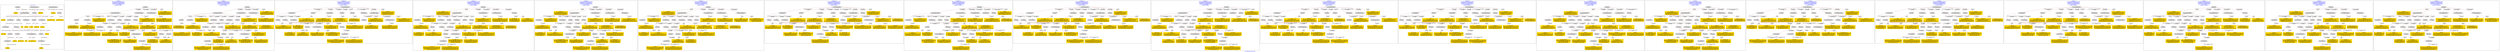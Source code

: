 digraph n0 {
fontcolor="blue"
remincross="true"
label="s19-s-indianapolis-artworks.xml"
subgraph cluster_0 {
label="1-correct model"
n2[style="filled",color="white",fillcolor="lightgray",label="E12_Production1"];
n3[style="filled",color="white",fillcolor="lightgray",label="E21_Person1"];
n4[style="filled",color="white",fillcolor="lightgray",label="E52_Time-Span4"];
n5[style="filled",color="white",fillcolor="lightgray",label="E69_Death1"];
n6[style="filled",color="white",fillcolor="lightgray",label="E74_Group1"];
n7[style="filled",color="white",fillcolor="lightgray",label="E82_Actor_Appellation1"];
n8[style="filled",color="white",fillcolor="lightgray",label="E67_Birth1"];
n9[shape="plaintext",style="filled",fillcolor="gold",label="artist_uri"];
n10[style="filled",color="white",fillcolor="lightgray",label="E22_Man-Made_Object1"];
n11[style="filled",color="white",fillcolor="lightgray",label="E35_Title1"];
n12[style="filled",color="white",fillcolor="lightgray",label="E8_Acquisition1"];
n13[style="filled",color="white",fillcolor="lightgray",label="E55_Type1"];
n14[style="filled",color="white",fillcolor="lightgray",label="E54_Dimension1"];
n15[shape="plaintext",style="filled",fillcolor="gold",label="sourceURL"];
n16[style="filled",color="white",fillcolor="lightgray",label="E33_Linguistic_Object1"];
n17[style="filled",color="white",fillcolor="lightgray",label="E55_Type2"];
n18[shape="plaintext",style="filled",fillcolor="gold",label="provenance"];
n19[style="filled",color="white",fillcolor="lightgray",label="E33_Linguistic_Object2"];
n20[style="filled",color="white",fillcolor="lightgray",label="E55_Type3"];
n21[shape="plaintext",style="filled",fillcolor="gold",label="galleryLabel"];
n22[shape="plaintext",style="filled",fillcolor="gold",label="title"];
n23[style="filled",color="white",fillcolor="lightgray",label="E38_Image1"];
n24[shape="plaintext",style="filled",fillcolor="gold",label="imageURL"];
n25[style="filled",color="white",fillcolor="lightgray",label="E52_Time-Span1"];
n26[shape="plaintext",style="filled",fillcolor="gold",label="birthDate"];
n27[style="filled",color="white",fillcolor="lightgray",label="E52_Time-Span2"];
n28[shape="plaintext",style="filled",fillcolor="gold",label="deathDate"];
n29[shape="plaintext",style="filled",fillcolor="gold",label="creationDate"];
n30[shape="plaintext",style="filled",fillcolor="gold",label="dimensions"];
n31[shape="plaintext",style="filled",fillcolor="gold",label="material_URI"];
n32[shape="plaintext",style="filled",fillcolor="gold",label="materials"];
n33[shape="plaintext",style="filled",fillcolor="gold",label="provenance_type_uri"];
n34[shape="plaintext",style="filled",fillcolor="gold",label="galleryLabel_type_uri"];
n35[shape="plaintext",style="filled",fillcolor="gold",label="nationality_URI"];
n36[shape="plaintext",style="filled",fillcolor="gold",label="nationality"];
n37[shape="plaintext",style="filled",fillcolor="gold",label="artist_appellation_uri"];
n38[shape="plaintext",style="filled",fillcolor="gold",label="artist"];
n39[shape="plaintext",style="filled",fillcolor="gold",label="creditLine"];
}
subgraph cluster_1 {
label="candidate 0\nlink coherence:0.8571428571428571\nnode coherence:0.9705882352941176\nconfidence:0.5937853816033062\nmapping score:0.5565455915973869\ncost:233.019664\n-precision:0.74-recall:0.7"
n41[style="filled",color="white",fillcolor="lightgray",label="E12_Production1"];
n42[style="filled",color="white",fillcolor="lightgray",label="E21_Person1"];
n43[style="filled",color="white",fillcolor="lightgray",label="E52_Time-Span2"];
n44[style="filled",color="white",fillcolor="lightgray",label="E55_Type1"];
n45[style="filled",color="white",fillcolor="lightgray",label="E69_Death1"];
n46[style="filled",color="white",fillcolor="lightgray",label="E74_Group1"];
n47[style="filled",color="white",fillcolor="lightgray",label="E82_Actor_Appellation1"];
n48[style="filled",color="white",fillcolor="lightgray",label="E22_Man-Made_Object1"];
n49[style="filled",color="white",fillcolor="lightgray",label="E35_Title1"];
n50[style="filled",color="white",fillcolor="lightgray",label="E54_Dimension1"];
n51[style="filled",color="white",fillcolor="lightgray",label="E55_Type2"];
n52[style="filled",color="white",fillcolor="lightgray",label="E55_Type3"];
n53[style="filled",color="white",fillcolor="lightgray",label="E8_Acquisition1"];
n54[style="filled",color="white",fillcolor="lightgray",label="E38_Image1"];
n55[style="filled",color="white",fillcolor="lightgray",label="E52_Time-Span3"];
n56[style="filled",color="white",fillcolor="lightgray",label="E33_Linguistic_Object1"];
n57[style="filled",color="white",fillcolor="lightgray",label="E33_Linguistic_Object2"];
n58[shape="plaintext",style="filled",fillcolor="gold",label="galleryLabel_type_uri\n[E55_Type,classLink,0.782]\n[E57_Material,classLink,0.109]\n[E74_Group,classLink,0.109]"];
n59[shape="plaintext",style="filled",fillcolor="gold",label="creditLine\n[E30_Right,P3_has_note,0.457]\n[E8_Acquisition,P3_has_note,0.454]\n[E33_Linguistic_Object,P3_has_note,0.068]\n[E22_Man-Made_Object,classLink,0.021]"];
n60[shape="plaintext",style="filled",fillcolor="gold",label="dimensions\n[E54_Dimension,P3_has_note,0.909]\n[E82_Actor_Appellation,label,0.036]\n[E33_Linguistic_Object,P3_has_note,0.036]\n[E52_Time-Span,P82b_end_of_the_end,0.019]"];
n61[shape="plaintext",style="filled",fillcolor="gold",label="birthDate\n[E52_Time-Span,P82a_begin_of_the_begin,0.533]\n[E52_Time-Span,P82_at_some_time_within,0.382]\n[E52_Time-Span,P82b_end_of_the_end,0.051]\n[E52_Time-Span,label,0.034]"];
n62[shape="plaintext",style="filled",fillcolor="gold",label="artist\n[E82_Actor_Appellation,label,0.565]\n[E22_Man-Made_Object,classLink,0.263]\n[E8_Acquisition,P3_has_note,0.089]\n[E30_Right,P3_has_note,0.083]"];
n63[shape="plaintext",style="filled",fillcolor="gold",label="creationDate\n[E52_Time-Span,P82_at_some_time_within,0.688]\n[E52_Time-Span,P82b_end_of_the_end,0.131]\n[E52_Time-Span,P82a_begin_of_the_begin,0.108]\n[E33_Linguistic_Object,P3_has_note,0.073]"];
n64[shape="plaintext",style="filled",fillcolor="gold",label="artist_appellation_uri\n[E82_Actor_Appellation,classLink,0.713]\n[E22_Man-Made_Object,classLink,0.159]\n[E21_Person,classLink,0.064]\n[E38_Image,classLink,0.064]"];
n65[shape="plaintext",style="filled",fillcolor="gold",label="artist_uri\n[E22_Man-Made_Object,classLink,0.403]\n[E21_Person,classLink,0.244]\n[E82_Actor_Appellation,classLink,0.195]\n[E38_Image,classLink,0.159]"];
n66[shape="plaintext",style="filled",fillcolor="gold",label="materials\n[E55_Type,label,0.524]\n[E29_Design_or_Procedure,P3_has_note,0.426]\n[E73_Information_Object,P3_has_note,0.03]\n[E33_Linguistic_Object,P3_has_note,0.021]"];
n67[shape="plaintext",style="filled",fillcolor="gold",label="material_URI\n[E57_Material,classLink,0.47]\n[E55_Type,classLink,0.393]\n[E74_Group,classLink,0.137]\n[E55_Type,label,0.0]"];
n68[shape="plaintext",style="filled",fillcolor="gold",label="provenance_type_uri\n[E55_Type,classLink,0.773]\n[E57_Material,classLink,0.112]\n[E74_Group,classLink,0.111]\n[E33_Linguistic_Object,P3_has_note,0.004]"];
n69[shape="plaintext",style="filled",fillcolor="gold",label="sourceURL\n[E22_Man-Made_Object,classLink,0.8]\n[E30_Right,P3_has_note,0.074]\n[E8_Acquisition,P3_has_note,0.067]\n[E38_Image,classLink,0.058]"];
n70[shape="plaintext",style="filled",fillcolor="gold",label="deathDate\n[E52_Time-Span,P82b_end_of_the_end,0.514]\n[E52_Time-Span,P82_at_some_time_within,0.382]\n[E52_Time-Span,P82a_begin_of_the_begin,0.069]\n[E33_Linguistic_Object,P3_has_note,0.035]"];
n71[shape="plaintext",style="filled",fillcolor="gold",label="title\n[E35_Title,label,0.509]\n[E22_Man-Made_Object,classLink,0.306]\n[E33_Linguistic_Object,P3_has_note,0.106]\n[E73_Information_Object,P3_has_note,0.078]"];
n72[shape="plaintext",style="filled",fillcolor="gold",label="nationality_URI\n[E74_Group,classLink,0.712]\n[E55_Type,classLink,0.157]\n[E57_Material,classLink,0.082]\n[E74_Group,label,0.048]"];
n73[shape="plaintext",style="filled",fillcolor="gold",label="nationality\n[E74_Group,label,0.555]\n[E74_Group,classLink,0.346]\n[E8_Acquisition,P3_has_note,0.052]\n[E30_Right,P3_has_note,0.048]"];
n74[shape="plaintext",style="filled",fillcolor="gold",label="provenance\n[E33_Linguistic_Object,P3_has_note,0.412]\n[E30_Right,P3_has_note,0.253]\n[E8_Acquisition,P3_has_note,0.237]\n[E73_Information_Object,P3_has_note,0.098]"];
n75[shape="plaintext",style="filled",fillcolor="gold",label="galleryLabel\n[E73_Information_Object,P3_has_note,0.456]\n[E33_Linguistic_Object,P3_has_note,0.417]\n[E22_Man-Made_Object,P3_has_note,0.091]\n[E22_Man-Made_Object,classLink,0.036]"];
n76[shape="plaintext",style="filled",fillcolor="gold",label="imageURL\n[E38_Image,classLink,0.918]\n[E22_Man-Made_Object,classLink,0.08]\n[E54_Dimension,P3_has_note,0.001]\n[E82_Actor_Appellation,label,0.001]"];
}
subgraph cluster_2 {
label="candidate 1\nlink coherence:0.8571428571428571\nnode coherence:0.9705882352941176\nconfidence:0.5937853816033062\nmapping score:0.5565455915973869\ncost:332.019664\n-precision:0.77-recall:0.73"
n78[style="filled",color="white",fillcolor="lightgray",label="E12_Production1"];
n79[style="filled",color="white",fillcolor="lightgray",label="E21_Person1"];
n80[style="filled",color="white",fillcolor="lightgray",label="E52_Time-Span2"];
n81[style="filled",color="white",fillcolor="lightgray",label="E55_Type1"];
n82[style="filled",color="white",fillcolor="lightgray",label="E69_Death1"];
n83[style="filled",color="white",fillcolor="lightgray",label="E74_Group1"];
n84[style="filled",color="white",fillcolor="lightgray",label="E82_Actor_Appellation1"];
n85[style="filled",color="white",fillcolor="lightgray",label="E22_Man-Made_Object1"];
n86[style="filled",color="white",fillcolor="lightgray",label="E35_Title1"];
n87[style="filled",color="white",fillcolor="lightgray",label="E54_Dimension1"];
n88[style="filled",color="white",fillcolor="lightgray",label="E55_Type2"];
n89[style="filled",color="white",fillcolor="lightgray",label="E55_Type3"];
n90[style="filled",color="white",fillcolor="lightgray",label="E8_Acquisition1"];
n91[style="filled",color="white",fillcolor="lightgray",label="E38_Image1"];
n92[style="filled",color="white",fillcolor="lightgray",label="E52_Time-Span3"];
n93[style="filled",color="white",fillcolor="lightgray",label="E33_Linguistic_Object1"];
n94[style="filled",color="white",fillcolor="lightgray",label="E33_Linguistic_Object2"];
n95[shape="plaintext",style="filled",fillcolor="gold",label="birthDate\n[E52_Time-Span,P82a_begin_of_the_begin,0.533]\n[E52_Time-Span,P82_at_some_time_within,0.382]\n[E52_Time-Span,P82b_end_of_the_end,0.051]\n[E52_Time-Span,label,0.034]"];
n96[shape="plaintext",style="filled",fillcolor="gold",label="galleryLabel_type_uri\n[E55_Type,classLink,0.782]\n[E57_Material,classLink,0.109]\n[E74_Group,classLink,0.109]"];
n97[shape="plaintext",style="filled",fillcolor="gold",label="creditLine\n[E30_Right,P3_has_note,0.457]\n[E8_Acquisition,P3_has_note,0.454]\n[E33_Linguistic_Object,P3_has_note,0.068]\n[E22_Man-Made_Object,classLink,0.021]"];
n98[shape="plaintext",style="filled",fillcolor="gold",label="dimensions\n[E54_Dimension,P3_has_note,0.909]\n[E82_Actor_Appellation,label,0.036]\n[E33_Linguistic_Object,P3_has_note,0.036]\n[E52_Time-Span,P82b_end_of_the_end,0.019]"];
n99[shape="plaintext",style="filled",fillcolor="gold",label="artist\n[E82_Actor_Appellation,label,0.565]\n[E22_Man-Made_Object,classLink,0.263]\n[E8_Acquisition,P3_has_note,0.089]\n[E30_Right,P3_has_note,0.083]"];
n100[shape="plaintext",style="filled",fillcolor="gold",label="deathDate\n[E52_Time-Span,P82b_end_of_the_end,0.514]\n[E52_Time-Span,P82_at_some_time_within,0.382]\n[E52_Time-Span,P82a_begin_of_the_begin,0.069]\n[E33_Linguistic_Object,P3_has_note,0.035]"];
n101[shape="plaintext",style="filled",fillcolor="gold",label="artist_appellation_uri\n[E82_Actor_Appellation,classLink,0.713]\n[E22_Man-Made_Object,classLink,0.159]\n[E21_Person,classLink,0.064]\n[E38_Image,classLink,0.064]"];
n102[shape="plaintext",style="filled",fillcolor="gold",label="artist_uri\n[E22_Man-Made_Object,classLink,0.403]\n[E21_Person,classLink,0.244]\n[E82_Actor_Appellation,classLink,0.195]\n[E38_Image,classLink,0.159]"];
n103[shape="plaintext",style="filled",fillcolor="gold",label="materials\n[E55_Type,label,0.524]\n[E29_Design_or_Procedure,P3_has_note,0.426]\n[E73_Information_Object,P3_has_note,0.03]\n[E33_Linguistic_Object,P3_has_note,0.021]"];
n104[shape="plaintext",style="filled",fillcolor="gold",label="material_URI\n[E57_Material,classLink,0.47]\n[E55_Type,classLink,0.393]\n[E74_Group,classLink,0.137]\n[E55_Type,label,0.0]"];
n105[shape="plaintext",style="filled",fillcolor="gold",label="provenance_type_uri\n[E55_Type,classLink,0.773]\n[E57_Material,classLink,0.112]\n[E74_Group,classLink,0.111]\n[E33_Linguistic_Object,P3_has_note,0.004]"];
n106[shape="plaintext",style="filled",fillcolor="gold",label="creationDate\n[E52_Time-Span,P82_at_some_time_within,0.688]\n[E52_Time-Span,P82b_end_of_the_end,0.131]\n[E52_Time-Span,P82a_begin_of_the_begin,0.108]\n[E33_Linguistic_Object,P3_has_note,0.073]"];
n107[shape="plaintext",style="filled",fillcolor="gold",label="sourceURL\n[E22_Man-Made_Object,classLink,0.8]\n[E30_Right,P3_has_note,0.074]\n[E8_Acquisition,P3_has_note,0.067]\n[E38_Image,classLink,0.058]"];
n108[shape="plaintext",style="filled",fillcolor="gold",label="title\n[E35_Title,label,0.509]\n[E22_Man-Made_Object,classLink,0.306]\n[E33_Linguistic_Object,P3_has_note,0.106]\n[E73_Information_Object,P3_has_note,0.078]"];
n109[shape="plaintext",style="filled",fillcolor="gold",label="nationality_URI\n[E74_Group,classLink,0.712]\n[E55_Type,classLink,0.157]\n[E57_Material,classLink,0.082]\n[E74_Group,label,0.048]"];
n110[shape="plaintext",style="filled",fillcolor="gold",label="nationality\n[E74_Group,label,0.555]\n[E74_Group,classLink,0.346]\n[E8_Acquisition,P3_has_note,0.052]\n[E30_Right,P3_has_note,0.048]"];
n111[shape="plaintext",style="filled",fillcolor="gold",label="provenance\n[E33_Linguistic_Object,P3_has_note,0.412]\n[E30_Right,P3_has_note,0.253]\n[E8_Acquisition,P3_has_note,0.237]\n[E73_Information_Object,P3_has_note,0.098]"];
n112[shape="plaintext",style="filled",fillcolor="gold",label="galleryLabel\n[E73_Information_Object,P3_has_note,0.456]\n[E33_Linguistic_Object,P3_has_note,0.417]\n[E22_Man-Made_Object,P3_has_note,0.091]\n[E22_Man-Made_Object,classLink,0.036]"];
n113[shape="plaintext",style="filled",fillcolor="gold",label="imageURL\n[E38_Image,classLink,0.918]\n[E22_Man-Made_Object,classLink,0.08]\n[E54_Dimension,P3_has_note,0.001]\n[E82_Actor_Appellation,label,0.001]"];
}
subgraph cluster_3 {
label="candidate 10\nlink coherence:0.8285714285714286\nnode coherence:0.9705882352941176\nconfidence:0.5937853816033062\nmapping score:0.5565455915973869\ncost:431.029676\n-precision:0.77-recall:0.73"
n115[style="filled",color="white",fillcolor="lightgray",label="E12_Production1"];
n116[style="filled",color="white",fillcolor="lightgray",label="E21_Person1"];
n117[style="filled",color="white",fillcolor="lightgray",label="E52_Time-Span2"];
n118[style="filled",color="white",fillcolor="lightgray",label="E55_Type1"];
n119[style="filled",color="white",fillcolor="lightgray",label="E67_Birth1"];
n120[style="filled",color="white",fillcolor="lightgray",label="E74_Group1"];
n121[style="filled",color="white",fillcolor="lightgray",label="E82_Actor_Appellation1"];
n122[style="filled",color="white",fillcolor="lightgray",label="E22_Man-Made_Object1"];
n123[style="filled",color="white",fillcolor="lightgray",label="E35_Title1"];
n124[style="filled",color="white",fillcolor="lightgray",label="E54_Dimension1"];
n125[style="filled",color="white",fillcolor="lightgray",label="E55_Type2"];
n126[style="filled",color="white",fillcolor="lightgray",label="E55_Type3"];
n127[style="filled",color="white",fillcolor="lightgray",label="E8_Acquisition1"];
n128[style="filled",color="white",fillcolor="lightgray",label="E52_Time-Span1"];
n129[style="filled",color="white",fillcolor="lightgray",label="E33_Linguistic_Object1"];
n130[style="filled",color="white",fillcolor="lightgray",label="E33_Linguistic_Object2"];
n131[style="filled",color="white",fillcolor="lightgray",label="E38_Image1"];
n132[shape="plaintext",style="filled",fillcolor="gold",label="galleryLabel_type_uri\n[E55_Type,classLink,0.782]\n[E57_Material,classLink,0.109]\n[E74_Group,classLink,0.109]"];
n133[shape="plaintext",style="filled",fillcolor="gold",label="creditLine\n[E30_Right,P3_has_note,0.457]\n[E8_Acquisition,P3_has_note,0.454]\n[E33_Linguistic_Object,P3_has_note,0.068]\n[E22_Man-Made_Object,classLink,0.021]"];
n134[shape="plaintext",style="filled",fillcolor="gold",label="dimensions\n[E54_Dimension,P3_has_note,0.909]\n[E82_Actor_Appellation,label,0.036]\n[E33_Linguistic_Object,P3_has_note,0.036]\n[E52_Time-Span,P82b_end_of_the_end,0.019]"];
n135[shape="plaintext",style="filled",fillcolor="gold",label="birthDate\n[E52_Time-Span,P82a_begin_of_the_begin,0.533]\n[E52_Time-Span,P82_at_some_time_within,0.382]\n[E52_Time-Span,P82b_end_of_the_end,0.051]\n[E52_Time-Span,label,0.034]"];
n136[shape="plaintext",style="filled",fillcolor="gold",label="artist\n[E82_Actor_Appellation,label,0.565]\n[E22_Man-Made_Object,classLink,0.263]\n[E8_Acquisition,P3_has_note,0.089]\n[E30_Right,P3_has_note,0.083]"];
n137[shape="plaintext",style="filled",fillcolor="gold",label="deathDate\n[E52_Time-Span,P82b_end_of_the_end,0.514]\n[E52_Time-Span,P82_at_some_time_within,0.382]\n[E52_Time-Span,P82a_begin_of_the_begin,0.069]\n[E33_Linguistic_Object,P3_has_note,0.035]"];
n138[shape="plaintext",style="filled",fillcolor="gold",label="artist_appellation_uri\n[E82_Actor_Appellation,classLink,0.713]\n[E22_Man-Made_Object,classLink,0.159]\n[E21_Person,classLink,0.064]\n[E38_Image,classLink,0.064]"];
n139[shape="plaintext",style="filled",fillcolor="gold",label="artist_uri\n[E22_Man-Made_Object,classLink,0.403]\n[E21_Person,classLink,0.244]\n[E82_Actor_Appellation,classLink,0.195]\n[E38_Image,classLink,0.159]"];
n140[shape="plaintext",style="filled",fillcolor="gold",label="materials\n[E55_Type,label,0.524]\n[E29_Design_or_Procedure,P3_has_note,0.426]\n[E73_Information_Object,P3_has_note,0.03]\n[E33_Linguistic_Object,P3_has_note,0.021]"];
n141[shape="plaintext",style="filled",fillcolor="gold",label="material_URI\n[E57_Material,classLink,0.47]\n[E55_Type,classLink,0.393]\n[E74_Group,classLink,0.137]\n[E55_Type,label,0.0]"];
n142[shape="plaintext",style="filled",fillcolor="gold",label="provenance_type_uri\n[E55_Type,classLink,0.773]\n[E57_Material,classLink,0.112]\n[E74_Group,classLink,0.111]\n[E33_Linguistic_Object,P3_has_note,0.004]"];
n143[shape="plaintext",style="filled",fillcolor="gold",label="creationDate\n[E52_Time-Span,P82_at_some_time_within,0.688]\n[E52_Time-Span,P82b_end_of_the_end,0.131]\n[E52_Time-Span,P82a_begin_of_the_begin,0.108]\n[E33_Linguistic_Object,P3_has_note,0.073]"];
n144[shape="plaintext",style="filled",fillcolor="gold",label="sourceURL\n[E22_Man-Made_Object,classLink,0.8]\n[E30_Right,P3_has_note,0.074]\n[E8_Acquisition,P3_has_note,0.067]\n[E38_Image,classLink,0.058]"];
n145[shape="plaintext",style="filled",fillcolor="gold",label="title\n[E35_Title,label,0.509]\n[E22_Man-Made_Object,classLink,0.306]\n[E33_Linguistic_Object,P3_has_note,0.106]\n[E73_Information_Object,P3_has_note,0.078]"];
n146[shape="plaintext",style="filled",fillcolor="gold",label="nationality_URI\n[E74_Group,classLink,0.712]\n[E55_Type,classLink,0.157]\n[E57_Material,classLink,0.082]\n[E74_Group,label,0.048]"];
n147[shape="plaintext",style="filled",fillcolor="gold",label="nationality\n[E74_Group,label,0.555]\n[E74_Group,classLink,0.346]\n[E8_Acquisition,P3_has_note,0.052]\n[E30_Right,P3_has_note,0.048]"];
n148[shape="plaintext",style="filled",fillcolor="gold",label="provenance\n[E33_Linguistic_Object,P3_has_note,0.412]\n[E30_Right,P3_has_note,0.253]\n[E8_Acquisition,P3_has_note,0.237]\n[E73_Information_Object,P3_has_note,0.098]"];
n149[shape="plaintext",style="filled",fillcolor="gold",label="galleryLabel\n[E73_Information_Object,P3_has_note,0.456]\n[E33_Linguistic_Object,P3_has_note,0.417]\n[E22_Man-Made_Object,P3_has_note,0.091]\n[E22_Man-Made_Object,classLink,0.036]"];
n150[shape="plaintext",style="filled",fillcolor="gold",label="imageURL\n[E38_Image,classLink,0.918]\n[E22_Man-Made_Object,classLink,0.08]\n[E54_Dimension,P3_has_note,0.001]\n[E82_Actor_Appellation,label,0.001]"];
}
subgraph cluster_4 {
label="candidate 11\nlink coherence:0.8285714285714286\nnode coherence:0.9705882352941176\nconfidence:0.5937853816033062\nmapping score:0.5565455915973869\ncost:431.029686\n-precision:0.74-recall:0.7"
n152[style="filled",color="white",fillcolor="lightgray",label="E12_Production1"];
n153[style="filled",color="white",fillcolor="lightgray",label="E21_Person1"];
n154[style="filled",color="white",fillcolor="lightgray",label="E52_Time-Span2"];
n155[style="filled",color="white",fillcolor="lightgray",label="E55_Type1"];
n156[style="filled",color="white",fillcolor="lightgray",label="E69_Death1"];
n157[style="filled",color="white",fillcolor="lightgray",label="E82_Actor_Appellation1"];
n158[style="filled",color="white",fillcolor="lightgray",label="E22_Man-Made_Object1"];
n159[style="filled",color="white",fillcolor="lightgray",label="E35_Title1"];
n160[style="filled",color="white",fillcolor="lightgray",label="E54_Dimension1"];
n161[style="filled",color="white",fillcolor="lightgray",label="E55_Type2"];
n162[style="filled",color="white",fillcolor="lightgray",label="E55_Type3"];
n163[style="filled",color="white",fillcolor="lightgray",label="E8_Acquisition1"];
n164[style="filled",color="white",fillcolor="lightgray",label="E38_Image1"];
n165[style="filled",color="white",fillcolor="lightgray",label="E52_Time-Span3"];
n166[style="filled",color="white",fillcolor="lightgray",label="E33_Linguistic_Object1"];
n167[style="filled",color="white",fillcolor="lightgray",label="E33_Linguistic_Object2"];
n168[style="filled",color="white",fillcolor="lightgray",label="E74_Group1"];
n169[shape="plaintext",style="filled",fillcolor="gold",label="birthDate\n[E52_Time-Span,P82a_begin_of_the_begin,0.533]\n[E52_Time-Span,P82_at_some_time_within,0.382]\n[E52_Time-Span,P82b_end_of_the_end,0.051]\n[E52_Time-Span,label,0.034]"];
n170[shape="plaintext",style="filled",fillcolor="gold",label="galleryLabel_type_uri\n[E55_Type,classLink,0.782]\n[E57_Material,classLink,0.109]\n[E74_Group,classLink,0.109]"];
n171[shape="plaintext",style="filled",fillcolor="gold",label="creditLine\n[E30_Right,P3_has_note,0.457]\n[E8_Acquisition,P3_has_note,0.454]\n[E33_Linguistic_Object,P3_has_note,0.068]\n[E22_Man-Made_Object,classLink,0.021]"];
n172[shape="plaintext",style="filled",fillcolor="gold",label="dimensions\n[E54_Dimension,P3_has_note,0.909]\n[E82_Actor_Appellation,label,0.036]\n[E33_Linguistic_Object,P3_has_note,0.036]\n[E52_Time-Span,P82b_end_of_the_end,0.019]"];
n173[shape="plaintext",style="filled",fillcolor="gold",label="artist\n[E82_Actor_Appellation,label,0.565]\n[E22_Man-Made_Object,classLink,0.263]\n[E8_Acquisition,P3_has_note,0.089]\n[E30_Right,P3_has_note,0.083]"];
n174[shape="plaintext",style="filled",fillcolor="gold",label="deathDate\n[E52_Time-Span,P82b_end_of_the_end,0.514]\n[E52_Time-Span,P82_at_some_time_within,0.382]\n[E52_Time-Span,P82a_begin_of_the_begin,0.069]\n[E33_Linguistic_Object,P3_has_note,0.035]"];
n175[shape="plaintext",style="filled",fillcolor="gold",label="artist_appellation_uri\n[E82_Actor_Appellation,classLink,0.713]\n[E22_Man-Made_Object,classLink,0.159]\n[E21_Person,classLink,0.064]\n[E38_Image,classLink,0.064]"];
n176[shape="plaintext",style="filled",fillcolor="gold",label="artist_uri\n[E22_Man-Made_Object,classLink,0.403]\n[E21_Person,classLink,0.244]\n[E82_Actor_Appellation,classLink,0.195]\n[E38_Image,classLink,0.159]"];
n177[shape="plaintext",style="filled",fillcolor="gold",label="materials\n[E55_Type,label,0.524]\n[E29_Design_or_Procedure,P3_has_note,0.426]\n[E73_Information_Object,P3_has_note,0.03]\n[E33_Linguistic_Object,P3_has_note,0.021]"];
n178[shape="plaintext",style="filled",fillcolor="gold",label="material_URI\n[E57_Material,classLink,0.47]\n[E55_Type,classLink,0.393]\n[E74_Group,classLink,0.137]\n[E55_Type,label,0.0]"];
n179[shape="plaintext",style="filled",fillcolor="gold",label="provenance_type_uri\n[E55_Type,classLink,0.773]\n[E57_Material,classLink,0.112]\n[E74_Group,classLink,0.111]\n[E33_Linguistic_Object,P3_has_note,0.004]"];
n180[shape="plaintext",style="filled",fillcolor="gold",label="creationDate\n[E52_Time-Span,P82_at_some_time_within,0.688]\n[E52_Time-Span,P82b_end_of_the_end,0.131]\n[E52_Time-Span,P82a_begin_of_the_begin,0.108]\n[E33_Linguistic_Object,P3_has_note,0.073]"];
n181[shape="plaintext",style="filled",fillcolor="gold",label="sourceURL\n[E22_Man-Made_Object,classLink,0.8]\n[E30_Right,P3_has_note,0.074]\n[E8_Acquisition,P3_has_note,0.067]\n[E38_Image,classLink,0.058]"];
n182[shape="plaintext",style="filled",fillcolor="gold",label="title\n[E35_Title,label,0.509]\n[E22_Man-Made_Object,classLink,0.306]\n[E33_Linguistic_Object,P3_has_note,0.106]\n[E73_Information_Object,P3_has_note,0.078]"];
n183[shape="plaintext",style="filled",fillcolor="gold",label="nationality_URI\n[E74_Group,classLink,0.712]\n[E55_Type,classLink,0.157]\n[E57_Material,classLink,0.082]\n[E74_Group,label,0.048]"];
n184[shape="plaintext",style="filled",fillcolor="gold",label="nationality\n[E74_Group,label,0.555]\n[E74_Group,classLink,0.346]\n[E8_Acquisition,P3_has_note,0.052]\n[E30_Right,P3_has_note,0.048]"];
n185[shape="plaintext",style="filled",fillcolor="gold",label="provenance\n[E33_Linguistic_Object,P3_has_note,0.412]\n[E30_Right,P3_has_note,0.253]\n[E8_Acquisition,P3_has_note,0.237]\n[E73_Information_Object,P3_has_note,0.098]"];
n186[shape="plaintext",style="filled",fillcolor="gold",label="galleryLabel\n[E73_Information_Object,P3_has_note,0.456]\n[E33_Linguistic_Object,P3_has_note,0.417]\n[E22_Man-Made_Object,P3_has_note,0.091]\n[E22_Man-Made_Object,classLink,0.036]"];
n187[shape="plaintext",style="filled",fillcolor="gold",label="imageURL\n[E38_Image,classLink,0.918]\n[E22_Man-Made_Object,classLink,0.08]\n[E54_Dimension,P3_has_note,0.001]\n[E82_Actor_Appellation,label,0.001]"];
}
subgraph cluster_5 {
label="candidate 12\nlink coherence:0.8285714285714286\nnode coherence:0.9705882352941176\nconfidence:0.5937853816033062\nmapping score:0.5565455915973869\ncost:431.029696\n-precision:0.74-recall:0.7"
n189[style="filled",color="white",fillcolor="lightgray",label="E12_Production1"];
n190[style="filled",color="white",fillcolor="lightgray",label="E21_Person1"];
n191[style="filled",color="white",fillcolor="lightgray",label="E52_Time-Span2"];
n192[style="filled",color="white",fillcolor="lightgray",label="E55_Type1"];
n193[style="filled",color="white",fillcolor="lightgray",label="E69_Death1"];
n194[style="filled",color="white",fillcolor="lightgray",label="E74_Group1"];
n195[style="filled",color="white",fillcolor="lightgray",label="E82_Actor_Appellation1"];
n196[style="filled",color="white",fillcolor="lightgray",label="E22_Man-Made_Object1"];
n197[style="filled",color="white",fillcolor="lightgray",label="E35_Title1"];
n198[style="filled",color="white",fillcolor="lightgray",label="E55_Type2"];
n199[style="filled",color="white",fillcolor="lightgray",label="E55_Type3"];
n200[style="filled",color="white",fillcolor="lightgray",label="E8_Acquisition1"];
n201[style="filled",color="white",fillcolor="lightgray",label="E38_Image1"];
n202[style="filled",color="white",fillcolor="lightgray",label="E52_Time-Span3"];
n203[style="filled",color="white",fillcolor="lightgray",label="E33_Linguistic_Object1"];
n204[style="filled",color="white",fillcolor="lightgray",label="E33_Linguistic_Object2"];
n205[style="filled",color="white",fillcolor="lightgray",label="E54_Dimension1"];
n206[shape="plaintext",style="filled",fillcolor="gold",label="birthDate\n[E52_Time-Span,P82a_begin_of_the_begin,0.533]\n[E52_Time-Span,P82_at_some_time_within,0.382]\n[E52_Time-Span,P82b_end_of_the_end,0.051]\n[E52_Time-Span,label,0.034]"];
n207[shape="plaintext",style="filled",fillcolor="gold",label="galleryLabel_type_uri\n[E55_Type,classLink,0.782]\n[E57_Material,classLink,0.109]\n[E74_Group,classLink,0.109]"];
n208[shape="plaintext",style="filled",fillcolor="gold",label="creditLine\n[E30_Right,P3_has_note,0.457]\n[E8_Acquisition,P3_has_note,0.454]\n[E33_Linguistic_Object,P3_has_note,0.068]\n[E22_Man-Made_Object,classLink,0.021]"];
n209[shape="plaintext",style="filled",fillcolor="gold",label="dimensions\n[E54_Dimension,P3_has_note,0.909]\n[E82_Actor_Appellation,label,0.036]\n[E33_Linguistic_Object,P3_has_note,0.036]\n[E52_Time-Span,P82b_end_of_the_end,0.019]"];
n210[shape="plaintext",style="filled",fillcolor="gold",label="artist\n[E82_Actor_Appellation,label,0.565]\n[E22_Man-Made_Object,classLink,0.263]\n[E8_Acquisition,P3_has_note,0.089]\n[E30_Right,P3_has_note,0.083]"];
n211[shape="plaintext",style="filled",fillcolor="gold",label="deathDate\n[E52_Time-Span,P82b_end_of_the_end,0.514]\n[E52_Time-Span,P82_at_some_time_within,0.382]\n[E52_Time-Span,P82a_begin_of_the_begin,0.069]\n[E33_Linguistic_Object,P3_has_note,0.035]"];
n212[shape="plaintext",style="filled",fillcolor="gold",label="artist_appellation_uri\n[E82_Actor_Appellation,classLink,0.713]\n[E22_Man-Made_Object,classLink,0.159]\n[E21_Person,classLink,0.064]\n[E38_Image,classLink,0.064]"];
n213[shape="plaintext",style="filled",fillcolor="gold",label="artist_uri\n[E22_Man-Made_Object,classLink,0.403]\n[E21_Person,classLink,0.244]\n[E82_Actor_Appellation,classLink,0.195]\n[E38_Image,classLink,0.159]"];
n214[shape="plaintext",style="filled",fillcolor="gold",label="materials\n[E55_Type,label,0.524]\n[E29_Design_or_Procedure,P3_has_note,0.426]\n[E73_Information_Object,P3_has_note,0.03]\n[E33_Linguistic_Object,P3_has_note,0.021]"];
n215[shape="plaintext",style="filled",fillcolor="gold",label="material_URI\n[E57_Material,classLink,0.47]\n[E55_Type,classLink,0.393]\n[E74_Group,classLink,0.137]\n[E55_Type,label,0.0]"];
n216[shape="plaintext",style="filled",fillcolor="gold",label="provenance_type_uri\n[E55_Type,classLink,0.773]\n[E57_Material,classLink,0.112]\n[E74_Group,classLink,0.111]\n[E33_Linguistic_Object,P3_has_note,0.004]"];
n217[shape="plaintext",style="filled",fillcolor="gold",label="creationDate\n[E52_Time-Span,P82_at_some_time_within,0.688]\n[E52_Time-Span,P82b_end_of_the_end,0.131]\n[E52_Time-Span,P82a_begin_of_the_begin,0.108]\n[E33_Linguistic_Object,P3_has_note,0.073]"];
n218[shape="plaintext",style="filled",fillcolor="gold",label="sourceURL\n[E22_Man-Made_Object,classLink,0.8]\n[E30_Right,P3_has_note,0.074]\n[E8_Acquisition,P3_has_note,0.067]\n[E38_Image,classLink,0.058]"];
n219[shape="plaintext",style="filled",fillcolor="gold",label="title\n[E35_Title,label,0.509]\n[E22_Man-Made_Object,classLink,0.306]\n[E33_Linguistic_Object,P3_has_note,0.106]\n[E73_Information_Object,P3_has_note,0.078]"];
n220[shape="plaintext",style="filled",fillcolor="gold",label="nationality_URI\n[E74_Group,classLink,0.712]\n[E55_Type,classLink,0.157]\n[E57_Material,classLink,0.082]\n[E74_Group,label,0.048]"];
n221[shape="plaintext",style="filled",fillcolor="gold",label="nationality\n[E74_Group,label,0.555]\n[E74_Group,classLink,0.346]\n[E8_Acquisition,P3_has_note,0.052]\n[E30_Right,P3_has_note,0.048]"];
n222[shape="plaintext",style="filled",fillcolor="gold",label="provenance\n[E33_Linguistic_Object,P3_has_note,0.412]\n[E30_Right,P3_has_note,0.253]\n[E8_Acquisition,P3_has_note,0.237]\n[E73_Information_Object,P3_has_note,0.098]"];
n223[shape="plaintext",style="filled",fillcolor="gold",label="galleryLabel\n[E73_Information_Object,P3_has_note,0.456]\n[E33_Linguistic_Object,P3_has_note,0.417]\n[E22_Man-Made_Object,P3_has_note,0.091]\n[E22_Man-Made_Object,classLink,0.036]"];
n224[shape="plaintext",style="filled",fillcolor="gold",label="imageURL\n[E38_Image,classLink,0.918]\n[E22_Man-Made_Object,classLink,0.08]\n[E54_Dimension,P3_has_note,0.001]\n[E82_Actor_Appellation,label,0.001]"];
}
subgraph cluster_6 {
label="candidate 13\nlink coherence:0.8285714285714286\nnode coherence:0.9705882352941176\nconfidence:0.5937853816033062\nmapping score:0.5565455915973869\ncost:431.029706\n-precision:0.74-recall:0.7"
n226[style="filled",color="white",fillcolor="lightgray",label="E12_Production1"];
n227[style="filled",color="white",fillcolor="lightgray",label="E21_Person1"];
n228[style="filled",color="white",fillcolor="lightgray",label="E52_Time-Span2"];
n229[style="filled",color="white",fillcolor="lightgray",label="E55_Type1"];
n230[style="filled",color="white",fillcolor="lightgray",label="E69_Death1"];
n231[style="filled",color="white",fillcolor="lightgray",label="E74_Group1"];
n232[style="filled",color="white",fillcolor="lightgray",label="E22_Man-Made_Object1"];
n233[style="filled",color="white",fillcolor="lightgray",label="E35_Title1"];
n234[style="filled",color="white",fillcolor="lightgray",label="E54_Dimension1"];
n235[style="filled",color="white",fillcolor="lightgray",label="E55_Type2"];
n236[style="filled",color="white",fillcolor="lightgray",label="E55_Type3"];
n237[style="filled",color="white",fillcolor="lightgray",label="E8_Acquisition1"];
n238[style="filled",color="white",fillcolor="lightgray",label="E38_Image1"];
n239[style="filled",color="white",fillcolor="lightgray",label="E52_Time-Span3"];
n240[style="filled",color="white",fillcolor="lightgray",label="E33_Linguistic_Object1"];
n241[style="filled",color="white",fillcolor="lightgray",label="E33_Linguistic_Object2"];
n242[style="filled",color="white",fillcolor="lightgray",label="E82_Actor_Appellation1"];
n243[shape="plaintext",style="filled",fillcolor="gold",label="birthDate\n[E52_Time-Span,P82a_begin_of_the_begin,0.533]\n[E52_Time-Span,P82_at_some_time_within,0.382]\n[E52_Time-Span,P82b_end_of_the_end,0.051]\n[E52_Time-Span,label,0.034]"];
n244[shape="plaintext",style="filled",fillcolor="gold",label="galleryLabel_type_uri\n[E55_Type,classLink,0.782]\n[E57_Material,classLink,0.109]\n[E74_Group,classLink,0.109]"];
n245[shape="plaintext",style="filled",fillcolor="gold",label="creditLine\n[E30_Right,P3_has_note,0.457]\n[E8_Acquisition,P3_has_note,0.454]\n[E33_Linguistic_Object,P3_has_note,0.068]\n[E22_Man-Made_Object,classLink,0.021]"];
n246[shape="plaintext",style="filled",fillcolor="gold",label="dimensions\n[E54_Dimension,P3_has_note,0.909]\n[E82_Actor_Appellation,label,0.036]\n[E33_Linguistic_Object,P3_has_note,0.036]\n[E52_Time-Span,P82b_end_of_the_end,0.019]"];
n247[shape="plaintext",style="filled",fillcolor="gold",label="artist\n[E82_Actor_Appellation,label,0.565]\n[E22_Man-Made_Object,classLink,0.263]\n[E8_Acquisition,P3_has_note,0.089]\n[E30_Right,P3_has_note,0.083]"];
n248[shape="plaintext",style="filled",fillcolor="gold",label="deathDate\n[E52_Time-Span,P82b_end_of_the_end,0.514]\n[E52_Time-Span,P82_at_some_time_within,0.382]\n[E52_Time-Span,P82a_begin_of_the_begin,0.069]\n[E33_Linguistic_Object,P3_has_note,0.035]"];
n249[shape="plaintext",style="filled",fillcolor="gold",label="artist_appellation_uri\n[E82_Actor_Appellation,classLink,0.713]\n[E22_Man-Made_Object,classLink,0.159]\n[E21_Person,classLink,0.064]\n[E38_Image,classLink,0.064]"];
n250[shape="plaintext",style="filled",fillcolor="gold",label="artist_uri\n[E22_Man-Made_Object,classLink,0.403]\n[E21_Person,classLink,0.244]\n[E82_Actor_Appellation,classLink,0.195]\n[E38_Image,classLink,0.159]"];
n251[shape="plaintext",style="filled",fillcolor="gold",label="materials\n[E55_Type,label,0.524]\n[E29_Design_or_Procedure,P3_has_note,0.426]\n[E73_Information_Object,P3_has_note,0.03]\n[E33_Linguistic_Object,P3_has_note,0.021]"];
n252[shape="plaintext",style="filled",fillcolor="gold",label="material_URI\n[E57_Material,classLink,0.47]\n[E55_Type,classLink,0.393]\n[E74_Group,classLink,0.137]\n[E55_Type,label,0.0]"];
n253[shape="plaintext",style="filled",fillcolor="gold",label="provenance_type_uri\n[E55_Type,classLink,0.773]\n[E57_Material,classLink,0.112]\n[E74_Group,classLink,0.111]\n[E33_Linguistic_Object,P3_has_note,0.004]"];
n254[shape="plaintext",style="filled",fillcolor="gold",label="creationDate\n[E52_Time-Span,P82_at_some_time_within,0.688]\n[E52_Time-Span,P82b_end_of_the_end,0.131]\n[E52_Time-Span,P82a_begin_of_the_begin,0.108]\n[E33_Linguistic_Object,P3_has_note,0.073]"];
n255[shape="plaintext",style="filled",fillcolor="gold",label="sourceURL\n[E22_Man-Made_Object,classLink,0.8]\n[E30_Right,P3_has_note,0.074]\n[E8_Acquisition,P3_has_note,0.067]\n[E38_Image,classLink,0.058]"];
n256[shape="plaintext",style="filled",fillcolor="gold",label="title\n[E35_Title,label,0.509]\n[E22_Man-Made_Object,classLink,0.306]\n[E33_Linguistic_Object,P3_has_note,0.106]\n[E73_Information_Object,P3_has_note,0.078]"];
n257[shape="plaintext",style="filled",fillcolor="gold",label="nationality_URI\n[E74_Group,classLink,0.712]\n[E55_Type,classLink,0.157]\n[E57_Material,classLink,0.082]\n[E74_Group,label,0.048]"];
n258[shape="plaintext",style="filled",fillcolor="gold",label="nationality\n[E74_Group,label,0.555]\n[E74_Group,classLink,0.346]\n[E8_Acquisition,P3_has_note,0.052]\n[E30_Right,P3_has_note,0.048]"];
n259[shape="plaintext",style="filled",fillcolor="gold",label="provenance\n[E33_Linguistic_Object,P3_has_note,0.412]\n[E30_Right,P3_has_note,0.253]\n[E8_Acquisition,P3_has_note,0.237]\n[E73_Information_Object,P3_has_note,0.098]"];
n260[shape="plaintext",style="filled",fillcolor="gold",label="galleryLabel\n[E73_Information_Object,P3_has_note,0.456]\n[E33_Linguistic_Object,P3_has_note,0.417]\n[E22_Man-Made_Object,P3_has_note,0.091]\n[E22_Man-Made_Object,classLink,0.036]"];
n261[shape="plaintext",style="filled",fillcolor="gold",label="imageURL\n[E38_Image,classLink,0.918]\n[E22_Man-Made_Object,classLink,0.08]\n[E54_Dimension,P3_has_note,0.001]\n[E82_Actor_Appellation,label,0.001]"];
}
subgraph cluster_7 {
label="candidate 14\nlink coherence:0.8285714285714286\nnode coherence:0.9705882352941176\nconfidence:0.5937853816033062\nmapping score:0.5565455915973869\ncost:431.039679\n-precision:0.74-recall:0.7"
n263[style="filled",color="white",fillcolor="lightgray",label="E12_Production1"];
n264[style="filled",color="white",fillcolor="lightgray",label="E21_Person1"];
n265[style="filled",color="white",fillcolor="lightgray",label="E52_Time-Span2"];
n266[style="filled",color="white",fillcolor="lightgray",label="E55_Type1"];
n267[style="filled",color="white",fillcolor="lightgray",label="E67_Birth1"];
n268[style="filled",color="white",fillcolor="lightgray",label="E74_Group1"];
n269[style="filled",color="white",fillcolor="lightgray",label="E82_Actor_Appellation1"];
n270[style="filled",color="white",fillcolor="lightgray",label="E22_Man-Made_Object1"];
n271[style="filled",color="white",fillcolor="lightgray",label="E35_Title1"];
n272[style="filled",color="white",fillcolor="lightgray",label="E54_Dimension1"];
n273[style="filled",color="white",fillcolor="lightgray",label="E55_Type2"];
n274[style="filled",color="white",fillcolor="lightgray",label="E8_Acquisition1"];
n275[style="filled",color="white",fillcolor="lightgray",label="E52_Time-Span1"];
n276[style="filled",color="white",fillcolor="lightgray",label="E33_Linguistic_Object1"];
n277[style="filled",color="white",fillcolor="lightgray",label="E55_Type3"];
n278[style="filled",color="white",fillcolor="lightgray",label="E33_Linguistic_Object2"];
n279[style="filled",color="white",fillcolor="lightgray",label="E38_Image1"];
n280[shape="plaintext",style="filled",fillcolor="gold",label="galleryLabel_type_uri\n[E55_Type,classLink,0.782]\n[E57_Material,classLink,0.109]\n[E74_Group,classLink,0.109]"];
n281[shape="plaintext",style="filled",fillcolor="gold",label="creditLine\n[E30_Right,P3_has_note,0.457]\n[E8_Acquisition,P3_has_note,0.454]\n[E33_Linguistic_Object,P3_has_note,0.068]\n[E22_Man-Made_Object,classLink,0.021]"];
n282[shape="plaintext",style="filled",fillcolor="gold",label="dimensions\n[E54_Dimension,P3_has_note,0.909]\n[E82_Actor_Appellation,label,0.036]\n[E33_Linguistic_Object,P3_has_note,0.036]\n[E52_Time-Span,P82b_end_of_the_end,0.019]"];
n283[shape="plaintext",style="filled",fillcolor="gold",label="birthDate\n[E52_Time-Span,P82a_begin_of_the_begin,0.533]\n[E52_Time-Span,P82_at_some_time_within,0.382]\n[E52_Time-Span,P82b_end_of_the_end,0.051]\n[E52_Time-Span,label,0.034]"];
n284[shape="plaintext",style="filled",fillcolor="gold",label="artist\n[E82_Actor_Appellation,label,0.565]\n[E22_Man-Made_Object,classLink,0.263]\n[E8_Acquisition,P3_has_note,0.089]\n[E30_Right,P3_has_note,0.083]"];
n285[shape="plaintext",style="filled",fillcolor="gold",label="creationDate\n[E52_Time-Span,P82_at_some_time_within,0.688]\n[E52_Time-Span,P82b_end_of_the_end,0.131]\n[E52_Time-Span,P82a_begin_of_the_begin,0.108]\n[E33_Linguistic_Object,P3_has_note,0.073]"];
n286[shape="plaintext",style="filled",fillcolor="gold",label="artist_appellation_uri\n[E82_Actor_Appellation,classLink,0.713]\n[E22_Man-Made_Object,classLink,0.159]\n[E21_Person,classLink,0.064]\n[E38_Image,classLink,0.064]"];
n287[shape="plaintext",style="filled",fillcolor="gold",label="artist_uri\n[E22_Man-Made_Object,classLink,0.403]\n[E21_Person,classLink,0.244]\n[E82_Actor_Appellation,classLink,0.195]\n[E38_Image,classLink,0.159]"];
n288[shape="plaintext",style="filled",fillcolor="gold",label="materials\n[E55_Type,label,0.524]\n[E29_Design_or_Procedure,P3_has_note,0.426]\n[E73_Information_Object,P3_has_note,0.03]\n[E33_Linguistic_Object,P3_has_note,0.021]"];
n289[shape="plaintext",style="filled",fillcolor="gold",label="material_URI\n[E57_Material,classLink,0.47]\n[E55_Type,classLink,0.393]\n[E74_Group,classLink,0.137]\n[E55_Type,label,0.0]"];
n290[shape="plaintext",style="filled",fillcolor="gold",label="provenance_type_uri\n[E55_Type,classLink,0.773]\n[E57_Material,classLink,0.112]\n[E74_Group,classLink,0.111]\n[E33_Linguistic_Object,P3_has_note,0.004]"];
n291[shape="plaintext",style="filled",fillcolor="gold",label="sourceURL\n[E22_Man-Made_Object,classLink,0.8]\n[E30_Right,P3_has_note,0.074]\n[E8_Acquisition,P3_has_note,0.067]\n[E38_Image,classLink,0.058]"];
n292[shape="plaintext",style="filled",fillcolor="gold",label="deathDate\n[E52_Time-Span,P82b_end_of_the_end,0.514]\n[E52_Time-Span,P82_at_some_time_within,0.382]\n[E52_Time-Span,P82a_begin_of_the_begin,0.069]\n[E33_Linguistic_Object,P3_has_note,0.035]"];
n293[shape="plaintext",style="filled",fillcolor="gold",label="title\n[E35_Title,label,0.509]\n[E22_Man-Made_Object,classLink,0.306]\n[E33_Linguistic_Object,P3_has_note,0.106]\n[E73_Information_Object,P3_has_note,0.078]"];
n294[shape="plaintext",style="filled",fillcolor="gold",label="nationality_URI\n[E74_Group,classLink,0.712]\n[E55_Type,classLink,0.157]\n[E57_Material,classLink,0.082]\n[E74_Group,label,0.048]"];
n295[shape="plaintext",style="filled",fillcolor="gold",label="nationality\n[E74_Group,label,0.555]\n[E74_Group,classLink,0.346]\n[E8_Acquisition,P3_has_note,0.052]\n[E30_Right,P3_has_note,0.048]"];
n296[shape="plaintext",style="filled",fillcolor="gold",label="provenance\n[E33_Linguistic_Object,P3_has_note,0.412]\n[E30_Right,P3_has_note,0.253]\n[E8_Acquisition,P3_has_note,0.237]\n[E73_Information_Object,P3_has_note,0.098]"];
n297[shape="plaintext",style="filled",fillcolor="gold",label="galleryLabel\n[E73_Information_Object,P3_has_note,0.456]\n[E33_Linguistic_Object,P3_has_note,0.417]\n[E22_Man-Made_Object,P3_has_note,0.091]\n[E22_Man-Made_Object,classLink,0.036]"];
n298[shape="plaintext",style="filled",fillcolor="gold",label="imageURL\n[E38_Image,classLink,0.918]\n[E22_Man-Made_Object,classLink,0.08]\n[E54_Dimension,P3_has_note,0.001]\n[E82_Actor_Appellation,label,0.001]"];
}
subgraph cluster_8 {
label="candidate 15\nlink coherence:0.8285714285714286\nnode coherence:0.9705882352941176\nconfidence:0.5937853816033062\nmapping score:0.5565455915973869\ncost:431.039699\n-precision:0.71-recall:0.68"
n300[style="filled",color="white",fillcolor="lightgray",label="E12_Production1"];
n301[style="filled",color="white",fillcolor="lightgray",label="E21_Person1"];
n302[style="filled",color="white",fillcolor="lightgray",label="E52_Time-Span2"];
n303[style="filled",color="white",fillcolor="lightgray",label="E55_Type1"];
n304[style="filled",color="white",fillcolor="lightgray",label="E69_Death1"];
n305[style="filled",color="white",fillcolor="lightgray",label="E74_Group1"];
n306[style="filled",color="white",fillcolor="lightgray",label="E82_Actor_Appellation1"];
n307[style="filled",color="white",fillcolor="lightgray",label="E22_Man-Made_Object1"];
n308[style="filled",color="white",fillcolor="lightgray",label="E35_Title1"];
n309[style="filled",color="white",fillcolor="lightgray",label="E55_Type2"];
n310[style="filled",color="white",fillcolor="lightgray",label="E8_Acquisition1"];
n311[style="filled",color="white",fillcolor="lightgray",label="E38_Image1"];
n312[style="filled",color="white",fillcolor="lightgray",label="E52_Time-Span3"];
n313[style="filled",color="white",fillcolor="lightgray",label="E33_Linguistic_Object1"];
n314[style="filled",color="white",fillcolor="lightgray",label="E33_Linguistic_Object2"];
n315[style="filled",color="white",fillcolor="lightgray",label="E54_Dimension1"];
n316[style="filled",color="white",fillcolor="lightgray",label="E55_Type3"];
n317[shape="plaintext",style="filled",fillcolor="gold",label="galleryLabel_type_uri\n[E55_Type,classLink,0.782]\n[E57_Material,classLink,0.109]\n[E74_Group,classLink,0.109]"];
n318[shape="plaintext",style="filled",fillcolor="gold",label="creditLine\n[E30_Right,P3_has_note,0.457]\n[E8_Acquisition,P3_has_note,0.454]\n[E33_Linguistic_Object,P3_has_note,0.068]\n[E22_Man-Made_Object,classLink,0.021]"];
n319[shape="plaintext",style="filled",fillcolor="gold",label="dimensions\n[E54_Dimension,P3_has_note,0.909]\n[E82_Actor_Appellation,label,0.036]\n[E33_Linguistic_Object,P3_has_note,0.036]\n[E52_Time-Span,P82b_end_of_the_end,0.019]"];
n320[shape="plaintext",style="filled",fillcolor="gold",label="birthDate\n[E52_Time-Span,P82a_begin_of_the_begin,0.533]\n[E52_Time-Span,P82_at_some_time_within,0.382]\n[E52_Time-Span,P82b_end_of_the_end,0.051]\n[E52_Time-Span,label,0.034]"];
n321[shape="plaintext",style="filled",fillcolor="gold",label="artist\n[E82_Actor_Appellation,label,0.565]\n[E22_Man-Made_Object,classLink,0.263]\n[E8_Acquisition,P3_has_note,0.089]\n[E30_Right,P3_has_note,0.083]"];
n322[shape="plaintext",style="filled",fillcolor="gold",label="creationDate\n[E52_Time-Span,P82_at_some_time_within,0.688]\n[E52_Time-Span,P82b_end_of_the_end,0.131]\n[E52_Time-Span,P82a_begin_of_the_begin,0.108]\n[E33_Linguistic_Object,P3_has_note,0.073]"];
n323[shape="plaintext",style="filled",fillcolor="gold",label="artist_appellation_uri\n[E82_Actor_Appellation,classLink,0.713]\n[E22_Man-Made_Object,classLink,0.159]\n[E21_Person,classLink,0.064]\n[E38_Image,classLink,0.064]"];
n324[shape="plaintext",style="filled",fillcolor="gold",label="artist_uri\n[E22_Man-Made_Object,classLink,0.403]\n[E21_Person,classLink,0.244]\n[E82_Actor_Appellation,classLink,0.195]\n[E38_Image,classLink,0.159]"];
n325[shape="plaintext",style="filled",fillcolor="gold",label="materials\n[E55_Type,label,0.524]\n[E29_Design_or_Procedure,P3_has_note,0.426]\n[E73_Information_Object,P3_has_note,0.03]\n[E33_Linguistic_Object,P3_has_note,0.021]"];
n326[shape="plaintext",style="filled",fillcolor="gold",label="material_URI\n[E57_Material,classLink,0.47]\n[E55_Type,classLink,0.393]\n[E74_Group,classLink,0.137]\n[E55_Type,label,0.0]"];
n327[shape="plaintext",style="filled",fillcolor="gold",label="provenance_type_uri\n[E55_Type,classLink,0.773]\n[E57_Material,classLink,0.112]\n[E74_Group,classLink,0.111]\n[E33_Linguistic_Object,P3_has_note,0.004]"];
n328[shape="plaintext",style="filled",fillcolor="gold",label="sourceURL\n[E22_Man-Made_Object,classLink,0.8]\n[E30_Right,P3_has_note,0.074]\n[E8_Acquisition,P3_has_note,0.067]\n[E38_Image,classLink,0.058]"];
n329[shape="plaintext",style="filled",fillcolor="gold",label="deathDate\n[E52_Time-Span,P82b_end_of_the_end,0.514]\n[E52_Time-Span,P82_at_some_time_within,0.382]\n[E52_Time-Span,P82a_begin_of_the_begin,0.069]\n[E33_Linguistic_Object,P3_has_note,0.035]"];
n330[shape="plaintext",style="filled",fillcolor="gold",label="title\n[E35_Title,label,0.509]\n[E22_Man-Made_Object,classLink,0.306]\n[E33_Linguistic_Object,P3_has_note,0.106]\n[E73_Information_Object,P3_has_note,0.078]"];
n331[shape="plaintext",style="filled",fillcolor="gold",label="nationality_URI\n[E74_Group,classLink,0.712]\n[E55_Type,classLink,0.157]\n[E57_Material,classLink,0.082]\n[E74_Group,label,0.048]"];
n332[shape="plaintext",style="filled",fillcolor="gold",label="nationality\n[E74_Group,label,0.555]\n[E74_Group,classLink,0.346]\n[E8_Acquisition,P3_has_note,0.052]\n[E30_Right,P3_has_note,0.048]"];
n333[shape="plaintext",style="filled",fillcolor="gold",label="provenance\n[E33_Linguistic_Object,P3_has_note,0.412]\n[E30_Right,P3_has_note,0.253]\n[E8_Acquisition,P3_has_note,0.237]\n[E73_Information_Object,P3_has_note,0.098]"];
n334[shape="plaintext",style="filled",fillcolor="gold",label="galleryLabel\n[E73_Information_Object,P3_has_note,0.456]\n[E33_Linguistic_Object,P3_has_note,0.417]\n[E22_Man-Made_Object,P3_has_note,0.091]\n[E22_Man-Made_Object,classLink,0.036]"];
n335[shape="plaintext",style="filled",fillcolor="gold",label="imageURL\n[E38_Image,classLink,0.918]\n[E22_Man-Made_Object,classLink,0.08]\n[E54_Dimension,P3_has_note,0.001]\n[E82_Actor_Appellation,label,0.001]"];
}
subgraph cluster_9 {
label="candidate 16\nlink coherence:0.8285714285714286\nnode coherence:0.9705882352941176\nconfidence:0.5937853816033062\nmapping score:0.5565455915973869\ncost:530.039679\n-precision:0.77-recall:0.73"
n337[style="filled",color="white",fillcolor="lightgray",label="E12_Production1"];
n338[style="filled",color="white",fillcolor="lightgray",label="E21_Person1"];
n339[style="filled",color="white",fillcolor="lightgray",label="E52_Time-Span2"];
n340[style="filled",color="white",fillcolor="lightgray",label="E55_Type1"];
n341[style="filled",color="white",fillcolor="lightgray",label="E67_Birth1"];
n342[style="filled",color="white",fillcolor="lightgray",label="E74_Group1"];
n343[style="filled",color="white",fillcolor="lightgray",label="E82_Actor_Appellation1"];
n344[style="filled",color="white",fillcolor="lightgray",label="E22_Man-Made_Object1"];
n345[style="filled",color="white",fillcolor="lightgray",label="E35_Title1"];
n346[style="filled",color="white",fillcolor="lightgray",label="E54_Dimension1"];
n347[style="filled",color="white",fillcolor="lightgray",label="E55_Type2"];
n348[style="filled",color="white",fillcolor="lightgray",label="E8_Acquisition1"];
n349[style="filled",color="white",fillcolor="lightgray",label="E52_Time-Span1"];
n350[style="filled",color="white",fillcolor="lightgray",label="E33_Linguistic_Object1"];
n351[style="filled",color="white",fillcolor="lightgray",label="E55_Type3"];
n352[style="filled",color="white",fillcolor="lightgray",label="E33_Linguistic_Object2"];
n353[style="filled",color="white",fillcolor="lightgray",label="E38_Image1"];
n354[shape="plaintext",style="filled",fillcolor="gold",label="galleryLabel_type_uri\n[E55_Type,classLink,0.782]\n[E57_Material,classLink,0.109]\n[E74_Group,classLink,0.109]"];
n355[shape="plaintext",style="filled",fillcolor="gold",label="creditLine\n[E30_Right,P3_has_note,0.457]\n[E8_Acquisition,P3_has_note,0.454]\n[E33_Linguistic_Object,P3_has_note,0.068]\n[E22_Man-Made_Object,classLink,0.021]"];
n356[shape="plaintext",style="filled",fillcolor="gold",label="dimensions\n[E54_Dimension,P3_has_note,0.909]\n[E82_Actor_Appellation,label,0.036]\n[E33_Linguistic_Object,P3_has_note,0.036]\n[E52_Time-Span,P82b_end_of_the_end,0.019]"];
n357[shape="plaintext",style="filled",fillcolor="gold",label="birthDate\n[E52_Time-Span,P82a_begin_of_the_begin,0.533]\n[E52_Time-Span,P82_at_some_time_within,0.382]\n[E52_Time-Span,P82b_end_of_the_end,0.051]\n[E52_Time-Span,label,0.034]"];
n358[shape="plaintext",style="filled",fillcolor="gold",label="artist\n[E82_Actor_Appellation,label,0.565]\n[E22_Man-Made_Object,classLink,0.263]\n[E8_Acquisition,P3_has_note,0.089]\n[E30_Right,P3_has_note,0.083]"];
n359[shape="plaintext",style="filled",fillcolor="gold",label="deathDate\n[E52_Time-Span,P82b_end_of_the_end,0.514]\n[E52_Time-Span,P82_at_some_time_within,0.382]\n[E52_Time-Span,P82a_begin_of_the_begin,0.069]\n[E33_Linguistic_Object,P3_has_note,0.035]"];
n360[shape="plaintext",style="filled",fillcolor="gold",label="artist_appellation_uri\n[E82_Actor_Appellation,classLink,0.713]\n[E22_Man-Made_Object,classLink,0.159]\n[E21_Person,classLink,0.064]\n[E38_Image,classLink,0.064]"];
n361[shape="plaintext",style="filled",fillcolor="gold",label="artist_uri\n[E22_Man-Made_Object,classLink,0.403]\n[E21_Person,classLink,0.244]\n[E82_Actor_Appellation,classLink,0.195]\n[E38_Image,classLink,0.159]"];
n362[shape="plaintext",style="filled",fillcolor="gold",label="materials\n[E55_Type,label,0.524]\n[E29_Design_or_Procedure,P3_has_note,0.426]\n[E73_Information_Object,P3_has_note,0.03]\n[E33_Linguistic_Object,P3_has_note,0.021]"];
n363[shape="plaintext",style="filled",fillcolor="gold",label="material_URI\n[E57_Material,classLink,0.47]\n[E55_Type,classLink,0.393]\n[E74_Group,classLink,0.137]\n[E55_Type,label,0.0]"];
n364[shape="plaintext",style="filled",fillcolor="gold",label="provenance_type_uri\n[E55_Type,classLink,0.773]\n[E57_Material,classLink,0.112]\n[E74_Group,classLink,0.111]\n[E33_Linguistic_Object,P3_has_note,0.004]"];
n365[shape="plaintext",style="filled",fillcolor="gold",label="creationDate\n[E52_Time-Span,P82_at_some_time_within,0.688]\n[E52_Time-Span,P82b_end_of_the_end,0.131]\n[E52_Time-Span,P82a_begin_of_the_begin,0.108]\n[E33_Linguistic_Object,P3_has_note,0.073]"];
n366[shape="plaintext",style="filled",fillcolor="gold",label="sourceURL\n[E22_Man-Made_Object,classLink,0.8]\n[E30_Right,P3_has_note,0.074]\n[E8_Acquisition,P3_has_note,0.067]\n[E38_Image,classLink,0.058]"];
n367[shape="plaintext",style="filled",fillcolor="gold",label="title\n[E35_Title,label,0.509]\n[E22_Man-Made_Object,classLink,0.306]\n[E33_Linguistic_Object,P3_has_note,0.106]\n[E73_Information_Object,P3_has_note,0.078]"];
n368[shape="plaintext",style="filled",fillcolor="gold",label="nationality_URI\n[E74_Group,classLink,0.712]\n[E55_Type,classLink,0.157]\n[E57_Material,classLink,0.082]\n[E74_Group,label,0.048]"];
n369[shape="plaintext",style="filled",fillcolor="gold",label="nationality\n[E74_Group,label,0.555]\n[E74_Group,classLink,0.346]\n[E8_Acquisition,P3_has_note,0.052]\n[E30_Right,P3_has_note,0.048]"];
n370[shape="plaintext",style="filled",fillcolor="gold",label="provenance\n[E33_Linguistic_Object,P3_has_note,0.412]\n[E30_Right,P3_has_note,0.253]\n[E8_Acquisition,P3_has_note,0.237]\n[E73_Information_Object,P3_has_note,0.098]"];
n371[shape="plaintext",style="filled",fillcolor="gold",label="galleryLabel\n[E73_Information_Object,P3_has_note,0.456]\n[E33_Linguistic_Object,P3_has_note,0.417]\n[E22_Man-Made_Object,P3_has_note,0.091]\n[E22_Man-Made_Object,classLink,0.036]"];
n372[shape="plaintext",style="filled",fillcolor="gold",label="imageURL\n[E38_Image,classLink,0.918]\n[E22_Man-Made_Object,classLink,0.08]\n[E54_Dimension,P3_has_note,0.001]\n[E82_Actor_Appellation,label,0.001]"];
}
subgraph cluster_10 {
label="candidate 17\nlink coherence:0.8285714285714286\nnode coherence:0.9705882352941176\nconfidence:0.5937853816033062\nmapping score:0.5565455915973869\ncost:530.039699\n-precision:0.74-recall:0.7"
n374[style="filled",color="white",fillcolor="lightgray",label="E12_Production1"];
n375[style="filled",color="white",fillcolor="lightgray",label="E21_Person1"];
n376[style="filled",color="white",fillcolor="lightgray",label="E52_Time-Span2"];
n377[style="filled",color="white",fillcolor="lightgray",label="E55_Type1"];
n378[style="filled",color="white",fillcolor="lightgray",label="E69_Death1"];
n379[style="filled",color="white",fillcolor="lightgray",label="E74_Group1"];
n380[style="filled",color="white",fillcolor="lightgray",label="E82_Actor_Appellation1"];
n381[style="filled",color="white",fillcolor="lightgray",label="E22_Man-Made_Object1"];
n382[style="filled",color="white",fillcolor="lightgray",label="E35_Title1"];
n383[style="filled",color="white",fillcolor="lightgray",label="E55_Type2"];
n384[style="filled",color="white",fillcolor="lightgray",label="E8_Acquisition1"];
n385[style="filled",color="white",fillcolor="lightgray",label="E38_Image1"];
n386[style="filled",color="white",fillcolor="lightgray",label="E52_Time-Span3"];
n387[style="filled",color="white",fillcolor="lightgray",label="E33_Linguistic_Object1"];
n388[style="filled",color="white",fillcolor="lightgray",label="E33_Linguistic_Object2"];
n389[style="filled",color="white",fillcolor="lightgray",label="E54_Dimension1"];
n390[style="filled",color="white",fillcolor="lightgray",label="E55_Type3"];
n391[shape="plaintext",style="filled",fillcolor="gold",label="birthDate\n[E52_Time-Span,P82a_begin_of_the_begin,0.533]\n[E52_Time-Span,P82_at_some_time_within,0.382]\n[E52_Time-Span,P82b_end_of_the_end,0.051]\n[E52_Time-Span,label,0.034]"];
n392[shape="plaintext",style="filled",fillcolor="gold",label="galleryLabel_type_uri\n[E55_Type,classLink,0.782]\n[E57_Material,classLink,0.109]\n[E74_Group,classLink,0.109]"];
n393[shape="plaintext",style="filled",fillcolor="gold",label="creditLine\n[E30_Right,P3_has_note,0.457]\n[E8_Acquisition,P3_has_note,0.454]\n[E33_Linguistic_Object,P3_has_note,0.068]\n[E22_Man-Made_Object,classLink,0.021]"];
n394[shape="plaintext",style="filled",fillcolor="gold",label="dimensions\n[E54_Dimension,P3_has_note,0.909]\n[E82_Actor_Appellation,label,0.036]\n[E33_Linguistic_Object,P3_has_note,0.036]\n[E52_Time-Span,P82b_end_of_the_end,0.019]"];
n395[shape="plaintext",style="filled",fillcolor="gold",label="artist\n[E82_Actor_Appellation,label,0.565]\n[E22_Man-Made_Object,classLink,0.263]\n[E8_Acquisition,P3_has_note,0.089]\n[E30_Right,P3_has_note,0.083]"];
n396[shape="plaintext",style="filled",fillcolor="gold",label="deathDate\n[E52_Time-Span,P82b_end_of_the_end,0.514]\n[E52_Time-Span,P82_at_some_time_within,0.382]\n[E52_Time-Span,P82a_begin_of_the_begin,0.069]\n[E33_Linguistic_Object,P3_has_note,0.035]"];
n397[shape="plaintext",style="filled",fillcolor="gold",label="artist_appellation_uri\n[E82_Actor_Appellation,classLink,0.713]\n[E22_Man-Made_Object,classLink,0.159]\n[E21_Person,classLink,0.064]\n[E38_Image,classLink,0.064]"];
n398[shape="plaintext",style="filled",fillcolor="gold",label="artist_uri\n[E22_Man-Made_Object,classLink,0.403]\n[E21_Person,classLink,0.244]\n[E82_Actor_Appellation,classLink,0.195]\n[E38_Image,classLink,0.159]"];
n399[shape="plaintext",style="filled",fillcolor="gold",label="materials\n[E55_Type,label,0.524]\n[E29_Design_or_Procedure,P3_has_note,0.426]\n[E73_Information_Object,P3_has_note,0.03]\n[E33_Linguistic_Object,P3_has_note,0.021]"];
n400[shape="plaintext",style="filled",fillcolor="gold",label="material_URI\n[E57_Material,classLink,0.47]\n[E55_Type,classLink,0.393]\n[E74_Group,classLink,0.137]\n[E55_Type,label,0.0]"];
n401[shape="plaintext",style="filled",fillcolor="gold",label="provenance_type_uri\n[E55_Type,classLink,0.773]\n[E57_Material,classLink,0.112]\n[E74_Group,classLink,0.111]\n[E33_Linguistic_Object,P3_has_note,0.004]"];
n402[shape="plaintext",style="filled",fillcolor="gold",label="creationDate\n[E52_Time-Span,P82_at_some_time_within,0.688]\n[E52_Time-Span,P82b_end_of_the_end,0.131]\n[E52_Time-Span,P82a_begin_of_the_begin,0.108]\n[E33_Linguistic_Object,P3_has_note,0.073]"];
n403[shape="plaintext",style="filled",fillcolor="gold",label="sourceURL\n[E22_Man-Made_Object,classLink,0.8]\n[E30_Right,P3_has_note,0.074]\n[E8_Acquisition,P3_has_note,0.067]\n[E38_Image,classLink,0.058]"];
n404[shape="plaintext",style="filled",fillcolor="gold",label="title\n[E35_Title,label,0.509]\n[E22_Man-Made_Object,classLink,0.306]\n[E33_Linguistic_Object,P3_has_note,0.106]\n[E73_Information_Object,P3_has_note,0.078]"];
n405[shape="plaintext",style="filled",fillcolor="gold",label="nationality_URI\n[E74_Group,classLink,0.712]\n[E55_Type,classLink,0.157]\n[E57_Material,classLink,0.082]\n[E74_Group,label,0.048]"];
n406[shape="plaintext",style="filled",fillcolor="gold",label="nationality\n[E74_Group,label,0.555]\n[E74_Group,classLink,0.346]\n[E8_Acquisition,P3_has_note,0.052]\n[E30_Right,P3_has_note,0.048]"];
n407[shape="plaintext",style="filled",fillcolor="gold",label="provenance\n[E33_Linguistic_Object,P3_has_note,0.412]\n[E30_Right,P3_has_note,0.253]\n[E8_Acquisition,P3_has_note,0.237]\n[E73_Information_Object,P3_has_note,0.098]"];
n408[shape="plaintext",style="filled",fillcolor="gold",label="galleryLabel\n[E73_Information_Object,P3_has_note,0.456]\n[E33_Linguistic_Object,P3_has_note,0.417]\n[E22_Man-Made_Object,P3_has_note,0.091]\n[E22_Man-Made_Object,classLink,0.036]"];
n409[shape="plaintext",style="filled",fillcolor="gold",label="imageURL\n[E38_Image,classLink,0.918]\n[E22_Man-Made_Object,classLink,0.08]\n[E54_Dimension,P3_has_note,0.001]\n[E82_Actor_Appellation,label,0.001]"];
}
subgraph cluster_11 {
label="candidate 18\nlink coherence:0.8285714285714286\nnode coherence:0.9705882352941176\nconfidence:0.5927998079799437\nmapping score:0.5562170670562661\ncost:431.029676\n-precision:0.8-recall:0.76"
n411[style="filled",color="white",fillcolor="lightgray",label="E12_Production1"];
n412[style="filled",color="white",fillcolor="lightgray",label="E21_Person1"];
n413[style="filled",color="white",fillcolor="lightgray",label="E52_Time-Span2"];
n414[style="filled",color="white",fillcolor="lightgray",label="E55_Type1"];
n415[style="filled",color="white",fillcolor="lightgray",label="E67_Birth1"];
n416[style="filled",color="white",fillcolor="lightgray",label="E74_Group1"];
n417[style="filled",color="white",fillcolor="lightgray",label="E82_Actor_Appellation1"];
n418[style="filled",color="white",fillcolor="lightgray",label="E22_Man-Made_Object1"];
n419[style="filled",color="white",fillcolor="lightgray",label="E35_Title1"];
n420[style="filled",color="white",fillcolor="lightgray",label="E54_Dimension1"];
n421[style="filled",color="white",fillcolor="lightgray",label="E55_Type2"];
n422[style="filled",color="white",fillcolor="lightgray",label="E55_Type3"];
n423[style="filled",color="white",fillcolor="lightgray",label="E8_Acquisition1"];
n424[style="filled",color="white",fillcolor="lightgray",label="E52_Time-Span1"];
n425[style="filled",color="white",fillcolor="lightgray",label="E33_Linguistic_Object1"];
n426[style="filled",color="white",fillcolor="lightgray",label="E33_Linguistic_Object2"];
n427[style="filled",color="white",fillcolor="lightgray",label="E38_Image1"];
n428[shape="plaintext",style="filled",fillcolor="gold",label="galleryLabel_type_uri\n[E55_Type,classLink,0.782]\n[E57_Material,classLink,0.109]\n[E74_Group,classLink,0.109]"];
n429[shape="plaintext",style="filled",fillcolor="gold",label="creditLine\n[E30_Right,P3_has_note,0.457]\n[E8_Acquisition,P3_has_note,0.454]\n[E33_Linguistic_Object,P3_has_note,0.068]\n[E22_Man-Made_Object,classLink,0.021]"];
n430[shape="plaintext",style="filled",fillcolor="gold",label="dimensions\n[E54_Dimension,P3_has_note,0.909]\n[E82_Actor_Appellation,label,0.036]\n[E33_Linguistic_Object,P3_has_note,0.036]\n[E52_Time-Span,P82b_end_of_the_end,0.019]"];
n431[shape="plaintext",style="filled",fillcolor="gold",label="deathDate\n[E52_Time-Span,P82b_end_of_the_end,0.514]\n[E52_Time-Span,P82_at_some_time_within,0.382]\n[E52_Time-Span,P82a_begin_of_the_begin,0.069]\n[E33_Linguistic_Object,P3_has_note,0.035]"];
n432[shape="plaintext",style="filled",fillcolor="gold",label="artist\n[E82_Actor_Appellation,label,0.565]\n[E22_Man-Made_Object,classLink,0.263]\n[E8_Acquisition,P3_has_note,0.089]\n[E30_Right,P3_has_note,0.083]"];
n433[shape="plaintext",style="filled",fillcolor="gold",label="birthDate\n[E52_Time-Span,P82a_begin_of_the_begin,0.533]\n[E52_Time-Span,P82_at_some_time_within,0.382]\n[E52_Time-Span,P82b_end_of_the_end,0.051]\n[E52_Time-Span,label,0.034]"];
n434[shape="plaintext",style="filled",fillcolor="gold",label="artist_appellation_uri\n[E82_Actor_Appellation,classLink,0.713]\n[E22_Man-Made_Object,classLink,0.159]\n[E21_Person,classLink,0.064]\n[E38_Image,classLink,0.064]"];
n435[shape="plaintext",style="filled",fillcolor="gold",label="artist_uri\n[E22_Man-Made_Object,classLink,0.403]\n[E21_Person,classLink,0.244]\n[E82_Actor_Appellation,classLink,0.195]\n[E38_Image,classLink,0.159]"];
n436[shape="plaintext",style="filled",fillcolor="gold",label="materials\n[E55_Type,label,0.524]\n[E29_Design_or_Procedure,P3_has_note,0.426]\n[E73_Information_Object,P3_has_note,0.03]\n[E33_Linguistic_Object,P3_has_note,0.021]"];
n437[shape="plaintext",style="filled",fillcolor="gold",label="material_URI\n[E57_Material,classLink,0.47]\n[E55_Type,classLink,0.393]\n[E74_Group,classLink,0.137]\n[E55_Type,label,0.0]"];
n438[shape="plaintext",style="filled",fillcolor="gold",label="provenance_type_uri\n[E55_Type,classLink,0.773]\n[E57_Material,classLink,0.112]\n[E74_Group,classLink,0.111]\n[E33_Linguistic_Object,P3_has_note,0.004]"];
n439[shape="plaintext",style="filled",fillcolor="gold",label="creationDate\n[E52_Time-Span,P82_at_some_time_within,0.688]\n[E52_Time-Span,P82b_end_of_the_end,0.131]\n[E52_Time-Span,P82a_begin_of_the_begin,0.108]\n[E33_Linguistic_Object,P3_has_note,0.073]"];
n440[shape="plaintext",style="filled",fillcolor="gold",label="sourceURL\n[E22_Man-Made_Object,classLink,0.8]\n[E30_Right,P3_has_note,0.074]\n[E8_Acquisition,P3_has_note,0.067]\n[E38_Image,classLink,0.058]"];
n441[shape="plaintext",style="filled",fillcolor="gold",label="title\n[E35_Title,label,0.509]\n[E22_Man-Made_Object,classLink,0.306]\n[E33_Linguistic_Object,P3_has_note,0.106]\n[E73_Information_Object,P3_has_note,0.078]"];
n442[shape="plaintext",style="filled",fillcolor="gold",label="nationality_URI\n[E74_Group,classLink,0.712]\n[E55_Type,classLink,0.157]\n[E57_Material,classLink,0.082]\n[E74_Group,label,0.048]"];
n443[shape="plaintext",style="filled",fillcolor="gold",label="nationality\n[E74_Group,label,0.555]\n[E74_Group,classLink,0.346]\n[E8_Acquisition,P3_has_note,0.052]\n[E30_Right,P3_has_note,0.048]"];
n444[shape="plaintext",style="filled",fillcolor="gold",label="provenance\n[E33_Linguistic_Object,P3_has_note,0.412]\n[E30_Right,P3_has_note,0.253]\n[E8_Acquisition,P3_has_note,0.237]\n[E73_Information_Object,P3_has_note,0.098]"];
n445[shape="plaintext",style="filled",fillcolor="gold",label="galleryLabel\n[E73_Information_Object,P3_has_note,0.456]\n[E33_Linguistic_Object,P3_has_note,0.417]\n[E22_Man-Made_Object,P3_has_note,0.091]\n[E22_Man-Made_Object,classLink,0.036]"];
n446[shape="plaintext",style="filled",fillcolor="gold",label="imageURL\n[E38_Image,classLink,0.918]\n[E22_Man-Made_Object,classLink,0.08]\n[E54_Dimension,P3_has_note,0.001]\n[E82_Actor_Appellation,label,0.001]"];
}
subgraph cluster_12 {
label="candidate 19\nlink coherence:0.8285714285714286\nnode coherence:0.9705882352941176\nconfidence:0.5927998079799437\nmapping score:0.5562170670562661\ncost:530.039679\n-precision:0.8-recall:0.76"
n448[style="filled",color="white",fillcolor="lightgray",label="E12_Production1"];
n449[style="filled",color="white",fillcolor="lightgray",label="E21_Person1"];
n450[style="filled",color="white",fillcolor="lightgray",label="E52_Time-Span2"];
n451[style="filled",color="white",fillcolor="lightgray",label="E55_Type1"];
n452[style="filled",color="white",fillcolor="lightgray",label="E67_Birth1"];
n453[style="filled",color="white",fillcolor="lightgray",label="E74_Group1"];
n454[style="filled",color="white",fillcolor="lightgray",label="E82_Actor_Appellation1"];
n455[style="filled",color="white",fillcolor="lightgray",label="E22_Man-Made_Object1"];
n456[style="filled",color="white",fillcolor="lightgray",label="E35_Title1"];
n457[style="filled",color="white",fillcolor="lightgray",label="E54_Dimension1"];
n458[style="filled",color="white",fillcolor="lightgray",label="E55_Type2"];
n459[style="filled",color="white",fillcolor="lightgray",label="E8_Acquisition1"];
n460[style="filled",color="white",fillcolor="lightgray",label="E52_Time-Span1"];
n461[style="filled",color="white",fillcolor="lightgray",label="E33_Linguistic_Object1"];
n462[style="filled",color="white",fillcolor="lightgray",label="E55_Type3"];
n463[style="filled",color="white",fillcolor="lightgray",label="E33_Linguistic_Object2"];
n464[style="filled",color="white",fillcolor="lightgray",label="E38_Image1"];
n465[shape="plaintext",style="filled",fillcolor="gold",label="galleryLabel_type_uri\n[E55_Type,classLink,0.782]\n[E57_Material,classLink,0.109]\n[E74_Group,classLink,0.109]"];
n466[shape="plaintext",style="filled",fillcolor="gold",label="creditLine\n[E30_Right,P3_has_note,0.457]\n[E8_Acquisition,P3_has_note,0.454]\n[E33_Linguistic_Object,P3_has_note,0.068]\n[E22_Man-Made_Object,classLink,0.021]"];
n467[shape="plaintext",style="filled",fillcolor="gold",label="dimensions\n[E54_Dimension,P3_has_note,0.909]\n[E82_Actor_Appellation,label,0.036]\n[E33_Linguistic_Object,P3_has_note,0.036]\n[E52_Time-Span,P82b_end_of_the_end,0.019]"];
n468[shape="plaintext",style="filled",fillcolor="gold",label="deathDate\n[E52_Time-Span,P82b_end_of_the_end,0.514]\n[E52_Time-Span,P82_at_some_time_within,0.382]\n[E52_Time-Span,P82a_begin_of_the_begin,0.069]\n[E33_Linguistic_Object,P3_has_note,0.035]"];
n469[shape="plaintext",style="filled",fillcolor="gold",label="artist\n[E82_Actor_Appellation,label,0.565]\n[E22_Man-Made_Object,classLink,0.263]\n[E8_Acquisition,P3_has_note,0.089]\n[E30_Right,P3_has_note,0.083]"];
n470[shape="plaintext",style="filled",fillcolor="gold",label="birthDate\n[E52_Time-Span,P82a_begin_of_the_begin,0.533]\n[E52_Time-Span,P82_at_some_time_within,0.382]\n[E52_Time-Span,P82b_end_of_the_end,0.051]\n[E52_Time-Span,label,0.034]"];
n471[shape="plaintext",style="filled",fillcolor="gold",label="artist_appellation_uri\n[E82_Actor_Appellation,classLink,0.713]\n[E22_Man-Made_Object,classLink,0.159]\n[E21_Person,classLink,0.064]\n[E38_Image,classLink,0.064]"];
n472[shape="plaintext",style="filled",fillcolor="gold",label="artist_uri\n[E22_Man-Made_Object,classLink,0.403]\n[E21_Person,classLink,0.244]\n[E82_Actor_Appellation,classLink,0.195]\n[E38_Image,classLink,0.159]"];
n473[shape="plaintext",style="filled",fillcolor="gold",label="materials\n[E55_Type,label,0.524]\n[E29_Design_or_Procedure,P3_has_note,0.426]\n[E73_Information_Object,P3_has_note,0.03]\n[E33_Linguistic_Object,P3_has_note,0.021]"];
n474[shape="plaintext",style="filled",fillcolor="gold",label="material_URI\n[E57_Material,classLink,0.47]\n[E55_Type,classLink,0.393]\n[E74_Group,classLink,0.137]\n[E55_Type,label,0.0]"];
n475[shape="plaintext",style="filled",fillcolor="gold",label="provenance_type_uri\n[E55_Type,classLink,0.773]\n[E57_Material,classLink,0.112]\n[E74_Group,classLink,0.111]\n[E33_Linguistic_Object,P3_has_note,0.004]"];
n476[shape="plaintext",style="filled",fillcolor="gold",label="creationDate\n[E52_Time-Span,P82_at_some_time_within,0.688]\n[E52_Time-Span,P82b_end_of_the_end,0.131]\n[E52_Time-Span,P82a_begin_of_the_begin,0.108]\n[E33_Linguistic_Object,P3_has_note,0.073]"];
n477[shape="plaintext",style="filled",fillcolor="gold",label="sourceURL\n[E22_Man-Made_Object,classLink,0.8]\n[E30_Right,P3_has_note,0.074]\n[E8_Acquisition,P3_has_note,0.067]\n[E38_Image,classLink,0.058]"];
n478[shape="plaintext",style="filled",fillcolor="gold",label="title\n[E35_Title,label,0.509]\n[E22_Man-Made_Object,classLink,0.306]\n[E33_Linguistic_Object,P3_has_note,0.106]\n[E73_Information_Object,P3_has_note,0.078]"];
n479[shape="plaintext",style="filled",fillcolor="gold",label="nationality_URI\n[E74_Group,classLink,0.712]\n[E55_Type,classLink,0.157]\n[E57_Material,classLink,0.082]\n[E74_Group,label,0.048]"];
n480[shape="plaintext",style="filled",fillcolor="gold",label="nationality\n[E74_Group,label,0.555]\n[E74_Group,classLink,0.346]\n[E8_Acquisition,P3_has_note,0.052]\n[E30_Right,P3_has_note,0.048]"];
n481[shape="plaintext",style="filled",fillcolor="gold",label="provenance\n[E33_Linguistic_Object,P3_has_note,0.412]\n[E30_Right,P3_has_note,0.253]\n[E8_Acquisition,P3_has_note,0.237]\n[E73_Information_Object,P3_has_note,0.098]"];
n482[shape="plaintext",style="filled",fillcolor="gold",label="galleryLabel\n[E73_Information_Object,P3_has_note,0.456]\n[E33_Linguistic_Object,P3_has_note,0.417]\n[E22_Man-Made_Object,P3_has_note,0.091]\n[E22_Man-Made_Object,classLink,0.036]"];
n483[shape="plaintext",style="filled",fillcolor="gold",label="imageURL\n[E38_Image,classLink,0.918]\n[E22_Man-Made_Object,classLink,0.08]\n[E54_Dimension,P3_has_note,0.001]\n[E82_Actor_Appellation,label,0.001]"];
}
subgraph cluster_13 {
label="candidate 2\nlink coherence:0.8571428571428571\nnode coherence:0.9705882352941176\nconfidence:0.5937853816033062\nmapping score:0.5565455915973869\ncost:332.029666\n-precision:0.74-recall:0.7"
n485[style="filled",color="white",fillcolor="lightgray",label="E12_Production1"];
n486[style="filled",color="white",fillcolor="lightgray",label="E21_Person1"];
n487[style="filled",color="white",fillcolor="lightgray",label="E52_Time-Span2"];
n488[style="filled",color="white",fillcolor="lightgray",label="E55_Type1"];
n489[style="filled",color="white",fillcolor="lightgray",label="E69_Death1"];
n490[style="filled",color="white",fillcolor="lightgray",label="E74_Group1"];
n491[style="filled",color="white",fillcolor="lightgray",label="E82_Actor_Appellation1"];
n492[style="filled",color="white",fillcolor="lightgray",label="E22_Man-Made_Object1"];
n493[style="filled",color="white",fillcolor="lightgray",label="E35_Title1"];
n494[style="filled",color="white",fillcolor="lightgray",label="E54_Dimension1"];
n495[style="filled",color="white",fillcolor="lightgray",label="E55_Type2"];
n496[style="filled",color="white",fillcolor="lightgray",label="E8_Acquisition1"];
n497[style="filled",color="white",fillcolor="lightgray",label="E38_Image1"];
n498[style="filled",color="white",fillcolor="lightgray",label="E52_Time-Span3"];
n499[style="filled",color="white",fillcolor="lightgray",label="E33_Linguistic_Object1"];
n500[style="filled",color="white",fillcolor="lightgray",label="E33_Linguistic_Object2"];
n501[style="filled",color="white",fillcolor="lightgray",label="E55_Type3"];
n502[shape="plaintext",style="filled",fillcolor="gold",label="galleryLabel_type_uri\n[E55_Type,classLink,0.782]\n[E57_Material,classLink,0.109]\n[E74_Group,classLink,0.109]"];
n503[shape="plaintext",style="filled",fillcolor="gold",label="creditLine\n[E30_Right,P3_has_note,0.457]\n[E8_Acquisition,P3_has_note,0.454]\n[E33_Linguistic_Object,P3_has_note,0.068]\n[E22_Man-Made_Object,classLink,0.021]"];
n504[shape="plaintext",style="filled",fillcolor="gold",label="dimensions\n[E54_Dimension,P3_has_note,0.909]\n[E82_Actor_Appellation,label,0.036]\n[E33_Linguistic_Object,P3_has_note,0.036]\n[E52_Time-Span,P82b_end_of_the_end,0.019]"];
n505[shape="plaintext",style="filled",fillcolor="gold",label="birthDate\n[E52_Time-Span,P82a_begin_of_the_begin,0.533]\n[E52_Time-Span,P82_at_some_time_within,0.382]\n[E52_Time-Span,P82b_end_of_the_end,0.051]\n[E52_Time-Span,label,0.034]"];
n506[shape="plaintext",style="filled",fillcolor="gold",label="artist\n[E82_Actor_Appellation,label,0.565]\n[E22_Man-Made_Object,classLink,0.263]\n[E8_Acquisition,P3_has_note,0.089]\n[E30_Right,P3_has_note,0.083]"];
n507[shape="plaintext",style="filled",fillcolor="gold",label="creationDate\n[E52_Time-Span,P82_at_some_time_within,0.688]\n[E52_Time-Span,P82b_end_of_the_end,0.131]\n[E52_Time-Span,P82a_begin_of_the_begin,0.108]\n[E33_Linguistic_Object,P3_has_note,0.073]"];
n508[shape="plaintext",style="filled",fillcolor="gold",label="artist_appellation_uri\n[E82_Actor_Appellation,classLink,0.713]\n[E22_Man-Made_Object,classLink,0.159]\n[E21_Person,classLink,0.064]\n[E38_Image,classLink,0.064]"];
n509[shape="plaintext",style="filled",fillcolor="gold",label="artist_uri\n[E22_Man-Made_Object,classLink,0.403]\n[E21_Person,classLink,0.244]\n[E82_Actor_Appellation,classLink,0.195]\n[E38_Image,classLink,0.159]"];
n510[shape="plaintext",style="filled",fillcolor="gold",label="materials\n[E55_Type,label,0.524]\n[E29_Design_or_Procedure,P3_has_note,0.426]\n[E73_Information_Object,P3_has_note,0.03]\n[E33_Linguistic_Object,P3_has_note,0.021]"];
n511[shape="plaintext",style="filled",fillcolor="gold",label="material_URI\n[E57_Material,classLink,0.47]\n[E55_Type,classLink,0.393]\n[E74_Group,classLink,0.137]\n[E55_Type,label,0.0]"];
n512[shape="plaintext",style="filled",fillcolor="gold",label="provenance_type_uri\n[E55_Type,classLink,0.773]\n[E57_Material,classLink,0.112]\n[E74_Group,classLink,0.111]\n[E33_Linguistic_Object,P3_has_note,0.004]"];
n513[shape="plaintext",style="filled",fillcolor="gold",label="sourceURL\n[E22_Man-Made_Object,classLink,0.8]\n[E30_Right,P3_has_note,0.074]\n[E8_Acquisition,P3_has_note,0.067]\n[E38_Image,classLink,0.058]"];
n514[shape="plaintext",style="filled",fillcolor="gold",label="deathDate\n[E52_Time-Span,P82b_end_of_the_end,0.514]\n[E52_Time-Span,P82_at_some_time_within,0.382]\n[E52_Time-Span,P82a_begin_of_the_begin,0.069]\n[E33_Linguistic_Object,P3_has_note,0.035]"];
n515[shape="plaintext",style="filled",fillcolor="gold",label="title\n[E35_Title,label,0.509]\n[E22_Man-Made_Object,classLink,0.306]\n[E33_Linguistic_Object,P3_has_note,0.106]\n[E73_Information_Object,P3_has_note,0.078]"];
n516[shape="plaintext",style="filled",fillcolor="gold",label="nationality_URI\n[E74_Group,classLink,0.712]\n[E55_Type,classLink,0.157]\n[E57_Material,classLink,0.082]\n[E74_Group,label,0.048]"];
n517[shape="plaintext",style="filled",fillcolor="gold",label="nationality\n[E74_Group,label,0.555]\n[E74_Group,classLink,0.346]\n[E8_Acquisition,P3_has_note,0.052]\n[E30_Right,P3_has_note,0.048]"];
n518[shape="plaintext",style="filled",fillcolor="gold",label="provenance\n[E33_Linguistic_Object,P3_has_note,0.412]\n[E30_Right,P3_has_note,0.253]\n[E8_Acquisition,P3_has_note,0.237]\n[E73_Information_Object,P3_has_note,0.098]"];
n519[shape="plaintext",style="filled",fillcolor="gold",label="galleryLabel\n[E73_Information_Object,P3_has_note,0.456]\n[E33_Linguistic_Object,P3_has_note,0.417]\n[E22_Man-Made_Object,P3_has_note,0.091]\n[E22_Man-Made_Object,classLink,0.036]"];
n520[shape="plaintext",style="filled",fillcolor="gold",label="imageURL\n[E38_Image,classLink,0.918]\n[E22_Man-Made_Object,classLink,0.08]\n[E54_Dimension,P3_has_note,0.001]\n[E82_Actor_Appellation,label,0.001]"];
}
subgraph cluster_14 {
label="candidate 3\nlink coherence:0.8571428571428571\nnode coherence:0.9705882352941176\nconfidence:0.5937853816033062\nmapping score:0.5565455915973869\ncost:431.029666\n-precision:0.77-recall:0.73"
n522[style="filled",color="white",fillcolor="lightgray",label="E12_Production1"];
n523[style="filled",color="white",fillcolor="lightgray",label="E21_Person1"];
n524[style="filled",color="white",fillcolor="lightgray",label="E52_Time-Span2"];
n525[style="filled",color="white",fillcolor="lightgray",label="E55_Type1"];
n526[style="filled",color="white",fillcolor="lightgray",label="E69_Death1"];
n527[style="filled",color="white",fillcolor="lightgray",label="E74_Group1"];
n528[style="filled",color="white",fillcolor="lightgray",label="E82_Actor_Appellation1"];
n529[style="filled",color="white",fillcolor="lightgray",label="E22_Man-Made_Object1"];
n530[style="filled",color="white",fillcolor="lightgray",label="E35_Title1"];
n531[style="filled",color="white",fillcolor="lightgray",label="E54_Dimension1"];
n532[style="filled",color="white",fillcolor="lightgray",label="E55_Type2"];
n533[style="filled",color="white",fillcolor="lightgray",label="E8_Acquisition1"];
n534[style="filled",color="white",fillcolor="lightgray",label="E38_Image1"];
n535[style="filled",color="white",fillcolor="lightgray",label="E52_Time-Span3"];
n536[style="filled",color="white",fillcolor="lightgray",label="E33_Linguistic_Object1"];
n537[style="filled",color="white",fillcolor="lightgray",label="E33_Linguistic_Object2"];
n538[style="filled",color="white",fillcolor="lightgray",label="E55_Type3"];
n539[shape="plaintext",style="filled",fillcolor="gold",label="birthDate\n[E52_Time-Span,P82a_begin_of_the_begin,0.533]\n[E52_Time-Span,P82_at_some_time_within,0.382]\n[E52_Time-Span,P82b_end_of_the_end,0.051]\n[E52_Time-Span,label,0.034]"];
n540[shape="plaintext",style="filled",fillcolor="gold",label="galleryLabel_type_uri\n[E55_Type,classLink,0.782]\n[E57_Material,classLink,0.109]\n[E74_Group,classLink,0.109]"];
n541[shape="plaintext",style="filled",fillcolor="gold",label="creditLine\n[E30_Right,P3_has_note,0.457]\n[E8_Acquisition,P3_has_note,0.454]\n[E33_Linguistic_Object,P3_has_note,0.068]\n[E22_Man-Made_Object,classLink,0.021]"];
n542[shape="plaintext",style="filled",fillcolor="gold",label="dimensions\n[E54_Dimension,P3_has_note,0.909]\n[E82_Actor_Appellation,label,0.036]\n[E33_Linguistic_Object,P3_has_note,0.036]\n[E52_Time-Span,P82b_end_of_the_end,0.019]"];
n543[shape="plaintext",style="filled",fillcolor="gold",label="artist\n[E82_Actor_Appellation,label,0.565]\n[E22_Man-Made_Object,classLink,0.263]\n[E8_Acquisition,P3_has_note,0.089]\n[E30_Right,P3_has_note,0.083]"];
n544[shape="plaintext",style="filled",fillcolor="gold",label="deathDate\n[E52_Time-Span,P82b_end_of_the_end,0.514]\n[E52_Time-Span,P82_at_some_time_within,0.382]\n[E52_Time-Span,P82a_begin_of_the_begin,0.069]\n[E33_Linguistic_Object,P3_has_note,0.035]"];
n545[shape="plaintext",style="filled",fillcolor="gold",label="artist_appellation_uri\n[E82_Actor_Appellation,classLink,0.713]\n[E22_Man-Made_Object,classLink,0.159]\n[E21_Person,classLink,0.064]\n[E38_Image,classLink,0.064]"];
n546[shape="plaintext",style="filled",fillcolor="gold",label="artist_uri\n[E22_Man-Made_Object,classLink,0.403]\n[E21_Person,classLink,0.244]\n[E82_Actor_Appellation,classLink,0.195]\n[E38_Image,classLink,0.159]"];
n547[shape="plaintext",style="filled",fillcolor="gold",label="materials\n[E55_Type,label,0.524]\n[E29_Design_or_Procedure,P3_has_note,0.426]\n[E73_Information_Object,P3_has_note,0.03]\n[E33_Linguistic_Object,P3_has_note,0.021]"];
n548[shape="plaintext",style="filled",fillcolor="gold",label="material_URI\n[E57_Material,classLink,0.47]\n[E55_Type,classLink,0.393]\n[E74_Group,classLink,0.137]\n[E55_Type,label,0.0]"];
n549[shape="plaintext",style="filled",fillcolor="gold",label="provenance_type_uri\n[E55_Type,classLink,0.773]\n[E57_Material,classLink,0.112]\n[E74_Group,classLink,0.111]\n[E33_Linguistic_Object,P3_has_note,0.004]"];
n550[shape="plaintext",style="filled",fillcolor="gold",label="creationDate\n[E52_Time-Span,P82_at_some_time_within,0.688]\n[E52_Time-Span,P82b_end_of_the_end,0.131]\n[E52_Time-Span,P82a_begin_of_the_begin,0.108]\n[E33_Linguistic_Object,P3_has_note,0.073]"];
n551[shape="plaintext",style="filled",fillcolor="gold",label="sourceURL\n[E22_Man-Made_Object,classLink,0.8]\n[E30_Right,P3_has_note,0.074]\n[E8_Acquisition,P3_has_note,0.067]\n[E38_Image,classLink,0.058]"];
n552[shape="plaintext",style="filled",fillcolor="gold",label="title\n[E35_Title,label,0.509]\n[E22_Man-Made_Object,classLink,0.306]\n[E33_Linguistic_Object,P3_has_note,0.106]\n[E73_Information_Object,P3_has_note,0.078]"];
n553[shape="plaintext",style="filled",fillcolor="gold",label="nationality_URI\n[E74_Group,classLink,0.712]\n[E55_Type,classLink,0.157]\n[E57_Material,classLink,0.082]\n[E74_Group,label,0.048]"];
n554[shape="plaintext",style="filled",fillcolor="gold",label="nationality\n[E74_Group,label,0.555]\n[E74_Group,classLink,0.346]\n[E8_Acquisition,P3_has_note,0.052]\n[E30_Right,P3_has_note,0.048]"];
n555[shape="plaintext",style="filled",fillcolor="gold",label="provenance\n[E33_Linguistic_Object,P3_has_note,0.412]\n[E30_Right,P3_has_note,0.253]\n[E8_Acquisition,P3_has_note,0.237]\n[E73_Information_Object,P3_has_note,0.098]"];
n556[shape="plaintext",style="filled",fillcolor="gold",label="galleryLabel\n[E73_Information_Object,P3_has_note,0.456]\n[E33_Linguistic_Object,P3_has_note,0.417]\n[E22_Man-Made_Object,P3_has_note,0.091]\n[E22_Man-Made_Object,classLink,0.036]"];
n557[shape="plaintext",style="filled",fillcolor="gold",label="imageURL\n[E38_Image,classLink,0.918]\n[E22_Man-Made_Object,classLink,0.08]\n[E54_Dimension,P3_has_note,0.001]\n[E82_Actor_Appellation,label,0.001]"];
}
subgraph cluster_15 {
label="candidate 4\nlink coherence:0.8333333333333334\nnode coherence:0.9705882352941176\nconfidence:0.5937853816033062\nmapping score:0.5565455915973869\ncost:432.029656\n-precision:0.75-recall:0.73"
n559[style="filled",color="white",fillcolor="lightgray",label="E12_Production1"];
n560[style="filled",color="white",fillcolor="lightgray",label="E21_Person1"];
n561[style="filled",color="white",fillcolor="lightgray",label="E55_Type1"];
n562[style="filled",color="white",fillcolor="lightgray",label="E67_Birth1"];
n563[style="filled",color="white",fillcolor="lightgray",label="E69_Death1"];
n564[style="filled",color="white",fillcolor="lightgray",label="E74_Group1"];
n565[style="filled",color="white",fillcolor="lightgray",label="E82_Actor_Appellation1"];
n566[style="filled",color="white",fillcolor="lightgray",label="E22_Man-Made_Object1"];
n567[style="filled",color="white",fillcolor="lightgray",label="E35_Title1"];
n568[style="filled",color="white",fillcolor="lightgray",label="E54_Dimension1"];
n569[style="filled",color="white",fillcolor="lightgray",label="E55_Type2"];
n570[style="filled",color="white",fillcolor="lightgray",label="E55_Type3"];
n571[style="filled",color="white",fillcolor="lightgray",label="E8_Acquisition1"];
n572[style="filled",color="white",fillcolor="lightgray",label="E52_Time-Span1"];
n573[style="filled",color="white",fillcolor="lightgray",label="E52_Time-Span3"];
n574[style="filled",color="white",fillcolor="lightgray",label="E33_Linguistic_Object1"];
n575[style="filled",color="white",fillcolor="lightgray",label="E33_Linguistic_Object2"];
n576[style="filled",color="white",fillcolor="lightgray",label="E38_Image1"];
n577[shape="plaintext",style="filled",fillcolor="gold",label="galleryLabel_type_uri\n[E55_Type,classLink,0.782]\n[E57_Material,classLink,0.109]\n[E74_Group,classLink,0.109]"];
n578[shape="plaintext",style="filled",fillcolor="gold",label="creditLine\n[E30_Right,P3_has_note,0.457]\n[E8_Acquisition,P3_has_note,0.454]\n[E33_Linguistic_Object,P3_has_note,0.068]\n[E22_Man-Made_Object,classLink,0.021]"];
n579[shape="plaintext",style="filled",fillcolor="gold",label="dimensions\n[E54_Dimension,P3_has_note,0.909]\n[E82_Actor_Appellation,label,0.036]\n[E33_Linguistic_Object,P3_has_note,0.036]\n[E52_Time-Span,P82b_end_of_the_end,0.019]"];
n580[shape="plaintext",style="filled",fillcolor="gold",label="birthDate\n[E52_Time-Span,P82a_begin_of_the_begin,0.533]\n[E52_Time-Span,P82_at_some_time_within,0.382]\n[E52_Time-Span,P82b_end_of_the_end,0.051]\n[E52_Time-Span,label,0.034]"];
n581[shape="plaintext",style="filled",fillcolor="gold",label="artist\n[E82_Actor_Appellation,label,0.565]\n[E22_Man-Made_Object,classLink,0.263]\n[E8_Acquisition,P3_has_note,0.089]\n[E30_Right,P3_has_note,0.083]"];
n582[shape="plaintext",style="filled",fillcolor="gold",label="creationDate\n[E52_Time-Span,P82_at_some_time_within,0.688]\n[E52_Time-Span,P82b_end_of_the_end,0.131]\n[E52_Time-Span,P82a_begin_of_the_begin,0.108]\n[E33_Linguistic_Object,P3_has_note,0.073]"];
n583[shape="plaintext",style="filled",fillcolor="gold",label="deathDate\n[E52_Time-Span,P82b_end_of_the_end,0.514]\n[E52_Time-Span,P82_at_some_time_within,0.382]\n[E52_Time-Span,P82a_begin_of_the_begin,0.069]\n[E33_Linguistic_Object,P3_has_note,0.035]"];
n584[shape="plaintext",style="filled",fillcolor="gold",label="artist_appellation_uri\n[E82_Actor_Appellation,classLink,0.713]\n[E22_Man-Made_Object,classLink,0.159]\n[E21_Person,classLink,0.064]\n[E38_Image,classLink,0.064]"];
n585[shape="plaintext",style="filled",fillcolor="gold",label="artist_uri\n[E22_Man-Made_Object,classLink,0.403]\n[E21_Person,classLink,0.244]\n[E82_Actor_Appellation,classLink,0.195]\n[E38_Image,classLink,0.159]"];
n586[shape="plaintext",style="filled",fillcolor="gold",label="materials\n[E55_Type,label,0.524]\n[E29_Design_or_Procedure,P3_has_note,0.426]\n[E73_Information_Object,P3_has_note,0.03]\n[E33_Linguistic_Object,P3_has_note,0.021]"];
n587[shape="plaintext",style="filled",fillcolor="gold",label="material_URI\n[E57_Material,classLink,0.47]\n[E55_Type,classLink,0.393]\n[E74_Group,classLink,0.137]\n[E55_Type,label,0.0]"];
n588[shape="plaintext",style="filled",fillcolor="gold",label="provenance_type_uri\n[E55_Type,classLink,0.773]\n[E57_Material,classLink,0.112]\n[E74_Group,classLink,0.111]\n[E33_Linguistic_Object,P3_has_note,0.004]"];
n589[shape="plaintext",style="filled",fillcolor="gold",label="sourceURL\n[E22_Man-Made_Object,classLink,0.8]\n[E30_Right,P3_has_note,0.074]\n[E8_Acquisition,P3_has_note,0.067]\n[E38_Image,classLink,0.058]"];
n590[shape="plaintext",style="filled",fillcolor="gold",label="title\n[E35_Title,label,0.509]\n[E22_Man-Made_Object,classLink,0.306]\n[E33_Linguistic_Object,P3_has_note,0.106]\n[E73_Information_Object,P3_has_note,0.078]"];
n591[shape="plaintext",style="filled",fillcolor="gold",label="nationality_URI\n[E74_Group,classLink,0.712]\n[E55_Type,classLink,0.157]\n[E57_Material,classLink,0.082]\n[E74_Group,label,0.048]"];
n592[shape="plaintext",style="filled",fillcolor="gold",label="nationality\n[E74_Group,label,0.555]\n[E74_Group,classLink,0.346]\n[E8_Acquisition,P3_has_note,0.052]\n[E30_Right,P3_has_note,0.048]"];
n593[shape="plaintext",style="filled",fillcolor="gold",label="provenance\n[E33_Linguistic_Object,P3_has_note,0.412]\n[E30_Right,P3_has_note,0.253]\n[E8_Acquisition,P3_has_note,0.237]\n[E73_Information_Object,P3_has_note,0.098]"];
n594[shape="plaintext",style="filled",fillcolor="gold",label="galleryLabel\n[E73_Information_Object,P3_has_note,0.456]\n[E33_Linguistic_Object,P3_has_note,0.417]\n[E22_Man-Made_Object,P3_has_note,0.091]\n[E22_Man-Made_Object,classLink,0.036]"];
n595[shape="plaintext",style="filled",fillcolor="gold",label="imageURL\n[E38_Image,classLink,0.918]\n[E22_Man-Made_Object,classLink,0.08]\n[E54_Dimension,P3_has_note,0.001]\n[E82_Actor_Appellation,label,0.001]"];
}
subgraph cluster_16 {
label="candidate 5\nlink coherence:0.8333333333333334\nnode coherence:0.9705882352941176\nconfidence:0.5937853816033062\nmapping score:0.5565455915973869\ncost:531.039659\n-precision:0.75-recall:0.73"
n597[style="filled",color="white",fillcolor="lightgray",label="E12_Production1"];
n598[style="filled",color="white",fillcolor="lightgray",label="E21_Person1"];
n599[style="filled",color="white",fillcolor="lightgray",label="E55_Type1"];
n600[style="filled",color="white",fillcolor="lightgray",label="E67_Birth1"];
n601[style="filled",color="white",fillcolor="lightgray",label="E69_Death1"];
n602[style="filled",color="white",fillcolor="lightgray",label="E74_Group1"];
n603[style="filled",color="white",fillcolor="lightgray",label="E82_Actor_Appellation1"];
n604[style="filled",color="white",fillcolor="lightgray",label="E22_Man-Made_Object1"];
n605[style="filled",color="white",fillcolor="lightgray",label="E35_Title1"];
n606[style="filled",color="white",fillcolor="lightgray",label="E54_Dimension1"];
n607[style="filled",color="white",fillcolor="lightgray",label="E55_Type2"];
n608[style="filled",color="white",fillcolor="lightgray",label="E8_Acquisition1"];
n609[style="filled",color="white",fillcolor="lightgray",label="E52_Time-Span1"];
n610[style="filled",color="white",fillcolor="lightgray",label="E52_Time-Span3"];
n611[style="filled",color="white",fillcolor="lightgray",label="E33_Linguistic_Object1"];
n612[style="filled",color="white",fillcolor="lightgray",label="E55_Type3"];
n613[style="filled",color="white",fillcolor="lightgray",label="E33_Linguistic_Object2"];
n614[style="filled",color="white",fillcolor="lightgray",label="E38_Image1"];
n615[shape="plaintext",style="filled",fillcolor="gold",label="galleryLabel_type_uri\n[E55_Type,classLink,0.782]\n[E57_Material,classLink,0.109]\n[E74_Group,classLink,0.109]"];
n616[shape="plaintext",style="filled",fillcolor="gold",label="creditLine\n[E30_Right,P3_has_note,0.457]\n[E8_Acquisition,P3_has_note,0.454]\n[E33_Linguistic_Object,P3_has_note,0.068]\n[E22_Man-Made_Object,classLink,0.021]"];
n617[shape="plaintext",style="filled",fillcolor="gold",label="dimensions\n[E54_Dimension,P3_has_note,0.909]\n[E82_Actor_Appellation,label,0.036]\n[E33_Linguistic_Object,P3_has_note,0.036]\n[E52_Time-Span,P82b_end_of_the_end,0.019]"];
n618[shape="plaintext",style="filled",fillcolor="gold",label="birthDate\n[E52_Time-Span,P82a_begin_of_the_begin,0.533]\n[E52_Time-Span,P82_at_some_time_within,0.382]\n[E52_Time-Span,P82b_end_of_the_end,0.051]\n[E52_Time-Span,label,0.034]"];
n619[shape="plaintext",style="filled",fillcolor="gold",label="artist\n[E82_Actor_Appellation,label,0.565]\n[E22_Man-Made_Object,classLink,0.263]\n[E8_Acquisition,P3_has_note,0.089]\n[E30_Right,P3_has_note,0.083]"];
n620[shape="plaintext",style="filled",fillcolor="gold",label="creationDate\n[E52_Time-Span,P82_at_some_time_within,0.688]\n[E52_Time-Span,P82b_end_of_the_end,0.131]\n[E52_Time-Span,P82a_begin_of_the_begin,0.108]\n[E33_Linguistic_Object,P3_has_note,0.073]"];
n621[shape="plaintext",style="filled",fillcolor="gold",label="deathDate\n[E52_Time-Span,P82b_end_of_the_end,0.514]\n[E52_Time-Span,P82_at_some_time_within,0.382]\n[E52_Time-Span,P82a_begin_of_the_begin,0.069]\n[E33_Linguistic_Object,P3_has_note,0.035]"];
n622[shape="plaintext",style="filled",fillcolor="gold",label="artist_appellation_uri\n[E82_Actor_Appellation,classLink,0.713]\n[E22_Man-Made_Object,classLink,0.159]\n[E21_Person,classLink,0.064]\n[E38_Image,classLink,0.064]"];
n623[shape="plaintext",style="filled",fillcolor="gold",label="artist_uri\n[E22_Man-Made_Object,classLink,0.403]\n[E21_Person,classLink,0.244]\n[E82_Actor_Appellation,classLink,0.195]\n[E38_Image,classLink,0.159]"];
n624[shape="plaintext",style="filled",fillcolor="gold",label="materials\n[E55_Type,label,0.524]\n[E29_Design_or_Procedure,P3_has_note,0.426]\n[E73_Information_Object,P3_has_note,0.03]\n[E33_Linguistic_Object,P3_has_note,0.021]"];
n625[shape="plaintext",style="filled",fillcolor="gold",label="material_URI\n[E57_Material,classLink,0.47]\n[E55_Type,classLink,0.393]\n[E74_Group,classLink,0.137]\n[E55_Type,label,0.0]"];
n626[shape="plaintext",style="filled",fillcolor="gold",label="provenance_type_uri\n[E55_Type,classLink,0.773]\n[E57_Material,classLink,0.112]\n[E74_Group,classLink,0.111]\n[E33_Linguistic_Object,P3_has_note,0.004]"];
n627[shape="plaintext",style="filled",fillcolor="gold",label="sourceURL\n[E22_Man-Made_Object,classLink,0.8]\n[E30_Right,P3_has_note,0.074]\n[E8_Acquisition,P3_has_note,0.067]\n[E38_Image,classLink,0.058]"];
n628[shape="plaintext",style="filled",fillcolor="gold",label="title\n[E35_Title,label,0.509]\n[E22_Man-Made_Object,classLink,0.306]\n[E33_Linguistic_Object,P3_has_note,0.106]\n[E73_Information_Object,P3_has_note,0.078]"];
n629[shape="plaintext",style="filled",fillcolor="gold",label="nationality_URI\n[E74_Group,classLink,0.712]\n[E55_Type,classLink,0.157]\n[E57_Material,classLink,0.082]\n[E74_Group,label,0.048]"];
n630[shape="plaintext",style="filled",fillcolor="gold",label="nationality\n[E74_Group,label,0.555]\n[E74_Group,classLink,0.346]\n[E8_Acquisition,P3_has_note,0.052]\n[E30_Right,P3_has_note,0.048]"];
n631[shape="plaintext",style="filled",fillcolor="gold",label="provenance\n[E33_Linguistic_Object,P3_has_note,0.412]\n[E30_Right,P3_has_note,0.253]\n[E8_Acquisition,P3_has_note,0.237]\n[E73_Information_Object,P3_has_note,0.098]"];
n632[shape="plaintext",style="filled",fillcolor="gold",label="galleryLabel\n[E73_Information_Object,P3_has_note,0.456]\n[E33_Linguistic_Object,P3_has_note,0.417]\n[E22_Man-Made_Object,P3_has_note,0.091]\n[E22_Man-Made_Object,classLink,0.036]"];
n633[shape="plaintext",style="filled",fillcolor="gold",label="imageURL\n[E38_Image,classLink,0.918]\n[E22_Man-Made_Object,classLink,0.08]\n[E54_Dimension,P3_has_note,0.001]\n[E82_Actor_Appellation,label,0.001]"];
}
subgraph cluster_17 {
label="candidate 6\nlink coherence:0.8285714285714286\nnode coherence:0.9705882352941176\nconfidence:0.5937853816033062\nmapping score:0.5565455915973869\ncost:332.029676\n-precision:0.74-recall:0.7"
n635[style="filled",color="white",fillcolor="lightgray",label="E12_Production1"];
n636[style="filled",color="white",fillcolor="lightgray",label="E21_Person1"];
n637[style="filled",color="white",fillcolor="lightgray",label="E52_Time-Span2"];
n638[style="filled",color="white",fillcolor="lightgray",label="E55_Type1"];
n639[style="filled",color="white",fillcolor="lightgray",label="E67_Birth1"];
n640[style="filled",color="white",fillcolor="lightgray",label="E74_Group1"];
n641[style="filled",color="white",fillcolor="lightgray",label="E82_Actor_Appellation1"];
n642[style="filled",color="white",fillcolor="lightgray",label="E22_Man-Made_Object1"];
n643[style="filled",color="white",fillcolor="lightgray",label="E35_Title1"];
n644[style="filled",color="white",fillcolor="lightgray",label="E54_Dimension1"];
n645[style="filled",color="white",fillcolor="lightgray",label="E55_Type2"];
n646[style="filled",color="white",fillcolor="lightgray",label="E55_Type3"];
n647[style="filled",color="white",fillcolor="lightgray",label="E8_Acquisition1"];
n648[style="filled",color="white",fillcolor="lightgray",label="E52_Time-Span1"];
n649[style="filled",color="white",fillcolor="lightgray",label="E33_Linguistic_Object1"];
n650[style="filled",color="white",fillcolor="lightgray",label="E33_Linguistic_Object2"];
n651[style="filled",color="white",fillcolor="lightgray",label="E38_Image1"];
n652[shape="plaintext",style="filled",fillcolor="gold",label="galleryLabel_type_uri\n[E55_Type,classLink,0.782]\n[E57_Material,classLink,0.109]\n[E74_Group,classLink,0.109]"];
n653[shape="plaintext",style="filled",fillcolor="gold",label="creditLine\n[E30_Right,P3_has_note,0.457]\n[E8_Acquisition,P3_has_note,0.454]\n[E33_Linguistic_Object,P3_has_note,0.068]\n[E22_Man-Made_Object,classLink,0.021]"];
n654[shape="plaintext",style="filled",fillcolor="gold",label="dimensions\n[E54_Dimension,P3_has_note,0.909]\n[E82_Actor_Appellation,label,0.036]\n[E33_Linguistic_Object,P3_has_note,0.036]\n[E52_Time-Span,P82b_end_of_the_end,0.019]"];
n655[shape="plaintext",style="filled",fillcolor="gold",label="birthDate\n[E52_Time-Span,P82a_begin_of_the_begin,0.533]\n[E52_Time-Span,P82_at_some_time_within,0.382]\n[E52_Time-Span,P82b_end_of_the_end,0.051]\n[E52_Time-Span,label,0.034]"];
n656[shape="plaintext",style="filled",fillcolor="gold",label="artist\n[E82_Actor_Appellation,label,0.565]\n[E22_Man-Made_Object,classLink,0.263]\n[E8_Acquisition,P3_has_note,0.089]\n[E30_Right,P3_has_note,0.083]"];
n657[shape="plaintext",style="filled",fillcolor="gold",label="creationDate\n[E52_Time-Span,P82_at_some_time_within,0.688]\n[E52_Time-Span,P82b_end_of_the_end,0.131]\n[E52_Time-Span,P82a_begin_of_the_begin,0.108]\n[E33_Linguistic_Object,P3_has_note,0.073]"];
n658[shape="plaintext",style="filled",fillcolor="gold",label="artist_appellation_uri\n[E82_Actor_Appellation,classLink,0.713]\n[E22_Man-Made_Object,classLink,0.159]\n[E21_Person,classLink,0.064]\n[E38_Image,classLink,0.064]"];
n659[shape="plaintext",style="filled",fillcolor="gold",label="artist_uri\n[E22_Man-Made_Object,classLink,0.403]\n[E21_Person,classLink,0.244]\n[E82_Actor_Appellation,classLink,0.195]\n[E38_Image,classLink,0.159]"];
n660[shape="plaintext",style="filled",fillcolor="gold",label="materials\n[E55_Type,label,0.524]\n[E29_Design_or_Procedure,P3_has_note,0.426]\n[E73_Information_Object,P3_has_note,0.03]\n[E33_Linguistic_Object,P3_has_note,0.021]"];
n661[shape="plaintext",style="filled",fillcolor="gold",label="material_URI\n[E57_Material,classLink,0.47]\n[E55_Type,classLink,0.393]\n[E74_Group,classLink,0.137]\n[E55_Type,label,0.0]"];
n662[shape="plaintext",style="filled",fillcolor="gold",label="provenance_type_uri\n[E55_Type,classLink,0.773]\n[E57_Material,classLink,0.112]\n[E74_Group,classLink,0.111]\n[E33_Linguistic_Object,P3_has_note,0.004]"];
n663[shape="plaintext",style="filled",fillcolor="gold",label="sourceURL\n[E22_Man-Made_Object,classLink,0.8]\n[E30_Right,P3_has_note,0.074]\n[E8_Acquisition,P3_has_note,0.067]\n[E38_Image,classLink,0.058]"];
n664[shape="plaintext",style="filled",fillcolor="gold",label="deathDate\n[E52_Time-Span,P82b_end_of_the_end,0.514]\n[E52_Time-Span,P82_at_some_time_within,0.382]\n[E52_Time-Span,P82a_begin_of_the_begin,0.069]\n[E33_Linguistic_Object,P3_has_note,0.035]"];
n665[shape="plaintext",style="filled",fillcolor="gold",label="title\n[E35_Title,label,0.509]\n[E22_Man-Made_Object,classLink,0.306]\n[E33_Linguistic_Object,P3_has_note,0.106]\n[E73_Information_Object,P3_has_note,0.078]"];
n666[shape="plaintext",style="filled",fillcolor="gold",label="nationality_URI\n[E74_Group,classLink,0.712]\n[E55_Type,classLink,0.157]\n[E57_Material,classLink,0.082]\n[E74_Group,label,0.048]"];
n667[shape="plaintext",style="filled",fillcolor="gold",label="nationality\n[E74_Group,label,0.555]\n[E74_Group,classLink,0.346]\n[E8_Acquisition,P3_has_note,0.052]\n[E30_Right,P3_has_note,0.048]"];
n668[shape="plaintext",style="filled",fillcolor="gold",label="provenance\n[E33_Linguistic_Object,P3_has_note,0.412]\n[E30_Right,P3_has_note,0.253]\n[E8_Acquisition,P3_has_note,0.237]\n[E73_Information_Object,P3_has_note,0.098]"];
n669[shape="plaintext",style="filled",fillcolor="gold",label="galleryLabel\n[E73_Information_Object,P3_has_note,0.456]\n[E33_Linguistic_Object,P3_has_note,0.417]\n[E22_Man-Made_Object,P3_has_note,0.091]\n[E22_Man-Made_Object,classLink,0.036]"];
n670[shape="plaintext",style="filled",fillcolor="gold",label="imageURL\n[E38_Image,classLink,0.918]\n[E22_Man-Made_Object,classLink,0.08]\n[E54_Dimension,P3_has_note,0.001]\n[E82_Actor_Appellation,label,0.001]"];
}
subgraph cluster_18 {
label="candidate 7\nlink coherence:0.8285714285714286\nnode coherence:0.9705882352941176\nconfidence:0.5937853816033062\nmapping score:0.5565455915973869\ncost:332.029686\n-precision:0.71-recall:0.68"
n672[style="filled",color="white",fillcolor="lightgray",label="E12_Production1"];
n673[style="filled",color="white",fillcolor="lightgray",label="E21_Person1"];
n674[style="filled",color="white",fillcolor="lightgray",label="E52_Time-Span2"];
n675[style="filled",color="white",fillcolor="lightgray",label="E55_Type1"];
n676[style="filled",color="white",fillcolor="lightgray",label="E69_Death1"];
n677[style="filled",color="white",fillcolor="lightgray",label="E82_Actor_Appellation1"];
n678[style="filled",color="white",fillcolor="lightgray",label="E22_Man-Made_Object1"];
n679[style="filled",color="white",fillcolor="lightgray",label="E35_Title1"];
n680[style="filled",color="white",fillcolor="lightgray",label="E54_Dimension1"];
n681[style="filled",color="white",fillcolor="lightgray",label="E55_Type2"];
n682[style="filled",color="white",fillcolor="lightgray",label="E55_Type3"];
n683[style="filled",color="white",fillcolor="lightgray",label="E8_Acquisition1"];
n684[style="filled",color="white",fillcolor="lightgray",label="E38_Image1"];
n685[style="filled",color="white",fillcolor="lightgray",label="E52_Time-Span3"];
n686[style="filled",color="white",fillcolor="lightgray",label="E33_Linguistic_Object1"];
n687[style="filled",color="white",fillcolor="lightgray",label="E33_Linguistic_Object2"];
n688[style="filled",color="white",fillcolor="lightgray",label="E74_Group1"];
n689[shape="plaintext",style="filled",fillcolor="gold",label="galleryLabel_type_uri\n[E55_Type,classLink,0.782]\n[E57_Material,classLink,0.109]\n[E74_Group,classLink,0.109]"];
n690[shape="plaintext",style="filled",fillcolor="gold",label="creditLine\n[E30_Right,P3_has_note,0.457]\n[E8_Acquisition,P3_has_note,0.454]\n[E33_Linguistic_Object,P3_has_note,0.068]\n[E22_Man-Made_Object,classLink,0.021]"];
n691[shape="plaintext",style="filled",fillcolor="gold",label="dimensions\n[E54_Dimension,P3_has_note,0.909]\n[E82_Actor_Appellation,label,0.036]\n[E33_Linguistic_Object,P3_has_note,0.036]\n[E52_Time-Span,P82b_end_of_the_end,0.019]"];
n692[shape="plaintext",style="filled",fillcolor="gold",label="birthDate\n[E52_Time-Span,P82a_begin_of_the_begin,0.533]\n[E52_Time-Span,P82_at_some_time_within,0.382]\n[E52_Time-Span,P82b_end_of_the_end,0.051]\n[E52_Time-Span,label,0.034]"];
n693[shape="plaintext",style="filled",fillcolor="gold",label="artist\n[E82_Actor_Appellation,label,0.565]\n[E22_Man-Made_Object,classLink,0.263]\n[E8_Acquisition,P3_has_note,0.089]\n[E30_Right,P3_has_note,0.083]"];
n694[shape="plaintext",style="filled",fillcolor="gold",label="creationDate\n[E52_Time-Span,P82_at_some_time_within,0.688]\n[E52_Time-Span,P82b_end_of_the_end,0.131]\n[E52_Time-Span,P82a_begin_of_the_begin,0.108]\n[E33_Linguistic_Object,P3_has_note,0.073]"];
n695[shape="plaintext",style="filled",fillcolor="gold",label="artist_appellation_uri\n[E82_Actor_Appellation,classLink,0.713]\n[E22_Man-Made_Object,classLink,0.159]\n[E21_Person,classLink,0.064]\n[E38_Image,classLink,0.064]"];
n696[shape="plaintext",style="filled",fillcolor="gold",label="artist_uri\n[E22_Man-Made_Object,classLink,0.403]\n[E21_Person,classLink,0.244]\n[E82_Actor_Appellation,classLink,0.195]\n[E38_Image,classLink,0.159]"];
n697[shape="plaintext",style="filled",fillcolor="gold",label="materials\n[E55_Type,label,0.524]\n[E29_Design_or_Procedure,P3_has_note,0.426]\n[E73_Information_Object,P3_has_note,0.03]\n[E33_Linguistic_Object,P3_has_note,0.021]"];
n698[shape="plaintext",style="filled",fillcolor="gold",label="material_URI\n[E57_Material,classLink,0.47]\n[E55_Type,classLink,0.393]\n[E74_Group,classLink,0.137]\n[E55_Type,label,0.0]"];
n699[shape="plaintext",style="filled",fillcolor="gold",label="provenance_type_uri\n[E55_Type,classLink,0.773]\n[E57_Material,classLink,0.112]\n[E74_Group,classLink,0.111]\n[E33_Linguistic_Object,P3_has_note,0.004]"];
n700[shape="plaintext",style="filled",fillcolor="gold",label="sourceURL\n[E22_Man-Made_Object,classLink,0.8]\n[E30_Right,P3_has_note,0.074]\n[E8_Acquisition,P3_has_note,0.067]\n[E38_Image,classLink,0.058]"];
n701[shape="plaintext",style="filled",fillcolor="gold",label="deathDate\n[E52_Time-Span,P82b_end_of_the_end,0.514]\n[E52_Time-Span,P82_at_some_time_within,0.382]\n[E52_Time-Span,P82a_begin_of_the_begin,0.069]\n[E33_Linguistic_Object,P3_has_note,0.035]"];
n702[shape="plaintext",style="filled",fillcolor="gold",label="title\n[E35_Title,label,0.509]\n[E22_Man-Made_Object,classLink,0.306]\n[E33_Linguistic_Object,P3_has_note,0.106]\n[E73_Information_Object,P3_has_note,0.078]"];
n703[shape="plaintext",style="filled",fillcolor="gold",label="nationality_URI\n[E74_Group,classLink,0.712]\n[E55_Type,classLink,0.157]\n[E57_Material,classLink,0.082]\n[E74_Group,label,0.048]"];
n704[shape="plaintext",style="filled",fillcolor="gold",label="nationality\n[E74_Group,label,0.555]\n[E74_Group,classLink,0.346]\n[E8_Acquisition,P3_has_note,0.052]\n[E30_Right,P3_has_note,0.048]"];
n705[shape="plaintext",style="filled",fillcolor="gold",label="provenance\n[E33_Linguistic_Object,P3_has_note,0.412]\n[E30_Right,P3_has_note,0.253]\n[E8_Acquisition,P3_has_note,0.237]\n[E73_Information_Object,P3_has_note,0.098]"];
n706[shape="plaintext",style="filled",fillcolor="gold",label="galleryLabel\n[E73_Information_Object,P3_has_note,0.456]\n[E33_Linguistic_Object,P3_has_note,0.417]\n[E22_Man-Made_Object,P3_has_note,0.091]\n[E22_Man-Made_Object,classLink,0.036]"];
n707[shape="plaintext",style="filled",fillcolor="gold",label="imageURL\n[E38_Image,classLink,0.918]\n[E22_Man-Made_Object,classLink,0.08]\n[E54_Dimension,P3_has_note,0.001]\n[E82_Actor_Appellation,label,0.001]"];
}
subgraph cluster_19 {
label="candidate 8\nlink coherence:0.8285714285714286\nnode coherence:0.9705882352941176\nconfidence:0.5937853816033062\nmapping score:0.5565455915973869\ncost:332.029696\n-precision:0.71-recall:0.68"
n709[style="filled",color="white",fillcolor="lightgray",label="E12_Production1"];
n710[style="filled",color="white",fillcolor="lightgray",label="E21_Person1"];
n711[style="filled",color="white",fillcolor="lightgray",label="E52_Time-Span2"];
n712[style="filled",color="white",fillcolor="lightgray",label="E55_Type1"];
n713[style="filled",color="white",fillcolor="lightgray",label="E69_Death1"];
n714[style="filled",color="white",fillcolor="lightgray",label="E74_Group1"];
n715[style="filled",color="white",fillcolor="lightgray",label="E82_Actor_Appellation1"];
n716[style="filled",color="white",fillcolor="lightgray",label="E22_Man-Made_Object1"];
n717[style="filled",color="white",fillcolor="lightgray",label="E35_Title1"];
n718[style="filled",color="white",fillcolor="lightgray",label="E55_Type2"];
n719[style="filled",color="white",fillcolor="lightgray",label="E55_Type3"];
n720[style="filled",color="white",fillcolor="lightgray",label="E8_Acquisition1"];
n721[style="filled",color="white",fillcolor="lightgray",label="E38_Image1"];
n722[style="filled",color="white",fillcolor="lightgray",label="E52_Time-Span3"];
n723[style="filled",color="white",fillcolor="lightgray",label="E33_Linguistic_Object1"];
n724[style="filled",color="white",fillcolor="lightgray",label="E33_Linguistic_Object2"];
n725[style="filled",color="white",fillcolor="lightgray",label="E54_Dimension1"];
n726[shape="plaintext",style="filled",fillcolor="gold",label="galleryLabel_type_uri\n[E55_Type,classLink,0.782]\n[E57_Material,classLink,0.109]\n[E74_Group,classLink,0.109]"];
n727[shape="plaintext",style="filled",fillcolor="gold",label="creditLine\n[E30_Right,P3_has_note,0.457]\n[E8_Acquisition,P3_has_note,0.454]\n[E33_Linguistic_Object,P3_has_note,0.068]\n[E22_Man-Made_Object,classLink,0.021]"];
n728[shape="plaintext",style="filled",fillcolor="gold",label="dimensions\n[E54_Dimension,P3_has_note,0.909]\n[E82_Actor_Appellation,label,0.036]\n[E33_Linguistic_Object,P3_has_note,0.036]\n[E52_Time-Span,P82b_end_of_the_end,0.019]"];
n729[shape="plaintext",style="filled",fillcolor="gold",label="birthDate\n[E52_Time-Span,P82a_begin_of_the_begin,0.533]\n[E52_Time-Span,P82_at_some_time_within,0.382]\n[E52_Time-Span,P82b_end_of_the_end,0.051]\n[E52_Time-Span,label,0.034]"];
n730[shape="plaintext",style="filled",fillcolor="gold",label="artist\n[E82_Actor_Appellation,label,0.565]\n[E22_Man-Made_Object,classLink,0.263]\n[E8_Acquisition,P3_has_note,0.089]\n[E30_Right,P3_has_note,0.083]"];
n731[shape="plaintext",style="filled",fillcolor="gold",label="creationDate\n[E52_Time-Span,P82_at_some_time_within,0.688]\n[E52_Time-Span,P82b_end_of_the_end,0.131]\n[E52_Time-Span,P82a_begin_of_the_begin,0.108]\n[E33_Linguistic_Object,P3_has_note,0.073]"];
n732[shape="plaintext",style="filled",fillcolor="gold",label="artist_appellation_uri\n[E82_Actor_Appellation,classLink,0.713]\n[E22_Man-Made_Object,classLink,0.159]\n[E21_Person,classLink,0.064]\n[E38_Image,classLink,0.064]"];
n733[shape="plaintext",style="filled",fillcolor="gold",label="artist_uri\n[E22_Man-Made_Object,classLink,0.403]\n[E21_Person,classLink,0.244]\n[E82_Actor_Appellation,classLink,0.195]\n[E38_Image,classLink,0.159]"];
n734[shape="plaintext",style="filled",fillcolor="gold",label="materials\n[E55_Type,label,0.524]\n[E29_Design_or_Procedure,P3_has_note,0.426]\n[E73_Information_Object,P3_has_note,0.03]\n[E33_Linguistic_Object,P3_has_note,0.021]"];
n735[shape="plaintext",style="filled",fillcolor="gold",label="material_URI\n[E57_Material,classLink,0.47]\n[E55_Type,classLink,0.393]\n[E74_Group,classLink,0.137]\n[E55_Type,label,0.0]"];
n736[shape="plaintext",style="filled",fillcolor="gold",label="provenance_type_uri\n[E55_Type,classLink,0.773]\n[E57_Material,classLink,0.112]\n[E74_Group,classLink,0.111]\n[E33_Linguistic_Object,P3_has_note,0.004]"];
n737[shape="plaintext",style="filled",fillcolor="gold",label="sourceURL\n[E22_Man-Made_Object,classLink,0.8]\n[E30_Right,P3_has_note,0.074]\n[E8_Acquisition,P3_has_note,0.067]\n[E38_Image,classLink,0.058]"];
n738[shape="plaintext",style="filled",fillcolor="gold",label="deathDate\n[E52_Time-Span,P82b_end_of_the_end,0.514]\n[E52_Time-Span,P82_at_some_time_within,0.382]\n[E52_Time-Span,P82a_begin_of_the_begin,0.069]\n[E33_Linguistic_Object,P3_has_note,0.035]"];
n739[shape="plaintext",style="filled",fillcolor="gold",label="title\n[E35_Title,label,0.509]\n[E22_Man-Made_Object,classLink,0.306]\n[E33_Linguistic_Object,P3_has_note,0.106]\n[E73_Information_Object,P3_has_note,0.078]"];
n740[shape="plaintext",style="filled",fillcolor="gold",label="nationality_URI\n[E74_Group,classLink,0.712]\n[E55_Type,classLink,0.157]\n[E57_Material,classLink,0.082]\n[E74_Group,label,0.048]"];
n741[shape="plaintext",style="filled",fillcolor="gold",label="nationality\n[E74_Group,label,0.555]\n[E74_Group,classLink,0.346]\n[E8_Acquisition,P3_has_note,0.052]\n[E30_Right,P3_has_note,0.048]"];
n742[shape="plaintext",style="filled",fillcolor="gold",label="provenance\n[E33_Linguistic_Object,P3_has_note,0.412]\n[E30_Right,P3_has_note,0.253]\n[E8_Acquisition,P3_has_note,0.237]\n[E73_Information_Object,P3_has_note,0.098]"];
n743[shape="plaintext",style="filled",fillcolor="gold",label="galleryLabel\n[E73_Information_Object,P3_has_note,0.456]\n[E33_Linguistic_Object,P3_has_note,0.417]\n[E22_Man-Made_Object,P3_has_note,0.091]\n[E22_Man-Made_Object,classLink,0.036]"];
n744[shape="plaintext",style="filled",fillcolor="gold",label="imageURL\n[E38_Image,classLink,0.918]\n[E22_Man-Made_Object,classLink,0.08]\n[E54_Dimension,P3_has_note,0.001]\n[E82_Actor_Appellation,label,0.001]"];
}
subgraph cluster_20 {
label="candidate 9\nlink coherence:0.8285714285714286\nnode coherence:0.9705882352941176\nconfidence:0.5937853816033062\nmapping score:0.5565455915973869\ncost:332.029706\n-precision:0.71-recall:0.68"
n746[style="filled",color="white",fillcolor="lightgray",label="E12_Production1"];
n747[style="filled",color="white",fillcolor="lightgray",label="E21_Person1"];
n748[style="filled",color="white",fillcolor="lightgray",label="E52_Time-Span2"];
n749[style="filled",color="white",fillcolor="lightgray",label="E55_Type1"];
n750[style="filled",color="white",fillcolor="lightgray",label="E69_Death1"];
n751[style="filled",color="white",fillcolor="lightgray",label="E74_Group1"];
n752[style="filled",color="white",fillcolor="lightgray",label="E22_Man-Made_Object1"];
n753[style="filled",color="white",fillcolor="lightgray",label="E35_Title1"];
n754[style="filled",color="white",fillcolor="lightgray",label="E54_Dimension1"];
n755[style="filled",color="white",fillcolor="lightgray",label="E55_Type2"];
n756[style="filled",color="white",fillcolor="lightgray",label="E55_Type3"];
n757[style="filled",color="white",fillcolor="lightgray",label="E8_Acquisition1"];
n758[style="filled",color="white",fillcolor="lightgray",label="E38_Image1"];
n759[style="filled",color="white",fillcolor="lightgray",label="E52_Time-Span3"];
n760[style="filled",color="white",fillcolor="lightgray",label="E33_Linguistic_Object1"];
n761[style="filled",color="white",fillcolor="lightgray",label="E33_Linguistic_Object2"];
n762[style="filled",color="white",fillcolor="lightgray",label="E82_Actor_Appellation1"];
n763[shape="plaintext",style="filled",fillcolor="gold",label="galleryLabel_type_uri\n[E55_Type,classLink,0.782]\n[E57_Material,classLink,0.109]\n[E74_Group,classLink,0.109]"];
n764[shape="plaintext",style="filled",fillcolor="gold",label="creditLine\n[E30_Right,P3_has_note,0.457]\n[E8_Acquisition,P3_has_note,0.454]\n[E33_Linguistic_Object,P3_has_note,0.068]\n[E22_Man-Made_Object,classLink,0.021]"];
n765[shape="plaintext",style="filled",fillcolor="gold",label="dimensions\n[E54_Dimension,P3_has_note,0.909]\n[E82_Actor_Appellation,label,0.036]\n[E33_Linguistic_Object,P3_has_note,0.036]\n[E52_Time-Span,P82b_end_of_the_end,0.019]"];
n766[shape="plaintext",style="filled",fillcolor="gold",label="birthDate\n[E52_Time-Span,P82a_begin_of_the_begin,0.533]\n[E52_Time-Span,P82_at_some_time_within,0.382]\n[E52_Time-Span,P82b_end_of_the_end,0.051]\n[E52_Time-Span,label,0.034]"];
n767[shape="plaintext",style="filled",fillcolor="gold",label="artist\n[E82_Actor_Appellation,label,0.565]\n[E22_Man-Made_Object,classLink,0.263]\n[E8_Acquisition,P3_has_note,0.089]\n[E30_Right,P3_has_note,0.083]"];
n768[shape="plaintext",style="filled",fillcolor="gold",label="creationDate\n[E52_Time-Span,P82_at_some_time_within,0.688]\n[E52_Time-Span,P82b_end_of_the_end,0.131]\n[E52_Time-Span,P82a_begin_of_the_begin,0.108]\n[E33_Linguistic_Object,P3_has_note,0.073]"];
n769[shape="plaintext",style="filled",fillcolor="gold",label="artist_appellation_uri\n[E82_Actor_Appellation,classLink,0.713]\n[E22_Man-Made_Object,classLink,0.159]\n[E21_Person,classLink,0.064]\n[E38_Image,classLink,0.064]"];
n770[shape="plaintext",style="filled",fillcolor="gold",label="artist_uri\n[E22_Man-Made_Object,classLink,0.403]\n[E21_Person,classLink,0.244]\n[E82_Actor_Appellation,classLink,0.195]\n[E38_Image,classLink,0.159]"];
n771[shape="plaintext",style="filled",fillcolor="gold",label="materials\n[E55_Type,label,0.524]\n[E29_Design_or_Procedure,P3_has_note,0.426]\n[E73_Information_Object,P3_has_note,0.03]\n[E33_Linguistic_Object,P3_has_note,0.021]"];
n772[shape="plaintext",style="filled",fillcolor="gold",label="material_URI\n[E57_Material,classLink,0.47]\n[E55_Type,classLink,0.393]\n[E74_Group,classLink,0.137]\n[E55_Type,label,0.0]"];
n773[shape="plaintext",style="filled",fillcolor="gold",label="provenance_type_uri\n[E55_Type,classLink,0.773]\n[E57_Material,classLink,0.112]\n[E74_Group,classLink,0.111]\n[E33_Linguistic_Object,P3_has_note,0.004]"];
n774[shape="plaintext",style="filled",fillcolor="gold",label="sourceURL\n[E22_Man-Made_Object,classLink,0.8]\n[E30_Right,P3_has_note,0.074]\n[E8_Acquisition,P3_has_note,0.067]\n[E38_Image,classLink,0.058]"];
n775[shape="plaintext",style="filled",fillcolor="gold",label="deathDate\n[E52_Time-Span,P82b_end_of_the_end,0.514]\n[E52_Time-Span,P82_at_some_time_within,0.382]\n[E52_Time-Span,P82a_begin_of_the_begin,0.069]\n[E33_Linguistic_Object,P3_has_note,0.035]"];
n776[shape="plaintext",style="filled",fillcolor="gold",label="title\n[E35_Title,label,0.509]\n[E22_Man-Made_Object,classLink,0.306]\n[E33_Linguistic_Object,P3_has_note,0.106]\n[E73_Information_Object,P3_has_note,0.078]"];
n777[shape="plaintext",style="filled",fillcolor="gold",label="nationality_URI\n[E74_Group,classLink,0.712]\n[E55_Type,classLink,0.157]\n[E57_Material,classLink,0.082]\n[E74_Group,label,0.048]"];
n778[shape="plaintext",style="filled",fillcolor="gold",label="nationality\n[E74_Group,label,0.555]\n[E74_Group,classLink,0.346]\n[E8_Acquisition,P3_has_note,0.052]\n[E30_Right,P3_has_note,0.048]"];
n779[shape="plaintext",style="filled",fillcolor="gold",label="provenance\n[E33_Linguistic_Object,P3_has_note,0.412]\n[E30_Right,P3_has_note,0.253]\n[E8_Acquisition,P3_has_note,0.237]\n[E73_Information_Object,P3_has_note,0.098]"];
n780[shape="plaintext",style="filled",fillcolor="gold",label="galleryLabel\n[E73_Information_Object,P3_has_note,0.456]\n[E33_Linguistic_Object,P3_has_note,0.417]\n[E22_Man-Made_Object,P3_has_note,0.091]\n[E22_Man-Made_Object,classLink,0.036]"];
n781[shape="plaintext",style="filled",fillcolor="gold",label="imageURL\n[E38_Image,classLink,0.918]\n[E22_Man-Made_Object,classLink,0.08]\n[E54_Dimension,P3_has_note,0.001]\n[E82_Actor_Appellation,label,0.001]"];
}
n2 -> n3[color="brown",fontcolor="black",label="P14_carried_out_by"]
n2 -> n4[color="brown",fontcolor="black",label="P4_has_time-span"]
n3 -> n5[color="brown",fontcolor="black",label="P100i_died_in"]
n3 -> n6[color="brown",fontcolor="black",label="P107i_is_current_or_former_member_of"]
n3 -> n7[color="brown",fontcolor="black",label="P131_is_identified_by"]
n3 -> n8[color="brown",fontcolor="black",label="P98i_was_born"]
n3 -> n9[color="brown",fontcolor="black",label="classLink"]
n10 -> n11[color="brown",fontcolor="black",label="P102_has_title"]
n10 -> n2[color="brown",fontcolor="black",label="P108i_was_produced_by"]
n10 -> n12[color="brown",fontcolor="black",label="P24i_changed_ownership_through"]
n10 -> n13[color="brown",fontcolor="black",label="P2_has_type"]
n10 -> n14[color="brown",fontcolor="black",label="P43_has_dimension"]
n10 -> n15[color="brown",fontcolor="black",label="classLink"]
n16 -> n10[color="brown",fontcolor="black",label="P129_is_about"]
n16 -> n17[color="brown",fontcolor="black",label="P2_has_type"]
n16 -> n18[color="brown",fontcolor="black",label="P3_has_note"]
n19 -> n10[color="brown",fontcolor="black",label="P129_is_about"]
n19 -> n20[color="brown",fontcolor="black",label="P2_has_type"]
n19 -> n21[color="brown",fontcolor="black",label="P3_has_note"]
n11 -> n22[color="brown",fontcolor="black",label="label"]
n23 -> n10[color="brown",fontcolor="black",label="P138_represents"]
n23 -> n24[color="brown",fontcolor="black",label="classLink"]
n25 -> n26[color="brown",fontcolor="black",label="P82_at_some_time_within"]
n27 -> n28[color="brown",fontcolor="black",label="P82_at_some_time_within"]
n4 -> n29[color="brown",fontcolor="black",label="P82_at_some_time_within"]
n14 -> n30[color="brown",fontcolor="black",label="P3_has_note"]
n13 -> n31[color="brown",fontcolor="black",label="classLink"]
n13 -> n32[color="brown",fontcolor="black",label="label"]
n17 -> n33[color="brown",fontcolor="black",label="classLink"]
n20 -> n34[color="brown",fontcolor="black",label="classLink"]
n8 -> n25[color="brown",fontcolor="black",label="P4_has_time-span"]
n5 -> n27[color="brown",fontcolor="black",label="P4_has_time-span"]
n6 -> n35[color="brown",fontcolor="black",label="classLink"]
n6 -> n36[color="brown",fontcolor="black",label="label"]
n7 -> n37[color="brown",fontcolor="black",label="classLink"]
n7 -> n38[color="brown",fontcolor="black",label="label"]
n12 -> n39[color="brown",fontcolor="black",label="P3_has_note"]
n41 -> n42[color="brown",fontcolor="black",label="P14_carried_out_by\nw=0.99996"]
n41 -> n43[color="brown",fontcolor="black",label="P4_has_time-span\nw=0.99997"]
n41 -> n44[color="brown",fontcolor="black",label="P32_used_general_technique\nw=0.99997"]
n42 -> n45[color="brown",fontcolor="black",label="P100i_died_in\nw=0.99997"]
n42 -> n46[color="brown",fontcolor="black",label="P107i_is_current_or_former_member_of\nw=0.99998"]
n42 -> n47[color="brown",fontcolor="black",label="P131_is_identified_by\nw=0.99996"]
n48 -> n41[color="brown",fontcolor="black",label="P108i_was_produced_by\nw=0.99996"]
n48 -> n49[color="brown",fontcolor="black",label="P102_has_title\nw=0.99997"]
n48 -> n50[color="brown",fontcolor="black",label="P43_has_dimension\nw=0.99997"]
n48 -> n51[color="brown",fontcolor="black",label="P2_has_type\nw=0.99999"]
n48 -> n52[color="brown",fontcolor="black",label="P2_has_type\nw=1.0"]
n48 -> n53[color="brown",fontcolor="black",label="P24i_changed_ownership_through\nw=0.99999"]
n54 -> n48[color="brown",fontcolor="black",label="P138_represents\nw=0.99999"]
n45 -> n55[color="brown",fontcolor="black",label="P4_has_time-span\nw=0.99998"]
n54 -> n56[color="brown",fontcolor="black",label="P129i_is_subject_of\nw=100.010002"]
n54 -> n57[color="brown",fontcolor="black",label="P129i_is_subject_of\nw=100.010002"]
n52 -> n58[color="brown",fontcolor="black",label="classLink\nw=1.0"]
n53 -> n59[color="brown",fontcolor="black",label="P3_has_note\nw=1.0"]
n50 -> n60[color="brown",fontcolor="black",label="P3_has_note\nw=1.0"]
n43 -> n61[color="brown",fontcolor="black",label="P82a_begin_of_the_begin\nw=1.0"]
n47 -> n62[color="brown",fontcolor="black",label="label\nw=1.0"]
n55 -> n63[color="brown",fontcolor="black",label="P82_at_some_time_within\nw=1.0"]
n47 -> n64[color="brown",fontcolor="black",label="classLink\nw=1.0"]
n42 -> n65[color="brown",fontcolor="black",label="classLink\nw=1.0"]
n44 -> n66[color="brown",fontcolor="black",label="label\nw=1.0"]
n44 -> n67[color="brown",fontcolor="black",label="classLink\nw=1.0"]
n51 -> n68[color="brown",fontcolor="black",label="classLink\nw=1.0"]
n48 -> n69[color="brown",fontcolor="black",label="classLink\nw=1.0"]
n43 -> n70[color="brown",fontcolor="black",label="P82_at_some_time_within\nw=1.0"]
n49 -> n71[color="brown",fontcolor="black",label="label\nw=1.0"]
n46 -> n72[color="brown",fontcolor="black",label="classLink\nw=1.0"]
n46 -> n73[color="brown",fontcolor="black",label="label\nw=1.0"]
n56 -> n74[color="brown",fontcolor="black",label="P3_has_note\nw=1.0"]
n57 -> n75[color="brown",fontcolor="black",label="P3_has_note\nw=1.0"]
n54 -> n76[color="brown",fontcolor="black",label="classLink\nw=1.0"]
n78 -> n79[color="brown",fontcolor="black",label="P14_carried_out_by\nw=0.99996"]
n78 -> n80[color="brown",fontcolor="black",label="P4_has_time-span\nw=0.99997"]
n78 -> n81[color="brown",fontcolor="black",label="P32_used_general_technique\nw=0.99997"]
n79 -> n82[color="brown",fontcolor="black",label="P100i_died_in\nw=0.99997"]
n79 -> n83[color="brown",fontcolor="black",label="P107i_is_current_or_former_member_of\nw=0.99998"]
n79 -> n84[color="brown",fontcolor="black",label="P131_is_identified_by\nw=0.99996"]
n85 -> n78[color="brown",fontcolor="black",label="P108i_was_produced_by\nw=0.99996"]
n85 -> n86[color="brown",fontcolor="black",label="P102_has_title\nw=0.99997"]
n85 -> n87[color="brown",fontcolor="black",label="P43_has_dimension\nw=0.99997"]
n85 -> n88[color="brown",fontcolor="black",label="P2_has_type\nw=0.99999"]
n85 -> n89[color="brown",fontcolor="black",label="P2_has_type\nw=1.0"]
n85 -> n90[color="brown",fontcolor="black",label="P24i_changed_ownership_through\nw=0.99999"]
n91 -> n85[color="brown",fontcolor="black",label="P138_represents\nw=0.99999"]
n82 -> n92[color="brown",fontcolor="black",label="P4_has_time-span\nw=0.99998"]
n91 -> n93[color="brown",fontcolor="black",label="P129i_is_subject_of\nw=100.010002"]
n91 -> n94[color="brown",fontcolor="black",label="P129i_is_subject_of\nw=100.010002"]
n92 -> n95[color="brown",fontcolor="black",label="P82a_begin_of_the_begin\nw=100.0"]
n89 -> n96[color="brown",fontcolor="black",label="classLink\nw=1.0"]
n90 -> n97[color="brown",fontcolor="black",label="P3_has_note\nw=1.0"]
n87 -> n98[color="brown",fontcolor="black",label="P3_has_note\nw=1.0"]
n84 -> n99[color="brown",fontcolor="black",label="label\nw=1.0"]
n92 -> n100[color="brown",fontcolor="black",label="P82_at_some_time_within\nw=1.0"]
n84 -> n101[color="brown",fontcolor="black",label="classLink\nw=1.0"]
n79 -> n102[color="brown",fontcolor="black",label="classLink\nw=1.0"]
n81 -> n103[color="brown",fontcolor="black",label="label\nw=1.0"]
n81 -> n104[color="brown",fontcolor="black",label="classLink\nw=1.0"]
n88 -> n105[color="brown",fontcolor="black",label="classLink\nw=1.0"]
n80 -> n106[color="brown",fontcolor="black",label="P82_at_some_time_within\nw=1.0"]
n85 -> n107[color="brown",fontcolor="black",label="classLink\nw=1.0"]
n86 -> n108[color="brown",fontcolor="black",label="label\nw=1.0"]
n83 -> n109[color="brown",fontcolor="black",label="classLink\nw=1.0"]
n83 -> n110[color="brown",fontcolor="black",label="label\nw=1.0"]
n93 -> n111[color="brown",fontcolor="black",label="P3_has_note\nw=1.0"]
n94 -> n112[color="brown",fontcolor="black",label="P3_has_note\nw=1.0"]
n91 -> n113[color="brown",fontcolor="black",label="classLink\nw=1.0"]
n115 -> n116[color="brown",fontcolor="black",label="P14_carried_out_by\nw=0.99996"]
n115 -> n117[color="brown",fontcolor="black",label="P4_has_time-span\nw=0.99997"]
n115 -> n118[color="brown",fontcolor="black",label="P32_used_general_technique\nw=0.99997"]
n116 -> n119[color="brown",fontcolor="black",label="P98i_was_born\nw=0.99997"]
n116 -> n120[color="brown",fontcolor="black",label="P107i_is_current_or_former_member_of\nw=0.99998"]
n116 -> n121[color="brown",fontcolor="black",label="P131_is_identified_by\nw=0.99996"]
n122 -> n115[color="brown",fontcolor="black",label="P108i_was_produced_by\nw=0.99996"]
n122 -> n123[color="brown",fontcolor="black",label="P102_has_title\nw=0.99997"]
n122 -> n124[color="brown",fontcolor="black",label="P43_has_dimension\nw=0.99997"]
n122 -> n125[color="brown",fontcolor="black",label="P2_has_type\nw=0.99999"]
n122 -> n126[color="brown",fontcolor="black",label="P2_has_type\nw=1.0"]
n122 -> n127[color="brown",fontcolor="black",label="P24i_changed_ownership_through\nw=0.99999"]
n119 -> n128[color="brown",fontcolor="black",label="P4_has_time-span\nw=0.99998"]
n122 -> n129[color="brown",fontcolor="black",label="P62_depicts\nw=100.010002"]
n127 -> n130[color="brown",fontcolor="black",label="P16_used_specific_object\nw=100.010002"]
n127 -> n131[color="brown",fontcolor="black",label="P16_used_specific_object\nw=100.010002"]
n126 -> n132[color="brown",fontcolor="black",label="classLink\nw=1.0"]
n127 -> n133[color="brown",fontcolor="black",label="P3_has_note\nw=1.0"]
n124 -> n134[color="brown",fontcolor="black",label="P3_has_note\nw=1.0"]
n128 -> n135[color="brown",fontcolor="black",label="P82a_begin_of_the_begin\nw=100.0"]
n121 -> n136[color="brown",fontcolor="black",label="label\nw=1.0"]
n128 -> n137[color="brown",fontcolor="black",label="P82_at_some_time_within\nw=1.0"]
n121 -> n138[color="brown",fontcolor="black",label="classLink\nw=1.0"]
n116 -> n139[color="brown",fontcolor="black",label="classLink\nw=1.0"]
n118 -> n140[color="brown",fontcolor="black",label="label\nw=1.0"]
n118 -> n141[color="brown",fontcolor="black",label="classLink\nw=1.0"]
n125 -> n142[color="brown",fontcolor="black",label="classLink\nw=1.0"]
n117 -> n143[color="brown",fontcolor="black",label="P82_at_some_time_within\nw=1.0"]
n122 -> n144[color="brown",fontcolor="black",label="classLink\nw=1.0"]
n123 -> n145[color="brown",fontcolor="black",label="label\nw=1.0"]
n120 -> n146[color="brown",fontcolor="black",label="classLink\nw=1.0"]
n120 -> n147[color="brown",fontcolor="black",label="label\nw=1.0"]
n129 -> n148[color="brown",fontcolor="black",label="P3_has_note\nw=1.0"]
n130 -> n149[color="brown",fontcolor="black",label="P3_has_note\nw=1.0"]
n131 -> n150[color="brown",fontcolor="black",label="classLink\nw=1.0"]
n152 -> n153[color="brown",fontcolor="black",label="P14_carried_out_by\nw=0.99996"]
n152 -> n154[color="brown",fontcolor="black",label="P4_has_time-span\nw=0.99997"]
n152 -> n155[color="brown",fontcolor="black",label="P32_used_general_technique\nw=0.99997"]
n153 -> n156[color="brown",fontcolor="black",label="P100i_died_in\nw=0.99997"]
n153 -> n157[color="brown",fontcolor="black",label="P131_is_identified_by\nw=0.99996"]
n158 -> n152[color="brown",fontcolor="black",label="P108i_was_produced_by\nw=0.99996"]
n158 -> n159[color="brown",fontcolor="black",label="P102_has_title\nw=0.99997"]
n158 -> n160[color="brown",fontcolor="black",label="P43_has_dimension\nw=0.99997"]
n158 -> n161[color="brown",fontcolor="black",label="P2_has_type\nw=0.99999"]
n158 -> n162[color="brown",fontcolor="black",label="P2_has_type\nw=1.0"]
n158 -> n163[color="brown",fontcolor="black",label="P24i_changed_ownership_through\nw=0.99999"]
n164 -> n158[color="brown",fontcolor="black",label="P138_represents\nw=0.99999"]
n156 -> n165[color="brown",fontcolor="black",label="P4_has_time-span\nw=0.99998"]
n164 -> n166[color="brown",fontcolor="black",label="P129i_is_subject_of\nw=100.010002"]
n164 -> n167[color="brown",fontcolor="black",label="P129i_is_subject_of\nw=100.010002"]
n164 -> n168[color="brown",fontcolor="black",label="P105_right_held_by\nw=100.010002"]
n165 -> n169[color="brown",fontcolor="black",label="P82a_begin_of_the_begin\nw=100.0"]
n162 -> n170[color="brown",fontcolor="black",label="classLink\nw=1.0"]
n163 -> n171[color="brown",fontcolor="black",label="P3_has_note\nw=1.0"]
n160 -> n172[color="brown",fontcolor="black",label="P3_has_note\nw=1.0"]
n157 -> n173[color="brown",fontcolor="black",label="label\nw=1.0"]
n165 -> n174[color="brown",fontcolor="black",label="P82_at_some_time_within\nw=1.0"]
n157 -> n175[color="brown",fontcolor="black",label="classLink\nw=1.0"]
n153 -> n176[color="brown",fontcolor="black",label="classLink\nw=1.0"]
n155 -> n177[color="brown",fontcolor="black",label="label\nw=1.0"]
n155 -> n178[color="brown",fontcolor="black",label="classLink\nw=1.0"]
n161 -> n179[color="brown",fontcolor="black",label="classLink\nw=1.0"]
n154 -> n180[color="brown",fontcolor="black",label="P82_at_some_time_within\nw=1.0"]
n158 -> n181[color="brown",fontcolor="black",label="classLink\nw=1.0"]
n159 -> n182[color="brown",fontcolor="black",label="label\nw=1.0"]
n168 -> n183[color="brown",fontcolor="black",label="classLink\nw=1.0"]
n168 -> n184[color="brown",fontcolor="black",label="label\nw=1.0"]
n166 -> n185[color="brown",fontcolor="black",label="P3_has_note\nw=1.0"]
n167 -> n186[color="brown",fontcolor="black",label="P3_has_note\nw=1.0"]
n164 -> n187[color="brown",fontcolor="black",label="classLink\nw=1.0"]
n189 -> n190[color="brown",fontcolor="black",label="P14_carried_out_by\nw=0.99996"]
n189 -> n191[color="brown",fontcolor="black",label="P4_has_time-span\nw=0.99997"]
n189 -> n192[color="brown",fontcolor="black",label="P32_used_general_technique\nw=0.99997"]
n190 -> n193[color="brown",fontcolor="black",label="P100i_died_in\nw=0.99997"]
n190 -> n194[color="brown",fontcolor="black",label="P107i_is_current_or_former_member_of\nw=0.99998"]
n190 -> n195[color="brown",fontcolor="black",label="P131_is_identified_by\nw=0.99996"]
n196 -> n189[color="brown",fontcolor="black",label="P108i_was_produced_by\nw=0.99996"]
n196 -> n197[color="brown",fontcolor="black",label="P102_has_title\nw=0.99997"]
n196 -> n198[color="brown",fontcolor="black",label="P2_has_type\nw=0.99999"]
n196 -> n199[color="brown",fontcolor="black",label="P2_has_type\nw=1.0"]
n196 -> n200[color="brown",fontcolor="black",label="P24i_changed_ownership_through\nw=0.99999"]
n201 -> n196[color="brown",fontcolor="black",label="P138_represents\nw=0.99999"]
n193 -> n202[color="brown",fontcolor="black",label="P4_has_time-span\nw=0.99998"]
n201 -> n203[color="brown",fontcolor="black",label="P129i_is_subject_of\nw=100.010002"]
n201 -> n204[color="brown",fontcolor="black",label="P129i_is_subject_of\nw=100.010002"]
n201 -> n205[color="brown",fontcolor="black",label="P43_has_dimension\nw=100.010002"]
n202 -> n206[color="brown",fontcolor="black",label="P82a_begin_of_the_begin\nw=100.0"]
n199 -> n207[color="brown",fontcolor="black",label="classLink\nw=1.0"]
n200 -> n208[color="brown",fontcolor="black",label="P3_has_note\nw=1.0"]
n205 -> n209[color="brown",fontcolor="black",label="P3_has_note\nw=1.0"]
n195 -> n210[color="brown",fontcolor="black",label="label\nw=1.0"]
n202 -> n211[color="brown",fontcolor="black",label="P82_at_some_time_within\nw=1.0"]
n195 -> n212[color="brown",fontcolor="black",label="classLink\nw=1.0"]
n190 -> n213[color="brown",fontcolor="black",label="classLink\nw=1.0"]
n192 -> n214[color="brown",fontcolor="black",label="label\nw=1.0"]
n192 -> n215[color="brown",fontcolor="black",label="classLink\nw=1.0"]
n198 -> n216[color="brown",fontcolor="black",label="classLink\nw=1.0"]
n191 -> n217[color="brown",fontcolor="black",label="P82_at_some_time_within\nw=1.0"]
n196 -> n218[color="brown",fontcolor="black",label="classLink\nw=1.0"]
n197 -> n219[color="brown",fontcolor="black",label="label\nw=1.0"]
n194 -> n220[color="brown",fontcolor="black",label="classLink\nw=1.0"]
n194 -> n221[color="brown",fontcolor="black",label="label\nw=1.0"]
n203 -> n222[color="brown",fontcolor="black",label="P3_has_note\nw=1.0"]
n204 -> n223[color="brown",fontcolor="black",label="P3_has_note\nw=1.0"]
n201 -> n224[color="brown",fontcolor="black",label="classLink\nw=1.0"]
n226 -> n227[color="brown",fontcolor="black",label="P14_carried_out_by\nw=0.99996"]
n226 -> n228[color="brown",fontcolor="black",label="P4_has_time-span\nw=0.99997"]
n226 -> n229[color="brown",fontcolor="black",label="P32_used_general_technique\nw=0.99997"]
n227 -> n230[color="brown",fontcolor="black",label="P100i_died_in\nw=0.99997"]
n227 -> n231[color="brown",fontcolor="black",label="P107i_is_current_or_former_member_of\nw=0.99998"]
n232 -> n226[color="brown",fontcolor="black",label="P108i_was_produced_by\nw=0.99996"]
n232 -> n233[color="brown",fontcolor="black",label="P102_has_title\nw=0.99997"]
n232 -> n234[color="brown",fontcolor="black",label="P43_has_dimension\nw=0.99997"]
n232 -> n235[color="brown",fontcolor="black",label="P2_has_type\nw=0.99999"]
n232 -> n236[color="brown",fontcolor="black",label="P2_has_type\nw=1.0"]
n232 -> n237[color="brown",fontcolor="black",label="P24i_changed_ownership_through\nw=0.99999"]
n238 -> n232[color="brown",fontcolor="black",label="P138_represents\nw=0.99999"]
n230 -> n239[color="brown",fontcolor="black",label="P4_has_time-span\nw=0.99998"]
n238 -> n240[color="brown",fontcolor="black",label="P129i_is_subject_of\nw=100.010002"]
n238 -> n241[color="brown",fontcolor="black",label="P129i_is_subject_of\nw=100.010002"]
n238 -> n242[color="brown",fontcolor="black",label="P106i_forms_part_of\nw=100.010002"]
n239 -> n243[color="brown",fontcolor="black",label="P82a_begin_of_the_begin\nw=100.0"]
n236 -> n244[color="brown",fontcolor="black",label="classLink\nw=1.0"]
n237 -> n245[color="brown",fontcolor="black",label="P3_has_note\nw=1.0"]
n234 -> n246[color="brown",fontcolor="black",label="P3_has_note\nw=1.0"]
n242 -> n247[color="brown",fontcolor="black",label="label\nw=1.0"]
n239 -> n248[color="brown",fontcolor="black",label="P82_at_some_time_within\nw=1.0"]
n242 -> n249[color="brown",fontcolor="black",label="classLink\nw=1.0"]
n227 -> n250[color="brown",fontcolor="black",label="classLink\nw=1.0"]
n229 -> n251[color="brown",fontcolor="black",label="label\nw=1.0"]
n229 -> n252[color="brown",fontcolor="black",label="classLink\nw=1.0"]
n235 -> n253[color="brown",fontcolor="black",label="classLink\nw=1.0"]
n228 -> n254[color="brown",fontcolor="black",label="P82_at_some_time_within\nw=1.0"]
n232 -> n255[color="brown",fontcolor="black",label="classLink\nw=1.0"]
n233 -> n256[color="brown",fontcolor="black",label="label\nw=1.0"]
n231 -> n257[color="brown",fontcolor="black",label="classLink\nw=1.0"]
n231 -> n258[color="brown",fontcolor="black",label="label\nw=1.0"]
n240 -> n259[color="brown",fontcolor="black",label="P3_has_note\nw=1.0"]
n241 -> n260[color="brown",fontcolor="black",label="P3_has_note\nw=1.0"]
n238 -> n261[color="brown",fontcolor="black",label="classLink\nw=1.0"]
n263 -> n264[color="brown",fontcolor="black",label="P14_carried_out_by\nw=0.99996"]
n263 -> n265[color="brown",fontcolor="black",label="P4_has_time-span\nw=0.99997"]
n263 -> n266[color="brown",fontcolor="black",label="P32_used_general_technique\nw=0.99997"]
n264 -> n267[color="brown",fontcolor="black",label="P98i_was_born\nw=0.99997"]
n264 -> n268[color="brown",fontcolor="black",label="P107i_is_current_or_former_member_of\nw=0.99998"]
n264 -> n269[color="brown",fontcolor="black",label="P131_is_identified_by\nw=0.99996"]
n270 -> n263[color="brown",fontcolor="black",label="P108i_was_produced_by\nw=0.99996"]
n270 -> n271[color="brown",fontcolor="black",label="P102_has_title\nw=0.99997"]
n270 -> n272[color="brown",fontcolor="black",label="P43_has_dimension\nw=0.99997"]
n270 -> n273[color="brown",fontcolor="black",label="P2_has_type\nw=0.99999"]
n270 -> n274[color="brown",fontcolor="black",label="P24i_changed_ownership_through\nw=0.99999"]
n267 -> n275[color="brown",fontcolor="black",label="P4_has_time-span\nw=0.99998"]
n270 -> n276[color="brown",fontcolor="black",label="P62_depicts\nw=100.010002"]
n270 -> n277[color="brown",fontcolor="black",label="P62_depicts\nw=100.010002"]
n274 -> n278[color="brown",fontcolor="black",label="P16_used_specific_object\nw=100.010002"]
n274 -> n279[color="brown",fontcolor="black",label="P16_used_specific_object\nw=100.010002"]
n277 -> n280[color="brown",fontcolor="black",label="classLink\nw=1.0"]
n274 -> n281[color="brown",fontcolor="black",label="P3_has_note\nw=1.0"]
n272 -> n282[color="brown",fontcolor="black",label="P3_has_note\nw=1.0"]
n265 -> n283[color="brown",fontcolor="black",label="P82a_begin_of_the_begin\nw=1.0"]
n269 -> n284[color="brown",fontcolor="black",label="label\nw=1.0"]
n275 -> n285[color="brown",fontcolor="black",label="P82_at_some_time_within\nw=1.0"]
n269 -> n286[color="brown",fontcolor="black",label="classLink\nw=1.0"]
n264 -> n287[color="brown",fontcolor="black",label="classLink\nw=1.0"]
n266 -> n288[color="brown",fontcolor="black",label="label\nw=1.0"]
n266 -> n289[color="brown",fontcolor="black",label="classLink\nw=1.0"]
n273 -> n290[color="brown",fontcolor="black",label="classLink\nw=1.0"]
n270 -> n291[color="brown",fontcolor="black",label="classLink\nw=1.0"]
n265 -> n292[color="brown",fontcolor="black",label="P82_at_some_time_within\nw=1.0"]
n271 -> n293[color="brown",fontcolor="black",label="label\nw=1.0"]
n268 -> n294[color="brown",fontcolor="black",label="classLink\nw=1.0"]
n268 -> n295[color="brown",fontcolor="black",label="label\nw=1.0"]
n276 -> n296[color="brown",fontcolor="black",label="P3_has_note\nw=1.0"]
n278 -> n297[color="brown",fontcolor="black",label="P3_has_note\nw=1.0"]
n279 -> n298[color="brown",fontcolor="black",label="classLink\nw=1.0"]
n300 -> n301[color="brown",fontcolor="black",label="P14_carried_out_by\nw=0.99996"]
n300 -> n302[color="brown",fontcolor="black",label="P4_has_time-span\nw=0.99997"]
n300 -> n303[color="brown",fontcolor="black",label="P32_used_general_technique\nw=0.99997"]
n301 -> n304[color="brown",fontcolor="black",label="P100i_died_in\nw=0.99997"]
n301 -> n305[color="brown",fontcolor="black",label="P107i_is_current_or_former_member_of\nw=0.99998"]
n301 -> n306[color="brown",fontcolor="black",label="P131_is_identified_by\nw=0.99996"]
n307 -> n300[color="brown",fontcolor="black",label="P108i_was_produced_by\nw=0.99996"]
n307 -> n308[color="brown",fontcolor="black",label="P102_has_title\nw=0.99997"]
n307 -> n309[color="brown",fontcolor="black",label="P2_has_type\nw=0.99999"]
n307 -> n310[color="brown",fontcolor="black",label="P24i_changed_ownership_through\nw=0.99999"]
n311 -> n307[color="brown",fontcolor="black",label="P138_represents\nw=0.99999"]
n304 -> n312[color="brown",fontcolor="black",label="P4_has_time-span\nw=0.99998"]
n311 -> n313[color="brown",fontcolor="black",label="P129i_is_subject_of\nw=100.010002"]
n311 -> n314[color="brown",fontcolor="black",label="P129i_is_subject_of\nw=100.010002"]
n311 -> n315[color="brown",fontcolor="black",label="P43_has_dimension\nw=100.010002"]
n311 -> n316[color="brown",fontcolor="black",label="P130i_features_are_also_found_on\nw=100.010002"]
n316 -> n317[color="brown",fontcolor="black",label="classLink\nw=1.0"]
n310 -> n318[color="brown",fontcolor="black",label="P3_has_note\nw=1.0"]
n315 -> n319[color="brown",fontcolor="black",label="P3_has_note\nw=1.0"]
n302 -> n320[color="brown",fontcolor="black",label="P82a_begin_of_the_begin\nw=1.0"]
n306 -> n321[color="brown",fontcolor="black",label="label\nw=1.0"]
n312 -> n322[color="brown",fontcolor="black",label="P82_at_some_time_within\nw=1.0"]
n306 -> n323[color="brown",fontcolor="black",label="classLink\nw=1.0"]
n301 -> n324[color="brown",fontcolor="black",label="classLink\nw=1.0"]
n303 -> n325[color="brown",fontcolor="black",label="label\nw=1.0"]
n303 -> n326[color="brown",fontcolor="black",label="classLink\nw=1.0"]
n309 -> n327[color="brown",fontcolor="black",label="classLink\nw=1.0"]
n307 -> n328[color="brown",fontcolor="black",label="classLink\nw=1.0"]
n302 -> n329[color="brown",fontcolor="black",label="P82_at_some_time_within\nw=1.0"]
n308 -> n330[color="brown",fontcolor="black",label="label\nw=1.0"]
n305 -> n331[color="brown",fontcolor="black",label="classLink\nw=1.0"]
n305 -> n332[color="brown",fontcolor="black",label="label\nw=1.0"]
n313 -> n333[color="brown",fontcolor="black",label="P3_has_note\nw=1.0"]
n314 -> n334[color="brown",fontcolor="black",label="P3_has_note\nw=1.0"]
n311 -> n335[color="brown",fontcolor="black",label="classLink\nw=1.0"]
n337 -> n338[color="brown",fontcolor="black",label="P14_carried_out_by\nw=0.99996"]
n337 -> n339[color="brown",fontcolor="black",label="P4_has_time-span\nw=0.99997"]
n337 -> n340[color="brown",fontcolor="black",label="P32_used_general_technique\nw=0.99997"]
n338 -> n341[color="brown",fontcolor="black",label="P98i_was_born\nw=0.99997"]
n338 -> n342[color="brown",fontcolor="black",label="P107i_is_current_or_former_member_of\nw=0.99998"]
n338 -> n343[color="brown",fontcolor="black",label="P131_is_identified_by\nw=0.99996"]
n344 -> n337[color="brown",fontcolor="black",label="P108i_was_produced_by\nw=0.99996"]
n344 -> n345[color="brown",fontcolor="black",label="P102_has_title\nw=0.99997"]
n344 -> n346[color="brown",fontcolor="black",label="P43_has_dimension\nw=0.99997"]
n344 -> n347[color="brown",fontcolor="black",label="P2_has_type\nw=0.99999"]
n344 -> n348[color="brown",fontcolor="black",label="P24i_changed_ownership_through\nw=0.99999"]
n341 -> n349[color="brown",fontcolor="black",label="P4_has_time-span\nw=0.99998"]
n344 -> n350[color="brown",fontcolor="black",label="P62_depicts\nw=100.010002"]
n344 -> n351[color="brown",fontcolor="black",label="P62_depicts\nw=100.010002"]
n348 -> n352[color="brown",fontcolor="black",label="P16_used_specific_object\nw=100.010002"]
n348 -> n353[color="brown",fontcolor="black",label="P16_used_specific_object\nw=100.010002"]
n351 -> n354[color="brown",fontcolor="black",label="classLink\nw=1.0"]
n348 -> n355[color="brown",fontcolor="black",label="P3_has_note\nw=1.0"]
n346 -> n356[color="brown",fontcolor="black",label="P3_has_note\nw=1.0"]
n349 -> n357[color="brown",fontcolor="black",label="P82a_begin_of_the_begin\nw=100.0"]
n343 -> n358[color="brown",fontcolor="black",label="label\nw=1.0"]
n349 -> n359[color="brown",fontcolor="black",label="P82_at_some_time_within\nw=1.0"]
n343 -> n360[color="brown",fontcolor="black",label="classLink\nw=1.0"]
n338 -> n361[color="brown",fontcolor="black",label="classLink\nw=1.0"]
n340 -> n362[color="brown",fontcolor="black",label="label\nw=1.0"]
n340 -> n363[color="brown",fontcolor="black",label="classLink\nw=1.0"]
n347 -> n364[color="brown",fontcolor="black",label="classLink\nw=1.0"]
n339 -> n365[color="brown",fontcolor="black",label="P82_at_some_time_within\nw=1.0"]
n344 -> n366[color="brown",fontcolor="black",label="classLink\nw=1.0"]
n345 -> n367[color="brown",fontcolor="black",label="label\nw=1.0"]
n342 -> n368[color="brown",fontcolor="black",label="classLink\nw=1.0"]
n342 -> n369[color="brown",fontcolor="black",label="label\nw=1.0"]
n350 -> n370[color="brown",fontcolor="black",label="P3_has_note\nw=1.0"]
n352 -> n371[color="brown",fontcolor="black",label="P3_has_note\nw=1.0"]
n353 -> n372[color="brown",fontcolor="black",label="classLink\nw=1.0"]
n374 -> n375[color="brown",fontcolor="black",label="P14_carried_out_by\nw=0.99996"]
n374 -> n376[color="brown",fontcolor="black",label="P4_has_time-span\nw=0.99997"]
n374 -> n377[color="brown",fontcolor="black",label="P32_used_general_technique\nw=0.99997"]
n375 -> n378[color="brown",fontcolor="black",label="P100i_died_in\nw=0.99997"]
n375 -> n379[color="brown",fontcolor="black",label="P107i_is_current_or_former_member_of\nw=0.99998"]
n375 -> n380[color="brown",fontcolor="black",label="P131_is_identified_by\nw=0.99996"]
n381 -> n374[color="brown",fontcolor="black",label="P108i_was_produced_by\nw=0.99996"]
n381 -> n382[color="brown",fontcolor="black",label="P102_has_title\nw=0.99997"]
n381 -> n383[color="brown",fontcolor="black",label="P2_has_type\nw=0.99999"]
n381 -> n384[color="brown",fontcolor="black",label="P24i_changed_ownership_through\nw=0.99999"]
n385 -> n381[color="brown",fontcolor="black",label="P138_represents\nw=0.99999"]
n378 -> n386[color="brown",fontcolor="black",label="P4_has_time-span\nw=0.99998"]
n385 -> n387[color="brown",fontcolor="black",label="P129i_is_subject_of\nw=100.010002"]
n385 -> n388[color="brown",fontcolor="black",label="P129i_is_subject_of\nw=100.010002"]
n385 -> n389[color="brown",fontcolor="black",label="P43_has_dimension\nw=100.010002"]
n385 -> n390[color="brown",fontcolor="black",label="P130i_features_are_also_found_on\nw=100.010002"]
n386 -> n391[color="brown",fontcolor="black",label="P82a_begin_of_the_begin\nw=100.0"]
n390 -> n392[color="brown",fontcolor="black",label="classLink\nw=1.0"]
n384 -> n393[color="brown",fontcolor="black",label="P3_has_note\nw=1.0"]
n389 -> n394[color="brown",fontcolor="black",label="P3_has_note\nw=1.0"]
n380 -> n395[color="brown",fontcolor="black",label="label\nw=1.0"]
n386 -> n396[color="brown",fontcolor="black",label="P82_at_some_time_within\nw=1.0"]
n380 -> n397[color="brown",fontcolor="black",label="classLink\nw=1.0"]
n375 -> n398[color="brown",fontcolor="black",label="classLink\nw=1.0"]
n377 -> n399[color="brown",fontcolor="black",label="label\nw=1.0"]
n377 -> n400[color="brown",fontcolor="black",label="classLink\nw=1.0"]
n383 -> n401[color="brown",fontcolor="black",label="classLink\nw=1.0"]
n376 -> n402[color="brown",fontcolor="black",label="P82_at_some_time_within\nw=1.0"]
n381 -> n403[color="brown",fontcolor="black",label="classLink\nw=1.0"]
n382 -> n404[color="brown",fontcolor="black",label="label\nw=1.0"]
n379 -> n405[color="brown",fontcolor="black",label="classLink\nw=1.0"]
n379 -> n406[color="brown",fontcolor="black",label="label\nw=1.0"]
n387 -> n407[color="brown",fontcolor="black",label="P3_has_note\nw=1.0"]
n388 -> n408[color="brown",fontcolor="black",label="P3_has_note\nw=1.0"]
n385 -> n409[color="brown",fontcolor="black",label="classLink\nw=1.0"]
n411 -> n412[color="brown",fontcolor="black",label="P14_carried_out_by\nw=0.99996"]
n411 -> n413[color="brown",fontcolor="black",label="P4_has_time-span\nw=0.99997"]
n411 -> n414[color="brown",fontcolor="black",label="P32_used_general_technique\nw=0.99997"]
n412 -> n415[color="brown",fontcolor="black",label="P98i_was_born\nw=0.99997"]
n412 -> n416[color="brown",fontcolor="black",label="P107i_is_current_or_former_member_of\nw=0.99998"]
n412 -> n417[color="brown",fontcolor="black",label="P131_is_identified_by\nw=0.99996"]
n418 -> n411[color="brown",fontcolor="black",label="P108i_was_produced_by\nw=0.99996"]
n418 -> n419[color="brown",fontcolor="black",label="P102_has_title\nw=0.99997"]
n418 -> n420[color="brown",fontcolor="black",label="P43_has_dimension\nw=0.99997"]
n418 -> n421[color="brown",fontcolor="black",label="P2_has_type\nw=0.99999"]
n418 -> n422[color="brown",fontcolor="black",label="P2_has_type\nw=1.0"]
n418 -> n423[color="brown",fontcolor="black",label="P24i_changed_ownership_through\nw=0.99999"]
n415 -> n424[color="brown",fontcolor="black",label="P4_has_time-span\nw=0.99998"]
n418 -> n425[color="brown",fontcolor="black",label="P62_depicts\nw=100.010002"]
n423 -> n426[color="brown",fontcolor="black",label="P16_used_specific_object\nw=100.010002"]
n423 -> n427[color="brown",fontcolor="black",label="P16_used_specific_object\nw=100.010002"]
n422 -> n428[color="brown",fontcolor="black",label="classLink\nw=1.0"]
n423 -> n429[color="brown",fontcolor="black",label="P3_has_note\nw=1.0"]
n420 -> n430[color="brown",fontcolor="black",label="P3_has_note\nw=1.0"]
n424 -> n431[color="brown",fontcolor="black",label="P82b_end_of_the_end\nw=100.0"]
n417 -> n432[color="brown",fontcolor="black",label="label\nw=1.0"]
n424 -> n433[color="brown",fontcolor="black",label="P82_at_some_time_within\nw=1.0"]
n417 -> n434[color="brown",fontcolor="black",label="classLink\nw=1.0"]
n412 -> n435[color="brown",fontcolor="black",label="classLink\nw=1.0"]
n414 -> n436[color="brown",fontcolor="black",label="label\nw=1.0"]
n414 -> n437[color="brown",fontcolor="black",label="classLink\nw=1.0"]
n421 -> n438[color="brown",fontcolor="black",label="classLink\nw=1.0"]
n413 -> n439[color="brown",fontcolor="black",label="P82_at_some_time_within\nw=1.0"]
n418 -> n440[color="brown",fontcolor="black",label="classLink\nw=1.0"]
n419 -> n441[color="brown",fontcolor="black",label="label\nw=1.0"]
n416 -> n442[color="brown",fontcolor="black",label="classLink\nw=1.0"]
n416 -> n443[color="brown",fontcolor="black",label="label\nw=1.0"]
n425 -> n444[color="brown",fontcolor="black",label="P3_has_note\nw=1.0"]
n426 -> n445[color="brown",fontcolor="black",label="P3_has_note\nw=1.0"]
n427 -> n446[color="brown",fontcolor="black",label="classLink\nw=1.0"]
n448 -> n449[color="brown",fontcolor="black",label="P14_carried_out_by\nw=0.99996"]
n448 -> n450[color="brown",fontcolor="black",label="P4_has_time-span\nw=0.99997"]
n448 -> n451[color="brown",fontcolor="black",label="P32_used_general_technique\nw=0.99997"]
n449 -> n452[color="brown",fontcolor="black",label="P98i_was_born\nw=0.99997"]
n449 -> n453[color="brown",fontcolor="black",label="P107i_is_current_or_former_member_of\nw=0.99998"]
n449 -> n454[color="brown",fontcolor="black",label="P131_is_identified_by\nw=0.99996"]
n455 -> n448[color="brown",fontcolor="black",label="P108i_was_produced_by\nw=0.99996"]
n455 -> n456[color="brown",fontcolor="black",label="P102_has_title\nw=0.99997"]
n455 -> n457[color="brown",fontcolor="black",label="P43_has_dimension\nw=0.99997"]
n455 -> n458[color="brown",fontcolor="black",label="P2_has_type\nw=0.99999"]
n455 -> n459[color="brown",fontcolor="black",label="P24i_changed_ownership_through\nw=0.99999"]
n452 -> n460[color="brown",fontcolor="black",label="P4_has_time-span\nw=0.99998"]
n455 -> n461[color="brown",fontcolor="black",label="P62_depicts\nw=100.010002"]
n455 -> n462[color="brown",fontcolor="black",label="P62_depicts\nw=100.010002"]
n459 -> n463[color="brown",fontcolor="black",label="P16_used_specific_object\nw=100.010002"]
n459 -> n464[color="brown",fontcolor="black",label="P16_used_specific_object\nw=100.010002"]
n462 -> n465[color="brown",fontcolor="black",label="classLink\nw=1.0"]
n459 -> n466[color="brown",fontcolor="black",label="P3_has_note\nw=1.0"]
n457 -> n467[color="brown",fontcolor="black",label="P3_has_note\nw=1.0"]
n460 -> n468[color="brown",fontcolor="black",label="P82b_end_of_the_end\nw=100.0"]
n454 -> n469[color="brown",fontcolor="black",label="label\nw=1.0"]
n460 -> n470[color="brown",fontcolor="black",label="P82_at_some_time_within\nw=1.0"]
n454 -> n471[color="brown",fontcolor="black",label="classLink\nw=1.0"]
n449 -> n472[color="brown",fontcolor="black",label="classLink\nw=1.0"]
n451 -> n473[color="brown",fontcolor="black",label="label\nw=1.0"]
n451 -> n474[color="brown",fontcolor="black",label="classLink\nw=1.0"]
n458 -> n475[color="brown",fontcolor="black",label="classLink\nw=1.0"]
n450 -> n476[color="brown",fontcolor="black",label="P82_at_some_time_within\nw=1.0"]
n455 -> n477[color="brown",fontcolor="black",label="classLink\nw=1.0"]
n456 -> n478[color="brown",fontcolor="black",label="label\nw=1.0"]
n453 -> n479[color="brown",fontcolor="black",label="classLink\nw=1.0"]
n453 -> n480[color="brown",fontcolor="black",label="label\nw=1.0"]
n461 -> n481[color="brown",fontcolor="black",label="P3_has_note\nw=1.0"]
n463 -> n482[color="brown",fontcolor="black",label="P3_has_note\nw=1.0"]
n464 -> n483[color="brown",fontcolor="black",label="classLink\nw=1.0"]
n485 -> n486[color="brown",fontcolor="black",label="P14_carried_out_by\nw=0.99996"]
n485 -> n487[color="brown",fontcolor="black",label="P4_has_time-span\nw=0.99997"]
n485 -> n488[color="brown",fontcolor="black",label="P32_used_general_technique\nw=0.99997"]
n486 -> n489[color="brown",fontcolor="black",label="P100i_died_in\nw=0.99997"]
n486 -> n490[color="brown",fontcolor="black",label="P107i_is_current_or_former_member_of\nw=0.99998"]
n486 -> n491[color="brown",fontcolor="black",label="P131_is_identified_by\nw=0.99996"]
n492 -> n485[color="brown",fontcolor="black",label="P108i_was_produced_by\nw=0.99996"]
n492 -> n493[color="brown",fontcolor="black",label="P102_has_title\nw=0.99997"]
n492 -> n494[color="brown",fontcolor="black",label="P43_has_dimension\nw=0.99997"]
n492 -> n495[color="brown",fontcolor="black",label="P2_has_type\nw=0.99999"]
n492 -> n496[color="brown",fontcolor="black",label="P24i_changed_ownership_through\nw=0.99999"]
n497 -> n492[color="brown",fontcolor="black",label="P138_represents\nw=0.99999"]
n489 -> n498[color="brown",fontcolor="black",label="P4_has_time-span\nw=0.99998"]
n497 -> n499[color="brown",fontcolor="black",label="P129i_is_subject_of\nw=100.010002"]
n497 -> n500[color="brown",fontcolor="black",label="P129i_is_subject_of\nw=100.010002"]
n497 -> n501[color="brown",fontcolor="black",label="P130i_features_are_also_found_on\nw=100.010002"]
n501 -> n502[color="brown",fontcolor="black",label="classLink\nw=1.0"]
n496 -> n503[color="brown",fontcolor="black",label="P3_has_note\nw=1.0"]
n494 -> n504[color="brown",fontcolor="black",label="P3_has_note\nw=1.0"]
n487 -> n505[color="brown",fontcolor="black",label="P82a_begin_of_the_begin\nw=1.0"]
n491 -> n506[color="brown",fontcolor="black",label="label\nw=1.0"]
n498 -> n507[color="brown",fontcolor="black",label="P82_at_some_time_within\nw=1.0"]
n491 -> n508[color="brown",fontcolor="black",label="classLink\nw=1.0"]
n486 -> n509[color="brown",fontcolor="black",label="classLink\nw=1.0"]
n488 -> n510[color="brown",fontcolor="black",label="label\nw=1.0"]
n488 -> n511[color="brown",fontcolor="black",label="classLink\nw=1.0"]
n495 -> n512[color="brown",fontcolor="black",label="classLink\nw=1.0"]
n492 -> n513[color="brown",fontcolor="black",label="classLink\nw=1.0"]
n487 -> n514[color="brown",fontcolor="black",label="P82_at_some_time_within\nw=1.0"]
n493 -> n515[color="brown",fontcolor="black",label="label\nw=1.0"]
n490 -> n516[color="brown",fontcolor="black",label="classLink\nw=1.0"]
n490 -> n517[color="brown",fontcolor="black",label="label\nw=1.0"]
n499 -> n518[color="brown",fontcolor="black",label="P3_has_note\nw=1.0"]
n500 -> n519[color="brown",fontcolor="black",label="P3_has_note\nw=1.0"]
n497 -> n520[color="brown",fontcolor="black",label="classLink\nw=1.0"]
n522 -> n523[color="brown",fontcolor="black",label="P14_carried_out_by\nw=0.99996"]
n522 -> n524[color="brown",fontcolor="black",label="P4_has_time-span\nw=0.99997"]
n522 -> n525[color="brown",fontcolor="black",label="P32_used_general_technique\nw=0.99997"]
n523 -> n526[color="brown",fontcolor="black",label="P100i_died_in\nw=0.99997"]
n523 -> n527[color="brown",fontcolor="black",label="P107i_is_current_or_former_member_of\nw=0.99998"]
n523 -> n528[color="brown",fontcolor="black",label="P131_is_identified_by\nw=0.99996"]
n529 -> n522[color="brown",fontcolor="black",label="P108i_was_produced_by\nw=0.99996"]
n529 -> n530[color="brown",fontcolor="black",label="P102_has_title\nw=0.99997"]
n529 -> n531[color="brown",fontcolor="black",label="P43_has_dimension\nw=0.99997"]
n529 -> n532[color="brown",fontcolor="black",label="P2_has_type\nw=0.99999"]
n529 -> n533[color="brown",fontcolor="black",label="P24i_changed_ownership_through\nw=0.99999"]
n534 -> n529[color="brown",fontcolor="black",label="P138_represents\nw=0.99999"]
n526 -> n535[color="brown",fontcolor="black",label="P4_has_time-span\nw=0.99998"]
n534 -> n536[color="brown",fontcolor="black",label="P129i_is_subject_of\nw=100.010002"]
n534 -> n537[color="brown",fontcolor="black",label="P129i_is_subject_of\nw=100.010002"]
n534 -> n538[color="brown",fontcolor="black",label="P130i_features_are_also_found_on\nw=100.010002"]
n535 -> n539[color="brown",fontcolor="black",label="P82a_begin_of_the_begin\nw=100.0"]
n538 -> n540[color="brown",fontcolor="black",label="classLink\nw=1.0"]
n533 -> n541[color="brown",fontcolor="black",label="P3_has_note\nw=1.0"]
n531 -> n542[color="brown",fontcolor="black",label="P3_has_note\nw=1.0"]
n528 -> n543[color="brown",fontcolor="black",label="label\nw=1.0"]
n535 -> n544[color="brown",fontcolor="black",label="P82_at_some_time_within\nw=1.0"]
n528 -> n545[color="brown",fontcolor="black",label="classLink\nw=1.0"]
n523 -> n546[color="brown",fontcolor="black",label="classLink\nw=1.0"]
n525 -> n547[color="brown",fontcolor="black",label="label\nw=1.0"]
n525 -> n548[color="brown",fontcolor="black",label="classLink\nw=1.0"]
n532 -> n549[color="brown",fontcolor="black",label="classLink\nw=1.0"]
n524 -> n550[color="brown",fontcolor="black",label="P82_at_some_time_within\nw=1.0"]
n529 -> n551[color="brown",fontcolor="black",label="classLink\nw=1.0"]
n530 -> n552[color="brown",fontcolor="black",label="label\nw=1.0"]
n527 -> n553[color="brown",fontcolor="black",label="classLink\nw=1.0"]
n527 -> n554[color="brown",fontcolor="black",label="label\nw=1.0"]
n536 -> n555[color="brown",fontcolor="black",label="P3_has_note\nw=1.0"]
n537 -> n556[color="brown",fontcolor="black",label="P3_has_note\nw=1.0"]
n534 -> n557[color="brown",fontcolor="black",label="classLink\nw=1.0"]
n559 -> n560[color="brown",fontcolor="black",label="P14_carried_out_by\nw=0.99996"]
n559 -> n561[color="brown",fontcolor="black",label="P32_used_general_technique\nw=0.99997"]
n560 -> n562[color="brown",fontcolor="black",label="P98i_was_born\nw=0.99997"]
n560 -> n563[color="brown",fontcolor="black",label="P100i_died_in\nw=0.99997"]
n560 -> n564[color="brown",fontcolor="black",label="P107i_is_current_or_former_member_of\nw=0.99998"]
n560 -> n565[color="brown",fontcolor="black",label="P131_is_identified_by\nw=0.99996"]
n566 -> n559[color="brown",fontcolor="black",label="P108i_was_produced_by\nw=0.99996"]
n566 -> n567[color="brown",fontcolor="black",label="P102_has_title\nw=0.99997"]
n566 -> n568[color="brown",fontcolor="black",label="P43_has_dimension\nw=0.99997"]
n566 -> n569[color="brown",fontcolor="black",label="P2_has_type\nw=0.99999"]
n566 -> n570[color="brown",fontcolor="black",label="P2_has_type\nw=1.0"]
n566 -> n571[color="brown",fontcolor="black",label="P24i_changed_ownership_through\nw=0.99999"]
n562 -> n572[color="brown",fontcolor="black",label="P4_has_time-span\nw=0.99998"]
n563 -> n573[color="brown",fontcolor="black",label="P4_has_time-span\nw=0.99998"]
n566 -> n574[color="brown",fontcolor="black",label="P62_depicts\nw=100.010002"]
n571 -> n575[color="brown",fontcolor="black",label="P16_used_specific_object\nw=100.010002"]
n571 -> n576[color="brown",fontcolor="black",label="P16_used_specific_object\nw=100.010002"]
n570 -> n577[color="brown",fontcolor="black",label="classLink\nw=1.0"]
n571 -> n578[color="brown",fontcolor="black",label="P3_has_note\nw=1.0"]
n568 -> n579[color="brown",fontcolor="black",label="P3_has_note\nw=1.0"]
n572 -> n580[color="brown",fontcolor="black",label="P82a_begin_of_the_begin\nw=100.0"]
n565 -> n581[color="brown",fontcolor="black",label="label\nw=1.0"]
n573 -> n582[color="brown",fontcolor="black",label="P82_at_some_time_within\nw=1.0"]
n572 -> n583[color="brown",fontcolor="black",label="P82_at_some_time_within\nw=1.0"]
n565 -> n584[color="brown",fontcolor="black",label="classLink\nw=1.0"]
n560 -> n585[color="brown",fontcolor="black",label="classLink\nw=1.0"]
n561 -> n586[color="brown",fontcolor="black",label="label\nw=1.0"]
n561 -> n587[color="brown",fontcolor="black",label="classLink\nw=1.0"]
n569 -> n588[color="brown",fontcolor="black",label="classLink\nw=1.0"]
n566 -> n589[color="brown",fontcolor="black",label="classLink\nw=1.0"]
n567 -> n590[color="brown",fontcolor="black",label="label\nw=1.0"]
n564 -> n591[color="brown",fontcolor="black",label="classLink\nw=1.0"]
n564 -> n592[color="brown",fontcolor="black",label="label\nw=1.0"]
n574 -> n593[color="brown",fontcolor="black",label="P3_has_note\nw=1.0"]
n575 -> n594[color="brown",fontcolor="black",label="P3_has_note\nw=1.0"]
n576 -> n595[color="brown",fontcolor="black",label="classLink\nw=1.0"]
n597 -> n598[color="brown",fontcolor="black",label="P14_carried_out_by\nw=0.99996"]
n597 -> n599[color="brown",fontcolor="black",label="P32_used_general_technique\nw=0.99997"]
n598 -> n600[color="brown",fontcolor="black",label="P98i_was_born\nw=0.99997"]
n598 -> n601[color="brown",fontcolor="black",label="P100i_died_in\nw=0.99997"]
n598 -> n602[color="brown",fontcolor="black",label="P107i_is_current_or_former_member_of\nw=0.99998"]
n598 -> n603[color="brown",fontcolor="black",label="P131_is_identified_by\nw=0.99996"]
n604 -> n597[color="brown",fontcolor="black",label="P108i_was_produced_by\nw=0.99996"]
n604 -> n605[color="brown",fontcolor="black",label="P102_has_title\nw=0.99997"]
n604 -> n606[color="brown",fontcolor="black",label="P43_has_dimension\nw=0.99997"]
n604 -> n607[color="brown",fontcolor="black",label="P2_has_type\nw=0.99999"]
n604 -> n608[color="brown",fontcolor="black",label="P24i_changed_ownership_through\nw=0.99999"]
n600 -> n609[color="brown",fontcolor="black",label="P4_has_time-span\nw=0.99998"]
n601 -> n610[color="brown",fontcolor="black",label="P4_has_time-span\nw=0.99998"]
n604 -> n611[color="brown",fontcolor="black",label="P62_depicts\nw=100.010002"]
n604 -> n612[color="brown",fontcolor="black",label="P62_depicts\nw=100.010002"]
n608 -> n613[color="brown",fontcolor="black",label="P16_used_specific_object\nw=100.010002"]
n608 -> n614[color="brown",fontcolor="black",label="P16_used_specific_object\nw=100.010002"]
n612 -> n615[color="brown",fontcolor="black",label="classLink\nw=1.0"]
n608 -> n616[color="brown",fontcolor="black",label="P3_has_note\nw=1.0"]
n606 -> n617[color="brown",fontcolor="black",label="P3_has_note\nw=1.0"]
n609 -> n618[color="brown",fontcolor="black",label="P82a_begin_of_the_begin\nw=100.0"]
n603 -> n619[color="brown",fontcolor="black",label="label\nw=1.0"]
n610 -> n620[color="brown",fontcolor="black",label="P82_at_some_time_within\nw=1.0"]
n609 -> n621[color="brown",fontcolor="black",label="P82_at_some_time_within\nw=1.0"]
n603 -> n622[color="brown",fontcolor="black",label="classLink\nw=1.0"]
n598 -> n623[color="brown",fontcolor="black",label="classLink\nw=1.0"]
n599 -> n624[color="brown",fontcolor="black",label="label\nw=1.0"]
n599 -> n625[color="brown",fontcolor="black",label="classLink\nw=1.0"]
n607 -> n626[color="brown",fontcolor="black",label="classLink\nw=1.0"]
n604 -> n627[color="brown",fontcolor="black",label="classLink\nw=1.0"]
n605 -> n628[color="brown",fontcolor="black",label="label\nw=1.0"]
n602 -> n629[color="brown",fontcolor="black",label="classLink\nw=1.0"]
n602 -> n630[color="brown",fontcolor="black",label="label\nw=1.0"]
n611 -> n631[color="brown",fontcolor="black",label="P3_has_note\nw=1.0"]
n613 -> n632[color="brown",fontcolor="black",label="P3_has_note\nw=1.0"]
n614 -> n633[color="brown",fontcolor="black",label="classLink\nw=1.0"]
n635 -> n636[color="brown",fontcolor="black",label="P14_carried_out_by\nw=0.99996"]
n635 -> n637[color="brown",fontcolor="black",label="P4_has_time-span\nw=0.99997"]
n635 -> n638[color="brown",fontcolor="black",label="P32_used_general_technique\nw=0.99997"]
n636 -> n639[color="brown",fontcolor="black",label="P98i_was_born\nw=0.99997"]
n636 -> n640[color="brown",fontcolor="black",label="P107i_is_current_or_former_member_of\nw=0.99998"]
n636 -> n641[color="brown",fontcolor="black",label="P131_is_identified_by\nw=0.99996"]
n642 -> n635[color="brown",fontcolor="black",label="P108i_was_produced_by\nw=0.99996"]
n642 -> n643[color="brown",fontcolor="black",label="P102_has_title\nw=0.99997"]
n642 -> n644[color="brown",fontcolor="black",label="P43_has_dimension\nw=0.99997"]
n642 -> n645[color="brown",fontcolor="black",label="P2_has_type\nw=0.99999"]
n642 -> n646[color="brown",fontcolor="black",label="P2_has_type\nw=1.0"]
n642 -> n647[color="brown",fontcolor="black",label="P24i_changed_ownership_through\nw=0.99999"]
n639 -> n648[color="brown",fontcolor="black",label="P4_has_time-span\nw=0.99998"]
n642 -> n649[color="brown",fontcolor="black",label="P62_depicts\nw=100.010002"]
n647 -> n650[color="brown",fontcolor="black",label="P16_used_specific_object\nw=100.010002"]
n647 -> n651[color="brown",fontcolor="black",label="P16_used_specific_object\nw=100.010002"]
n646 -> n652[color="brown",fontcolor="black",label="classLink\nw=1.0"]
n647 -> n653[color="brown",fontcolor="black",label="P3_has_note\nw=1.0"]
n644 -> n654[color="brown",fontcolor="black",label="P3_has_note\nw=1.0"]
n637 -> n655[color="brown",fontcolor="black",label="P82a_begin_of_the_begin\nw=1.0"]
n641 -> n656[color="brown",fontcolor="black",label="label\nw=1.0"]
n648 -> n657[color="brown",fontcolor="black",label="P82_at_some_time_within\nw=1.0"]
n641 -> n658[color="brown",fontcolor="black",label="classLink\nw=1.0"]
n636 -> n659[color="brown",fontcolor="black",label="classLink\nw=1.0"]
n638 -> n660[color="brown",fontcolor="black",label="label\nw=1.0"]
n638 -> n661[color="brown",fontcolor="black",label="classLink\nw=1.0"]
n645 -> n662[color="brown",fontcolor="black",label="classLink\nw=1.0"]
n642 -> n663[color="brown",fontcolor="black",label="classLink\nw=1.0"]
n637 -> n664[color="brown",fontcolor="black",label="P82_at_some_time_within\nw=1.0"]
n643 -> n665[color="brown",fontcolor="black",label="label\nw=1.0"]
n640 -> n666[color="brown",fontcolor="black",label="classLink\nw=1.0"]
n640 -> n667[color="brown",fontcolor="black",label="label\nw=1.0"]
n649 -> n668[color="brown",fontcolor="black",label="P3_has_note\nw=1.0"]
n650 -> n669[color="brown",fontcolor="black",label="P3_has_note\nw=1.0"]
n651 -> n670[color="brown",fontcolor="black",label="classLink\nw=1.0"]
n672 -> n673[color="brown",fontcolor="black",label="P14_carried_out_by\nw=0.99996"]
n672 -> n674[color="brown",fontcolor="black",label="P4_has_time-span\nw=0.99997"]
n672 -> n675[color="brown",fontcolor="black",label="P32_used_general_technique\nw=0.99997"]
n673 -> n676[color="brown",fontcolor="black",label="P100i_died_in\nw=0.99997"]
n673 -> n677[color="brown",fontcolor="black",label="P131_is_identified_by\nw=0.99996"]
n678 -> n672[color="brown",fontcolor="black",label="P108i_was_produced_by\nw=0.99996"]
n678 -> n679[color="brown",fontcolor="black",label="P102_has_title\nw=0.99997"]
n678 -> n680[color="brown",fontcolor="black",label="P43_has_dimension\nw=0.99997"]
n678 -> n681[color="brown",fontcolor="black",label="P2_has_type\nw=0.99999"]
n678 -> n682[color="brown",fontcolor="black",label="P2_has_type\nw=1.0"]
n678 -> n683[color="brown",fontcolor="black",label="P24i_changed_ownership_through\nw=0.99999"]
n684 -> n678[color="brown",fontcolor="black",label="P138_represents\nw=0.99999"]
n676 -> n685[color="brown",fontcolor="black",label="P4_has_time-span\nw=0.99998"]
n684 -> n686[color="brown",fontcolor="black",label="P129i_is_subject_of\nw=100.010002"]
n684 -> n687[color="brown",fontcolor="black",label="P129i_is_subject_of\nw=100.010002"]
n684 -> n688[color="brown",fontcolor="black",label="P105_right_held_by\nw=100.010002"]
n682 -> n689[color="brown",fontcolor="black",label="classLink\nw=1.0"]
n683 -> n690[color="brown",fontcolor="black",label="P3_has_note\nw=1.0"]
n680 -> n691[color="brown",fontcolor="black",label="P3_has_note\nw=1.0"]
n674 -> n692[color="brown",fontcolor="black",label="P82a_begin_of_the_begin\nw=1.0"]
n677 -> n693[color="brown",fontcolor="black",label="label\nw=1.0"]
n685 -> n694[color="brown",fontcolor="black",label="P82_at_some_time_within\nw=1.0"]
n677 -> n695[color="brown",fontcolor="black",label="classLink\nw=1.0"]
n673 -> n696[color="brown",fontcolor="black",label="classLink\nw=1.0"]
n675 -> n697[color="brown",fontcolor="black",label="label\nw=1.0"]
n675 -> n698[color="brown",fontcolor="black",label="classLink\nw=1.0"]
n681 -> n699[color="brown",fontcolor="black",label="classLink\nw=1.0"]
n678 -> n700[color="brown",fontcolor="black",label="classLink\nw=1.0"]
n674 -> n701[color="brown",fontcolor="black",label="P82_at_some_time_within\nw=1.0"]
n679 -> n702[color="brown",fontcolor="black",label="label\nw=1.0"]
n688 -> n703[color="brown",fontcolor="black",label="classLink\nw=1.0"]
n688 -> n704[color="brown",fontcolor="black",label="label\nw=1.0"]
n686 -> n705[color="brown",fontcolor="black",label="P3_has_note\nw=1.0"]
n687 -> n706[color="brown",fontcolor="black",label="P3_has_note\nw=1.0"]
n684 -> n707[color="brown",fontcolor="black",label="classLink\nw=1.0"]
n709 -> n710[color="brown",fontcolor="black",label="P14_carried_out_by\nw=0.99996"]
n709 -> n711[color="brown",fontcolor="black",label="P4_has_time-span\nw=0.99997"]
n709 -> n712[color="brown",fontcolor="black",label="P32_used_general_technique\nw=0.99997"]
n710 -> n713[color="brown",fontcolor="black",label="P100i_died_in\nw=0.99997"]
n710 -> n714[color="brown",fontcolor="black",label="P107i_is_current_or_former_member_of\nw=0.99998"]
n710 -> n715[color="brown",fontcolor="black",label="P131_is_identified_by\nw=0.99996"]
n716 -> n709[color="brown",fontcolor="black",label="P108i_was_produced_by\nw=0.99996"]
n716 -> n717[color="brown",fontcolor="black",label="P102_has_title\nw=0.99997"]
n716 -> n718[color="brown",fontcolor="black",label="P2_has_type\nw=0.99999"]
n716 -> n719[color="brown",fontcolor="black",label="P2_has_type\nw=1.0"]
n716 -> n720[color="brown",fontcolor="black",label="P24i_changed_ownership_through\nw=0.99999"]
n721 -> n716[color="brown",fontcolor="black",label="P138_represents\nw=0.99999"]
n713 -> n722[color="brown",fontcolor="black",label="P4_has_time-span\nw=0.99998"]
n721 -> n723[color="brown",fontcolor="black",label="P129i_is_subject_of\nw=100.010002"]
n721 -> n724[color="brown",fontcolor="black",label="P129i_is_subject_of\nw=100.010002"]
n721 -> n725[color="brown",fontcolor="black",label="P43_has_dimension\nw=100.010002"]
n719 -> n726[color="brown",fontcolor="black",label="classLink\nw=1.0"]
n720 -> n727[color="brown",fontcolor="black",label="P3_has_note\nw=1.0"]
n725 -> n728[color="brown",fontcolor="black",label="P3_has_note\nw=1.0"]
n711 -> n729[color="brown",fontcolor="black",label="P82a_begin_of_the_begin\nw=1.0"]
n715 -> n730[color="brown",fontcolor="black",label="label\nw=1.0"]
n722 -> n731[color="brown",fontcolor="black",label="P82_at_some_time_within\nw=1.0"]
n715 -> n732[color="brown",fontcolor="black",label="classLink\nw=1.0"]
n710 -> n733[color="brown",fontcolor="black",label="classLink\nw=1.0"]
n712 -> n734[color="brown",fontcolor="black",label="label\nw=1.0"]
n712 -> n735[color="brown",fontcolor="black",label="classLink\nw=1.0"]
n718 -> n736[color="brown",fontcolor="black",label="classLink\nw=1.0"]
n716 -> n737[color="brown",fontcolor="black",label="classLink\nw=1.0"]
n711 -> n738[color="brown",fontcolor="black",label="P82_at_some_time_within\nw=1.0"]
n717 -> n739[color="brown",fontcolor="black",label="label\nw=1.0"]
n714 -> n740[color="brown",fontcolor="black",label="classLink\nw=1.0"]
n714 -> n741[color="brown",fontcolor="black",label="label\nw=1.0"]
n723 -> n742[color="brown",fontcolor="black",label="P3_has_note\nw=1.0"]
n724 -> n743[color="brown",fontcolor="black",label="P3_has_note\nw=1.0"]
n721 -> n744[color="brown",fontcolor="black",label="classLink\nw=1.0"]
n746 -> n747[color="brown",fontcolor="black",label="P14_carried_out_by\nw=0.99996"]
n746 -> n748[color="brown",fontcolor="black",label="P4_has_time-span\nw=0.99997"]
n746 -> n749[color="brown",fontcolor="black",label="P32_used_general_technique\nw=0.99997"]
n747 -> n750[color="brown",fontcolor="black",label="P100i_died_in\nw=0.99997"]
n747 -> n751[color="brown",fontcolor="black",label="P107i_is_current_or_former_member_of\nw=0.99998"]
n752 -> n746[color="brown",fontcolor="black",label="P108i_was_produced_by\nw=0.99996"]
n752 -> n753[color="brown",fontcolor="black",label="P102_has_title\nw=0.99997"]
n752 -> n754[color="brown",fontcolor="black",label="P43_has_dimension\nw=0.99997"]
n752 -> n755[color="brown",fontcolor="black",label="P2_has_type\nw=0.99999"]
n752 -> n756[color="brown",fontcolor="black",label="P2_has_type\nw=1.0"]
n752 -> n757[color="brown",fontcolor="black",label="P24i_changed_ownership_through\nw=0.99999"]
n758 -> n752[color="brown",fontcolor="black",label="P138_represents\nw=0.99999"]
n750 -> n759[color="brown",fontcolor="black",label="P4_has_time-span\nw=0.99998"]
n758 -> n760[color="brown",fontcolor="black",label="P129i_is_subject_of\nw=100.010002"]
n758 -> n761[color="brown",fontcolor="black",label="P129i_is_subject_of\nw=100.010002"]
n758 -> n762[color="brown",fontcolor="black",label="P106i_forms_part_of\nw=100.010002"]
n756 -> n763[color="brown",fontcolor="black",label="classLink\nw=1.0"]
n757 -> n764[color="brown",fontcolor="black",label="P3_has_note\nw=1.0"]
n754 -> n765[color="brown",fontcolor="black",label="P3_has_note\nw=1.0"]
n748 -> n766[color="brown",fontcolor="black",label="P82a_begin_of_the_begin\nw=1.0"]
n762 -> n767[color="brown",fontcolor="black",label="label\nw=1.0"]
n759 -> n768[color="brown",fontcolor="black",label="P82_at_some_time_within\nw=1.0"]
n762 -> n769[color="brown",fontcolor="black",label="classLink\nw=1.0"]
n747 -> n770[color="brown",fontcolor="black",label="classLink\nw=1.0"]
n749 -> n771[color="brown",fontcolor="black",label="label\nw=1.0"]
n749 -> n772[color="brown",fontcolor="black",label="classLink\nw=1.0"]
n755 -> n773[color="brown",fontcolor="black",label="classLink\nw=1.0"]
n752 -> n774[color="brown",fontcolor="black",label="classLink\nw=1.0"]
n748 -> n775[color="brown",fontcolor="black",label="P82_at_some_time_within\nw=1.0"]
n753 -> n776[color="brown",fontcolor="black",label="label\nw=1.0"]
n751 -> n777[color="brown",fontcolor="black",label="classLink\nw=1.0"]
n751 -> n778[color="brown",fontcolor="black",label="label\nw=1.0"]
n760 -> n779[color="brown",fontcolor="black",label="P3_has_note\nw=1.0"]
n761 -> n780[color="brown",fontcolor="black",label="P3_has_note\nw=1.0"]
n758 -> n781[color="brown",fontcolor="black",label="classLink\nw=1.0"]
}
